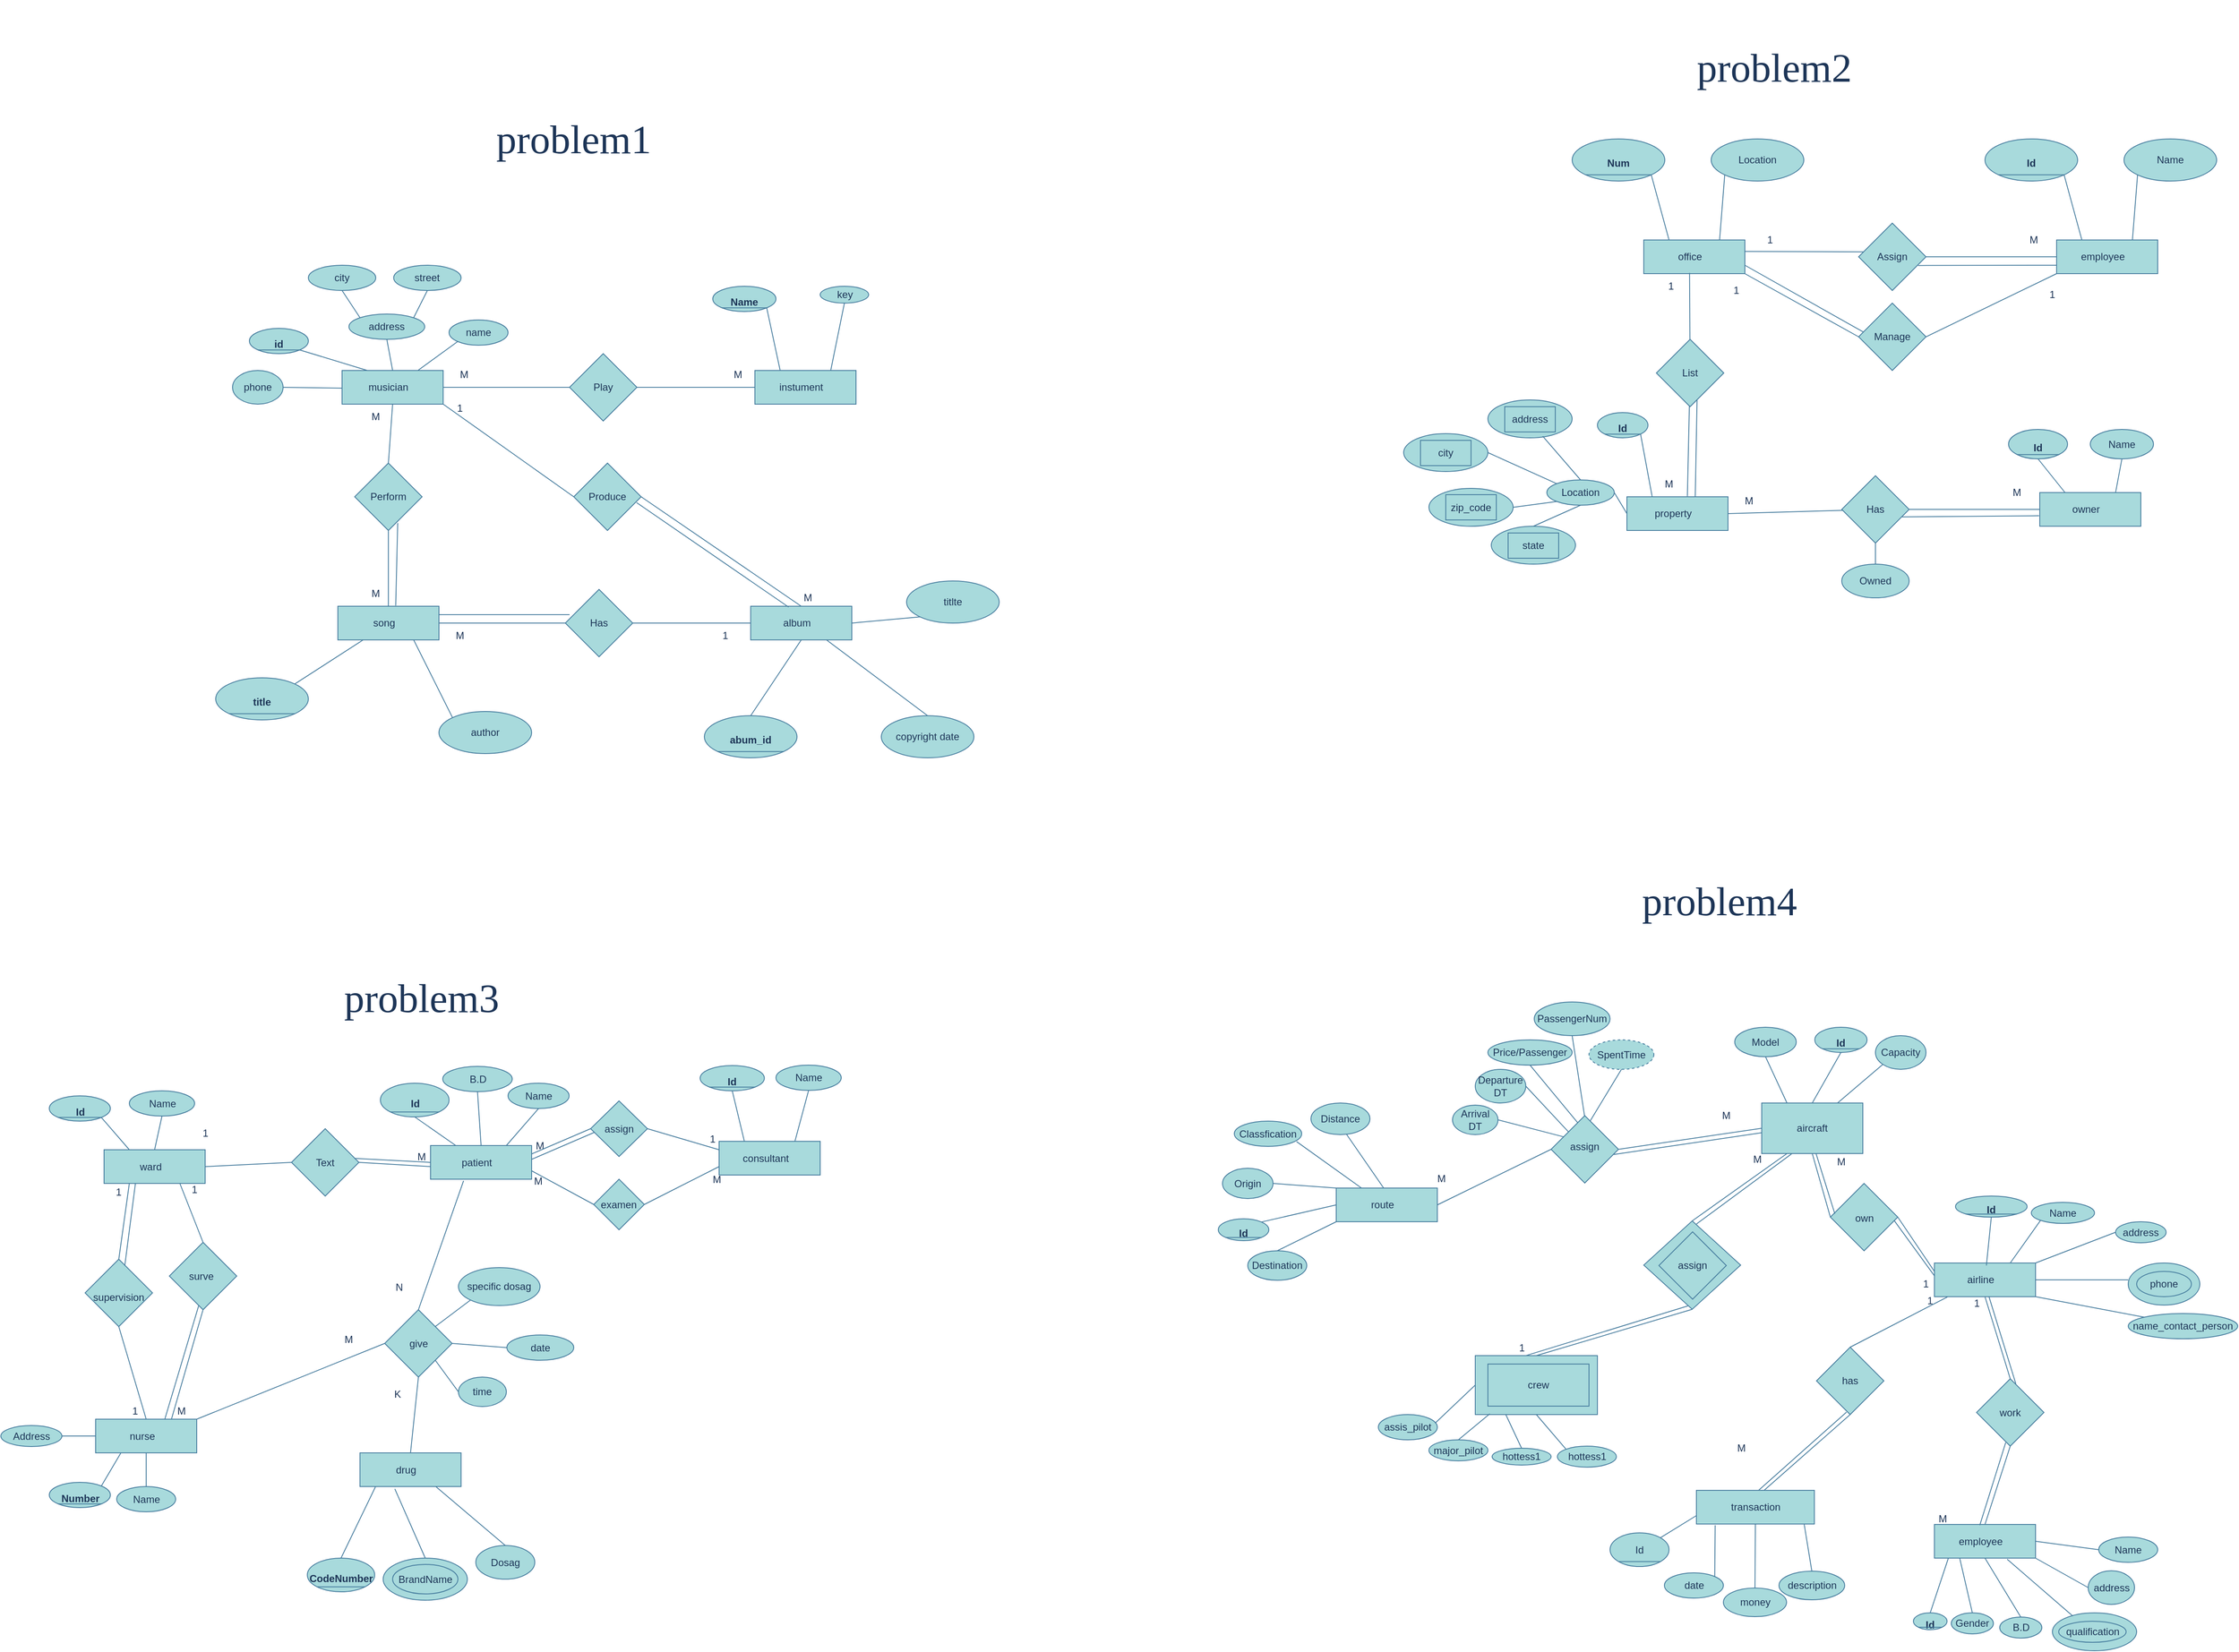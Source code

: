 <mxfile version="27.0.5">
  <diagram name="Page-1" id="UMYlq04poJJat0Zf0MXF">
    <mxGraphModel dx="1686" dy="1089" grid="1" gridSize="10" guides="1" tooltips="1" connect="1" arrows="1" fold="1" page="0" pageScale="1" pageWidth="827" pageHeight="1169" math="0" shadow="0">
      <root>
        <mxCell id="0" />
        <mxCell id="1" parent="0" />
        <mxCell id="HFbY0SZ3hscJM7pOWYyX-1" value="" style="rounded=0;whiteSpace=wrap;html=1;fillColor=#A8DADC;strokeColor=#457B9D;shadow=0;labelBackgroundColor=none;fontColor=#1D3557;" parent="1" vertex="1">
          <mxGeometry x="80" y="160" width="120" height="40" as="geometry" />
        </mxCell>
        <mxCell id="HFbY0SZ3hscJM7pOWYyX-7" value="&lt;h1&gt;&lt;font style=&quot;font-size: 12px;&quot;&gt;id&lt;/font&gt;&lt;/h1&gt;" style="ellipse;whiteSpace=wrap;html=1;fillColor=#A8DADC;strokeColor=#457B9D;shadow=0;labelBackgroundColor=none;fontColor=#1D3557;" parent="1" vertex="1">
          <mxGeometry x="-30" y="110" width="70" height="30" as="geometry" />
        </mxCell>
        <mxCell id="HFbY0SZ3hscJM7pOWYyX-8" value="name" style="ellipse;whiteSpace=wrap;html=1;fillColor=#A8DADC;strokeColor=#457B9D;shadow=0;labelBackgroundColor=none;fontColor=#1D3557;" parent="1" vertex="1">
          <mxGeometry x="207" y="100" width="70" height="30" as="geometry" />
        </mxCell>
        <mxCell id="HFbY0SZ3hscJM7pOWYyX-9" value="address" style="ellipse;whiteSpace=wrap;html=1;fillColor=#A8DADC;strokeColor=#457B9D;shadow=0;labelBackgroundColor=none;fontColor=#1D3557;" parent="1" vertex="1">
          <mxGeometry x="88.13" y="93" width="90" height="30" as="geometry" />
        </mxCell>
        <mxCell id="HFbY0SZ3hscJM7pOWYyX-12" value="" style="endArrow=none;html=1;rounded=0;exitX=0;exitY=1;exitDx=0;exitDy=0;entryX=1;entryY=1;entryDx=0;entryDy=0;strokeColor=#457B9D;shadow=0;labelBackgroundColor=none;fontColor=default;" parent="1" source="HFbY0SZ3hscJM7pOWYyX-7" target="HFbY0SZ3hscJM7pOWYyX-7" edge="1">
          <mxGeometry width="50" height="50" relative="1" as="geometry">
            <mxPoint x="40" y="120" as="sourcePoint" />
            <mxPoint x="90" y="80" as="targetPoint" />
          </mxGeometry>
        </mxCell>
        <mxCell id="HFbY0SZ3hscJM7pOWYyX-13" value="street" style="ellipse;whiteSpace=wrap;html=1;fillColor=#A8DADC;strokeColor=#457B9D;shadow=0;labelBackgroundColor=none;fontColor=#1D3557;" parent="1" vertex="1">
          <mxGeometry x="141.25" y="35" width="80" height="30" as="geometry" />
        </mxCell>
        <mxCell id="HFbY0SZ3hscJM7pOWYyX-15" value="city" style="ellipse;whiteSpace=wrap;html=1;fillColor=#A8DADC;strokeColor=#457B9D;shadow=0;labelBackgroundColor=none;fontColor=#1D3557;" parent="1" vertex="1">
          <mxGeometry x="40" y="35" width="80" height="30" as="geometry" />
        </mxCell>
        <mxCell id="HFbY0SZ3hscJM7pOWYyX-20" value="" style="endArrow=none;html=1;rounded=0;entryX=0.5;entryY=1;entryDx=0;entryDy=0;exitX=1;exitY=0;exitDx=0;exitDy=0;strokeColor=#457B9D;shadow=0;labelBackgroundColor=none;fontColor=default;" parent="1" source="HFbY0SZ3hscJM7pOWYyX-9" target="HFbY0SZ3hscJM7pOWYyX-13" edge="1">
          <mxGeometry width="50" height="50" relative="1" as="geometry">
            <mxPoint x="140" y="50" as="sourcePoint" />
            <mxPoint x="190" as="targetPoint" />
          </mxGeometry>
        </mxCell>
        <mxCell id="HFbY0SZ3hscJM7pOWYyX-21" value="" style="endArrow=none;html=1;rounded=0;entryX=0.5;entryY=1;entryDx=0;entryDy=0;exitX=0;exitY=0;exitDx=0;exitDy=0;strokeColor=#457B9D;shadow=0;labelBackgroundColor=none;fontColor=default;" parent="1" source="HFbY0SZ3hscJM7pOWYyX-9" target="HFbY0SZ3hscJM7pOWYyX-15" edge="1">
          <mxGeometry width="50" height="50" relative="1" as="geometry">
            <mxPoint x="40" y="60" as="sourcePoint" />
            <mxPoint x="90" y="10" as="targetPoint" />
          </mxGeometry>
        </mxCell>
        <mxCell id="HFbY0SZ3hscJM7pOWYyX-22" value="" style="endArrow=none;html=1;rounded=0;entryX=0.5;entryY=1;entryDx=0;entryDy=0;exitX=0.5;exitY=0;exitDx=0;exitDy=0;strokeColor=#457B9D;shadow=0;labelBackgroundColor=none;fontColor=default;" parent="1" source="HFbY0SZ3hscJM7pOWYyX-1" target="HFbY0SZ3hscJM7pOWYyX-9" edge="1">
          <mxGeometry width="50" height="50" relative="1" as="geometry">
            <mxPoint x="110" y="160" as="sourcePoint" />
            <mxPoint x="160" y="110" as="targetPoint" />
          </mxGeometry>
        </mxCell>
        <mxCell id="HFbY0SZ3hscJM7pOWYyX-23" value="" style="endArrow=none;html=1;rounded=0;exitX=0.75;exitY=0;exitDx=0;exitDy=0;entryX=0;entryY=1;entryDx=0;entryDy=0;strokeColor=#457B9D;shadow=0;labelBackgroundColor=none;fontColor=default;" parent="1" source="HFbY0SZ3hscJM7pOWYyX-1" target="HFbY0SZ3hscJM7pOWYyX-8" edge="1">
          <mxGeometry width="50" height="50" relative="1" as="geometry">
            <mxPoint x="190" y="170" as="sourcePoint" />
            <mxPoint x="240" y="120" as="targetPoint" />
          </mxGeometry>
        </mxCell>
        <mxCell id="HFbY0SZ3hscJM7pOWYyX-24" value="" style="endArrow=none;html=1;rounded=0;exitX=0.25;exitY=0;exitDx=0;exitDy=0;entryX=1;entryY=1;entryDx=0;entryDy=0;strokeColor=#457B9D;shadow=0;labelBackgroundColor=none;fontColor=default;" parent="1" source="HFbY0SZ3hscJM7pOWYyX-1" target="HFbY0SZ3hscJM7pOWYyX-7" edge="1">
          <mxGeometry width="50" height="50" relative="1" as="geometry">
            <mxPoint x="-10" y="170" as="sourcePoint" />
            <mxPoint x="40" y="120" as="targetPoint" />
          </mxGeometry>
        </mxCell>
        <mxCell id="HFbY0SZ3hscJM7pOWYyX-26" value="" style="ellipse;whiteSpace=wrap;html=1;fillColor=#A8DADC;strokeColor=#457B9D;shadow=0;labelBackgroundColor=none;fontColor=#1D3557;" parent="1" vertex="1">
          <mxGeometry x="-50" y="160" width="60" height="40" as="geometry" />
        </mxCell>
        <mxCell id="HFbY0SZ3hscJM7pOWYyX-28" value="" style="endArrow=none;html=1;rounded=0;exitX=1;exitY=0.5;exitDx=0;exitDy=0;strokeColor=#457B9D;shadow=0;labelBackgroundColor=none;fontColor=default;" parent="1" source="HFbY0SZ3hscJM7pOWYyX-26" edge="1">
          <mxGeometry width="50" height="50" relative="1" as="geometry">
            <mxPoint x="-40" y="180" as="sourcePoint" />
            <mxPoint x="80" y="181" as="targetPoint" />
          </mxGeometry>
        </mxCell>
        <mxCell id="HFbY0SZ3hscJM7pOWYyX-46" value="musician" style="text;html=1;align=center;verticalAlign=middle;whiteSpace=wrap;rounded=0;shadow=0;labelBackgroundColor=none;fontColor=#1D3557;" parent="1" vertex="1">
          <mxGeometry x="105" y="165" width="60" height="30" as="geometry" />
        </mxCell>
        <mxCell id="HFbY0SZ3hscJM7pOWYyX-47" value="phone" style="text;html=1;align=center;verticalAlign=middle;whiteSpace=wrap;rounded=0;shadow=0;labelBackgroundColor=none;fontColor=#1D3557;" parent="1" vertex="1">
          <mxGeometry x="-45" y="167.5" width="50" height="25" as="geometry" />
        </mxCell>
        <mxCell id="HFbY0SZ3hscJM7pOWYyX-48" value="" style="rounded=0;whiteSpace=wrap;html=1;fillColor=#A8DADC;strokeColor=#457B9D;shadow=0;labelBackgroundColor=none;fontColor=#1D3557;" parent="1" vertex="1">
          <mxGeometry x="570" y="160" width="120" height="40" as="geometry" />
        </mxCell>
        <mxCell id="HFbY0SZ3hscJM7pOWYyX-49" value="&lt;h1&gt;&lt;font style=&quot;font-size: 12px;&quot;&gt;Name&lt;/font&gt;&lt;/h1&gt;" style="ellipse;whiteSpace=wrap;html=1;fillColor=#A8DADC;strokeColor=#457B9D;shadow=0;labelBackgroundColor=none;fontColor=#1D3557;" parent="1" vertex="1">
          <mxGeometry x="520" y="60" width="75" height="30" as="geometry" />
        </mxCell>
        <mxCell id="HFbY0SZ3hscJM7pOWYyX-51" value="key" style="ellipse;whiteSpace=wrap;html=1;fillColor=#A8DADC;strokeColor=#457B9D;shadow=0;labelBackgroundColor=none;fontColor=#1D3557;" parent="1" vertex="1">
          <mxGeometry x="647.5" y="60" width="57.5" height="20" as="geometry" />
        </mxCell>
        <mxCell id="HFbY0SZ3hscJM7pOWYyX-52" value="" style="endArrow=none;html=1;rounded=0;exitX=0;exitY=1;exitDx=0;exitDy=0;entryX=1;entryY=1;entryDx=0;entryDy=0;strokeColor=#457B9D;shadow=0;labelBackgroundColor=none;fontColor=default;" parent="1" source="HFbY0SZ3hscJM7pOWYyX-49" target="HFbY0SZ3hscJM7pOWYyX-49" edge="1">
          <mxGeometry width="50" height="50" relative="1" as="geometry">
            <mxPoint x="530" y="120" as="sourcePoint" />
            <mxPoint x="580" y="80" as="targetPoint" />
          </mxGeometry>
        </mxCell>
        <mxCell id="HFbY0SZ3hscJM7pOWYyX-57" value="" style="endArrow=none;html=1;rounded=0;entryX=0.5;entryY=1;entryDx=0;entryDy=0;exitX=0.75;exitY=0;exitDx=0;exitDy=0;strokeColor=#457B9D;shadow=0;labelBackgroundColor=none;fontColor=default;" parent="1" source="HFbY0SZ3hscJM7pOWYyX-48" target="HFbY0SZ3hscJM7pOWYyX-51" edge="1">
          <mxGeometry width="50" height="50" relative="1" as="geometry">
            <mxPoint x="600" y="160" as="sourcePoint" />
            <mxPoint x="650" y="110" as="targetPoint" />
          </mxGeometry>
        </mxCell>
        <mxCell id="HFbY0SZ3hscJM7pOWYyX-59" value="" style="endArrow=none;html=1;rounded=0;exitX=0.25;exitY=0;exitDx=0;exitDy=0;entryX=1;entryY=1;entryDx=0;entryDy=0;strokeColor=#457B9D;shadow=0;labelBackgroundColor=none;fontColor=default;" parent="1" source="HFbY0SZ3hscJM7pOWYyX-48" target="HFbY0SZ3hscJM7pOWYyX-49" edge="1">
          <mxGeometry width="50" height="50" relative="1" as="geometry">
            <mxPoint x="480" y="170" as="sourcePoint" />
            <mxPoint x="530" y="120" as="targetPoint" />
          </mxGeometry>
        </mxCell>
        <mxCell id="HFbY0SZ3hscJM7pOWYyX-63" value="instument" style="text;html=1;align=center;verticalAlign=middle;whiteSpace=wrap;rounded=0;shadow=0;labelBackgroundColor=none;fontColor=#1D3557;" parent="1" vertex="1">
          <mxGeometry x="595" y="165" width="60" height="30" as="geometry" />
        </mxCell>
        <mxCell id="HFbY0SZ3hscJM7pOWYyX-65" value="" style="rounded=0;whiteSpace=wrap;html=1;fillColor=#A8DADC;strokeColor=#457B9D;shadow=0;labelBackgroundColor=none;fontColor=#1D3557;" parent="1" vertex="1">
          <mxGeometry x="565" y="440" width="120" height="40" as="geometry" />
        </mxCell>
        <mxCell id="HFbY0SZ3hscJM7pOWYyX-66" value="&lt;h1&gt;&lt;span style=&quot;font-size: 12px;&quot;&gt;abum_id&lt;/span&gt;&lt;/h1&gt;" style="ellipse;whiteSpace=wrap;html=1;fillColor=#A8DADC;strokeColor=#457B9D;shadow=0;labelBackgroundColor=none;fontColor=#1D3557;" parent="1" vertex="1">
          <mxGeometry x="510" y="570" width="110" height="50" as="geometry" />
        </mxCell>
        <mxCell id="HFbY0SZ3hscJM7pOWYyX-67" value="copyright date" style="ellipse;whiteSpace=wrap;html=1;fillColor=#A8DADC;strokeColor=#457B9D;shadow=0;labelBackgroundColor=none;fontColor=#1D3557;" parent="1" vertex="1">
          <mxGeometry x="720" y="570" width="110" height="50" as="geometry" />
        </mxCell>
        <mxCell id="HFbY0SZ3hscJM7pOWYyX-68" value="" style="endArrow=none;html=1;rounded=0;exitX=0;exitY=1;exitDx=0;exitDy=0;entryX=1;entryY=1;entryDx=0;entryDy=0;strokeColor=#457B9D;shadow=0;elbow=horizontal;labelBackgroundColor=none;fontColor=default;" parent="1" source="HFbY0SZ3hscJM7pOWYyX-66" target="HFbY0SZ3hscJM7pOWYyX-66" edge="1">
          <mxGeometry width="50" height="50" relative="1" as="geometry">
            <mxPoint x="525" y="400" as="sourcePoint" />
            <mxPoint x="575" y="360" as="targetPoint" />
          </mxGeometry>
        </mxCell>
        <mxCell id="HFbY0SZ3hscJM7pOWYyX-69" value="" style="endArrow=none;html=1;rounded=0;entryX=0.5;entryY=0;entryDx=0;entryDy=0;exitX=0.75;exitY=1;exitDx=0;exitDy=0;strokeColor=#457B9D;shadow=0;labelBackgroundColor=none;fontColor=default;" parent="1" source="HFbY0SZ3hscJM7pOWYyX-65" target="HFbY0SZ3hscJM7pOWYyX-67" edge="1">
          <mxGeometry width="50" height="50" relative="1" as="geometry">
            <mxPoint x="595" y="440" as="sourcePoint" />
            <mxPoint x="645" y="390" as="targetPoint" />
          </mxGeometry>
        </mxCell>
        <mxCell id="HFbY0SZ3hscJM7pOWYyX-70" value="" style="endArrow=none;html=1;rounded=0;exitX=0.5;exitY=1;exitDx=0;exitDy=0;entryX=0.5;entryY=0;entryDx=0;entryDy=0;strokeColor=#457B9D;shadow=0;labelBackgroundColor=none;fontColor=default;" parent="1" source="HFbY0SZ3hscJM7pOWYyX-65" target="HFbY0SZ3hscJM7pOWYyX-66" edge="1">
          <mxGeometry width="50" height="50" relative="1" as="geometry">
            <mxPoint x="475" y="450" as="sourcePoint" />
            <mxPoint x="525" y="400" as="targetPoint" />
          </mxGeometry>
        </mxCell>
        <mxCell id="HFbY0SZ3hscJM7pOWYyX-71" value="album" style="text;html=1;align=center;verticalAlign=middle;whiteSpace=wrap;rounded=0;shadow=0;labelBackgroundColor=none;fontColor=#1D3557;" parent="1" vertex="1">
          <mxGeometry x="590" y="445" width="60" height="30" as="geometry" />
        </mxCell>
        <mxCell id="HFbY0SZ3hscJM7pOWYyX-72" value="titlte" style="ellipse;whiteSpace=wrap;html=1;fillColor=#A8DADC;strokeColor=#457B9D;shadow=0;labelBackgroundColor=none;fontColor=#1D3557;" parent="1" vertex="1">
          <mxGeometry x="750" y="410" width="110" height="50" as="geometry" />
        </mxCell>
        <mxCell id="HFbY0SZ3hscJM7pOWYyX-73" value="" style="endArrow=none;html=1;rounded=0;entryX=0;entryY=1;entryDx=0;entryDy=0;exitX=1;exitY=0.5;exitDx=0;exitDy=0;strokeColor=#457B9D;shadow=0;labelBackgroundColor=none;fontColor=default;" parent="1" source="HFbY0SZ3hscJM7pOWYyX-65" target="HFbY0SZ3hscJM7pOWYyX-72" edge="1">
          <mxGeometry width="50" height="50" relative="1" as="geometry">
            <mxPoint x="760" y="530" as="sourcePoint" />
            <mxPoint x="750" y="480" as="targetPoint" />
          </mxGeometry>
        </mxCell>
        <mxCell id="HFbY0SZ3hscJM7pOWYyX-74" value="" style="rounded=0;whiteSpace=wrap;html=1;fillColor=#A8DADC;strokeColor=#457B9D;shadow=0;labelBackgroundColor=none;fontColor=#1D3557;" parent="1" vertex="1">
          <mxGeometry x="75" y="440" width="120" height="40" as="geometry" />
        </mxCell>
        <mxCell id="HFbY0SZ3hscJM7pOWYyX-75" value="&lt;h1&gt;&lt;span style=&quot;font-size: 12px;&quot;&gt;title&lt;/span&gt;&lt;/h1&gt;" style="ellipse;whiteSpace=wrap;html=1;fillColor=#A8DADC;strokeColor=#457B9D;shadow=0;labelBackgroundColor=none;fontColor=#1D3557;" parent="1" vertex="1">
          <mxGeometry x="-70" y="525" width="110" height="50" as="geometry" />
        </mxCell>
        <mxCell id="HFbY0SZ3hscJM7pOWYyX-76" value="author" style="ellipse;whiteSpace=wrap;html=1;fillColor=#A8DADC;strokeColor=#457B9D;shadow=0;labelBackgroundColor=none;fontColor=#1D3557;" parent="1" vertex="1">
          <mxGeometry x="195" y="565" width="110" height="50" as="geometry" />
        </mxCell>
        <mxCell id="HFbY0SZ3hscJM7pOWYyX-77" value="" style="endArrow=none;html=1;rounded=0;exitX=0;exitY=1;exitDx=0;exitDy=0;entryX=1;entryY=1;entryDx=0;entryDy=0;strokeColor=#457B9D;shadow=0;labelBackgroundColor=none;fontColor=default;" parent="1" source="HFbY0SZ3hscJM7pOWYyX-75" target="HFbY0SZ3hscJM7pOWYyX-75" edge="1">
          <mxGeometry width="50" height="50" relative="1" as="geometry">
            <mxPoint x="35" y="400" as="sourcePoint" />
            <mxPoint x="85" y="360" as="targetPoint" />
          </mxGeometry>
        </mxCell>
        <mxCell id="HFbY0SZ3hscJM7pOWYyX-78" value="" style="endArrow=none;html=1;rounded=0;entryX=0;entryY=0;entryDx=0;entryDy=0;exitX=0.75;exitY=1;exitDx=0;exitDy=0;strokeColor=#457B9D;shadow=0;labelBackgroundColor=none;fontColor=default;" parent="1" source="HFbY0SZ3hscJM7pOWYyX-74" target="HFbY0SZ3hscJM7pOWYyX-76" edge="1">
          <mxGeometry width="50" height="50" relative="1" as="geometry">
            <mxPoint x="105" y="440" as="sourcePoint" />
            <mxPoint x="155" y="390" as="targetPoint" />
            <Array as="points" />
          </mxGeometry>
        </mxCell>
        <mxCell id="HFbY0SZ3hscJM7pOWYyX-79" value="" style="endArrow=none;html=1;rounded=0;exitX=0.25;exitY=1;exitDx=0;exitDy=0;entryX=1;entryY=0;entryDx=0;entryDy=0;strokeColor=#457B9D;shadow=0;labelBackgroundColor=none;fontColor=default;" parent="1" source="HFbY0SZ3hscJM7pOWYyX-74" target="HFbY0SZ3hscJM7pOWYyX-75" edge="1">
          <mxGeometry width="50" height="50" relative="1" as="geometry">
            <mxPoint x="-15" y="450" as="sourcePoint" />
            <mxPoint x="35" y="400" as="targetPoint" />
          </mxGeometry>
        </mxCell>
        <mxCell id="HFbY0SZ3hscJM7pOWYyX-80" value="song" style="text;html=1;align=center;verticalAlign=middle;whiteSpace=wrap;rounded=0;shadow=0;labelBackgroundColor=none;fontColor=#1D3557;" parent="1" vertex="1">
          <mxGeometry x="100" y="445" width="60" height="30" as="geometry" />
        </mxCell>
        <mxCell id="HFbY0SZ3hscJM7pOWYyX-83" value="" style="rhombus;whiteSpace=wrap;html=1;labelBackgroundColor=none;fillColor=#A8DADC;strokeColor=#457B9D;fontColor=#1D3557;" parent="1" vertex="1">
          <mxGeometry x="350" y="140" width="80" height="80" as="geometry" />
        </mxCell>
        <mxCell id="HFbY0SZ3hscJM7pOWYyX-84" value="" style="endArrow=none;html=1;rounded=0;entryX=0;entryY=0.5;entryDx=0;entryDy=0;exitX=1;exitY=0.5;exitDx=0;exitDy=0;labelBackgroundColor=none;strokeColor=#457B9D;fontColor=default;" parent="1" source="HFbY0SZ3hscJM7pOWYyX-1" target="HFbY0SZ3hscJM7pOWYyX-83" edge="1">
          <mxGeometry width="50" height="50" relative="1" as="geometry">
            <mxPoint x="250" y="210" as="sourcePoint" />
            <mxPoint x="300" y="160" as="targetPoint" />
          </mxGeometry>
        </mxCell>
        <mxCell id="HFbY0SZ3hscJM7pOWYyX-85" value="" style="endArrow=none;html=1;rounded=0;entryX=0;entryY=0.5;entryDx=0;entryDy=0;labelBackgroundColor=none;strokeColor=#457B9D;fontColor=default;" parent="1" source="HFbY0SZ3hscJM7pOWYyX-83" target="HFbY0SZ3hscJM7pOWYyX-48" edge="1">
          <mxGeometry width="50" height="50" relative="1" as="geometry">
            <mxPoint x="430" y="230" as="sourcePoint" />
            <mxPoint x="500.711" y="180" as="targetPoint" />
          </mxGeometry>
        </mxCell>
        <mxCell id="HFbY0SZ3hscJM7pOWYyX-87" value="Play" style="text;html=1;align=center;verticalAlign=middle;whiteSpace=wrap;rounded=0;labelBackgroundColor=none;fontColor=#1D3557;" parent="1" vertex="1">
          <mxGeometry x="360" y="165" width="60" height="30" as="geometry" />
        </mxCell>
        <mxCell id="HFbY0SZ3hscJM7pOWYyX-88" value="" style="rhombus;whiteSpace=wrap;html=1;labelBackgroundColor=none;fillColor=#A8DADC;strokeColor=#457B9D;fontColor=#1D3557;" parent="1" vertex="1">
          <mxGeometry x="345" y="420" width="80" height="80" as="geometry" />
        </mxCell>
        <mxCell id="HFbY0SZ3hscJM7pOWYyX-89" value="" style="endArrow=none;html=1;rounded=0;entryX=0;entryY=0.5;entryDx=0;entryDy=0;exitX=1;exitY=0.5;exitDx=0;exitDy=0;labelBackgroundColor=none;strokeColor=#457B9D;fontColor=default;" parent="1" target="HFbY0SZ3hscJM7pOWYyX-88" edge="1">
          <mxGeometry width="50" height="50" relative="1" as="geometry">
            <mxPoint x="195" y="460" as="sourcePoint" />
            <mxPoint x="295" y="440" as="targetPoint" />
          </mxGeometry>
        </mxCell>
        <mxCell id="HFbY0SZ3hscJM7pOWYyX-90" value="" style="endArrow=none;html=1;rounded=0;entryX=0;entryY=0.5;entryDx=0;entryDy=0;labelBackgroundColor=none;strokeColor=#457B9D;fontColor=default;" parent="1" source="HFbY0SZ3hscJM7pOWYyX-88" edge="1">
          <mxGeometry width="50" height="50" relative="1" as="geometry">
            <mxPoint x="425" y="510" as="sourcePoint" />
            <mxPoint x="565" y="460" as="targetPoint" />
          </mxGeometry>
        </mxCell>
        <mxCell id="HFbY0SZ3hscJM7pOWYyX-91" value="Has" style="text;html=1;align=center;verticalAlign=middle;whiteSpace=wrap;rounded=0;labelBackgroundColor=none;fontColor=#1D3557;" parent="1" vertex="1">
          <mxGeometry x="355" y="445" width="60" height="30" as="geometry" />
        </mxCell>
        <mxCell id="HFbY0SZ3hscJM7pOWYyX-92" value="" style="rhombus;whiteSpace=wrap;html=1;labelBackgroundColor=none;fillColor=#A8DADC;strokeColor=#457B9D;fontColor=#1D3557;" parent="1" vertex="1">
          <mxGeometry x="95" y="270" width="80" height="80" as="geometry" />
        </mxCell>
        <mxCell id="HFbY0SZ3hscJM7pOWYyX-93" value="" style="endArrow=none;html=1;rounded=0;entryX=0.5;entryY=1;entryDx=0;entryDy=0;exitX=0.5;exitY=0;exitDx=0;exitDy=0;labelBackgroundColor=none;strokeColor=#457B9D;fontColor=default;" parent="1" source="HFbY0SZ3hscJM7pOWYyX-74" target="HFbY0SZ3hscJM7pOWYyX-92" edge="1">
          <mxGeometry width="50" height="50" relative="1" as="geometry">
            <mxPoint x="-50" y="310" as="sourcePoint" />
            <mxPoint x="50" y="290" as="targetPoint" />
          </mxGeometry>
        </mxCell>
        <mxCell id="HFbY0SZ3hscJM7pOWYyX-94" value="" style="endArrow=none;html=1;rounded=0;entryX=0.5;entryY=1;entryDx=0;entryDy=0;exitX=0.5;exitY=0;exitDx=0;exitDy=0;labelBackgroundColor=none;strokeColor=#457B9D;fontColor=default;" parent="1" source="HFbY0SZ3hscJM7pOWYyX-92" target="HFbY0SZ3hscJM7pOWYyX-1" edge="1">
          <mxGeometry width="50" height="50" relative="1" as="geometry">
            <mxPoint x="180" y="360" as="sourcePoint" />
            <mxPoint x="320" y="310" as="targetPoint" />
          </mxGeometry>
        </mxCell>
        <mxCell id="HFbY0SZ3hscJM7pOWYyX-95" value="Perform" style="text;html=1;align=center;verticalAlign=middle;whiteSpace=wrap;rounded=0;labelBackgroundColor=none;fontColor=#1D3557;" parent="1" vertex="1">
          <mxGeometry x="105" y="295" width="60" height="30" as="geometry" />
        </mxCell>
        <mxCell id="HFbY0SZ3hscJM7pOWYyX-96" value="" style="rhombus;whiteSpace=wrap;html=1;labelBackgroundColor=none;fillColor=#A8DADC;strokeColor=#457B9D;fontColor=#1D3557;" parent="1" vertex="1">
          <mxGeometry x="355" y="270" width="80" height="80" as="geometry" />
        </mxCell>
        <mxCell id="HFbY0SZ3hscJM7pOWYyX-97" value="" style="endArrow=none;html=1;rounded=0;entryX=1;entryY=1;entryDx=0;entryDy=0;exitX=0;exitY=0.5;exitDx=0;exitDy=0;labelBackgroundColor=none;strokeColor=#457B9D;fontColor=default;" parent="1" source="HFbY0SZ3hscJM7pOWYyX-96" target="HFbY0SZ3hscJM7pOWYyX-1" edge="1">
          <mxGeometry width="50" height="50" relative="1" as="geometry">
            <mxPoint x="284.289" y="360" as="sourcePoint" />
            <mxPoint x="284.289" y="310" as="targetPoint" />
          </mxGeometry>
        </mxCell>
        <mxCell id="HFbY0SZ3hscJM7pOWYyX-98" value="" style="endArrow=none;html=1;rounded=0;entryX=0.5;entryY=0;entryDx=0;entryDy=0;exitX=1;exitY=0.5;exitDx=0;exitDy=0;labelBackgroundColor=none;strokeColor=#457B9D;fontColor=default;" parent="1" source="HFbY0SZ3hscJM7pOWYyX-96" target="HFbY0SZ3hscJM7pOWYyX-65" edge="1">
          <mxGeometry width="50" height="50" relative="1" as="geometry">
            <mxPoint x="435" y="360" as="sourcePoint" />
            <mxPoint x="505.711" y="310" as="targetPoint" />
          </mxGeometry>
        </mxCell>
        <mxCell id="HFbY0SZ3hscJM7pOWYyX-99" value="Produce" style="text;html=1;align=center;verticalAlign=middle;whiteSpace=wrap;rounded=0;labelBackgroundColor=none;fontColor=#1D3557;" parent="1" vertex="1">
          <mxGeometry x="365" y="295" width="60" height="30" as="geometry" />
        </mxCell>
        <mxCell id="HFbY0SZ3hscJM7pOWYyX-102" value="M" style="text;html=1;align=center;verticalAlign=middle;whiteSpace=wrap;rounded=0;labelBackgroundColor=none;fontColor=#1D3557;" parent="1" vertex="1">
          <mxGeometry x="520" y="150" width="60" height="30" as="geometry" />
        </mxCell>
        <mxCell id="HFbY0SZ3hscJM7pOWYyX-103" value="M" style="text;html=1;align=center;verticalAlign=middle;whiteSpace=wrap;rounded=0;labelBackgroundColor=none;fontColor=#1D3557;" parent="1" vertex="1">
          <mxGeometry x="190" y="460" width="60" height="30" as="geometry" />
        </mxCell>
        <mxCell id="HFbY0SZ3hscJM7pOWYyX-104" value="1" style="text;html=1;align=center;verticalAlign=middle;whiteSpace=wrap;rounded=0;labelBackgroundColor=none;fontColor=#1D3557;" parent="1" vertex="1">
          <mxGeometry x="505" y="460" width="60" height="30" as="geometry" />
        </mxCell>
        <mxCell id="HFbY0SZ3hscJM7pOWYyX-105" value="M" style="text;html=1;align=center;verticalAlign=middle;whiteSpace=wrap;rounded=0;labelBackgroundColor=none;fontColor=#1D3557;" parent="1" vertex="1">
          <mxGeometry x="90" y="200" width="60" height="30" as="geometry" />
        </mxCell>
        <mxCell id="HFbY0SZ3hscJM7pOWYyX-106" value="M" style="text;html=1;align=center;verticalAlign=middle;whiteSpace=wrap;rounded=0;labelBackgroundColor=none;fontColor=#1D3557;" parent="1" vertex="1">
          <mxGeometry x="90" y="410" width="60" height="30" as="geometry" />
        </mxCell>
        <mxCell id="HFbY0SZ3hscJM7pOWYyX-107" value="1" style="text;html=1;align=center;verticalAlign=middle;whiteSpace=wrap;rounded=0;labelBackgroundColor=none;fontColor=#1D3557;" parent="1" vertex="1">
          <mxGeometry x="190" y="190" width="60" height="30" as="geometry" />
        </mxCell>
        <mxCell id="HFbY0SZ3hscJM7pOWYyX-110" value="M" style="text;html=1;align=center;verticalAlign=middle;whiteSpace=wrap;rounded=0;labelBackgroundColor=none;fontColor=#1D3557;" parent="1" vertex="1">
          <mxGeometry x="602.5" y="415" width="60" height="30" as="geometry" />
        </mxCell>
        <mxCell id="HFbY0SZ3hscJM7pOWYyX-112" value="" style="endArrow=none;html=1;rounded=0;exitX=0.063;exitY=0.375;exitDx=0;exitDy=0;exitPerimeter=0;entryX=1;entryY=0.25;entryDx=0;entryDy=0;labelBackgroundColor=none;strokeColor=#457B9D;fontColor=default;" parent="1" source="HFbY0SZ3hscJM7pOWYyX-88" target="HFbY0SZ3hscJM7pOWYyX-74" edge="1">
          <mxGeometry width="50" height="50" relative="1" as="geometry">
            <mxPoint x="470" y="450" as="sourcePoint" />
            <mxPoint x="520" y="400" as="targetPoint" />
          </mxGeometry>
        </mxCell>
        <mxCell id="HFbY0SZ3hscJM7pOWYyX-114" value="" style="endArrow=none;html=1;rounded=0;entryX=0.638;entryY=0.89;entryDx=0;entryDy=0;entryPerimeter=0;exitX=0.895;exitY=0.974;exitDx=0;exitDy=0;labelBackgroundColor=none;strokeColor=#457B9D;fontColor=default;exitPerimeter=0;" parent="1" source="HFbY0SZ3hscJM7pOWYyX-106" target="HFbY0SZ3hscJM7pOWYyX-92" edge="1">
          <mxGeometry width="50" height="50" relative="1" as="geometry">
            <mxPoint x="150" y="430" as="sourcePoint" />
            <mxPoint x="200" y="380" as="targetPoint" />
          </mxGeometry>
        </mxCell>
        <mxCell id="HFbY0SZ3hscJM7pOWYyX-115" value="" style="endArrow=none;html=1;rounded=0;exitX=0.375;exitY=0.025;exitDx=0;exitDy=0;exitPerimeter=0;labelBackgroundColor=none;strokeColor=#457B9D;fontColor=default;entryX=0.932;entryY=0.586;entryDx=0;entryDy=0;entryPerimeter=0;" parent="1" source="HFbY0SZ3hscJM7pOWYyX-65" target="HFbY0SZ3hscJM7pOWYyX-96" edge="1">
          <mxGeometry width="50" height="50" relative="1" as="geometry">
            <mxPoint x="590" y="410" as="sourcePoint" />
            <mxPoint x="440" y="300" as="targetPoint" />
          </mxGeometry>
        </mxCell>
        <mxCell id="dQtb5P0k24ia0JGGlsfE-3" value="&lt;font face=&quot;Cambria, serif&quot;&gt;&lt;span style=&quot;font-size: 48px;&quot;&gt;problem1&lt;/span&gt;&lt;/font&gt;" style="text;html=1;align=center;verticalAlign=middle;whiteSpace=wrap;rounded=0;labelBackgroundColor=none;fontColor=#1D3557;" parent="1" vertex="1">
          <mxGeometry x="160" y="-170" width="390" height="110" as="geometry" />
        </mxCell>
        <mxCell id="dQtb5P0k24ia0JGGlsfE-5" value="&lt;span style=&quot;font-family: &amp;quot;Times New Roman&amp;quot;, serif;&quot;&gt;&lt;font style=&quot;font-size: 48px;&quot;&gt;problem2&lt;/font&gt;&lt;/span&gt;" style="text;html=1;align=center;verticalAlign=middle;whiteSpace=wrap;rounded=0;labelBackgroundColor=none;fontColor=#1D3557;" parent="1" vertex="1">
          <mxGeometry x="1615" y="-280" width="330" height="160" as="geometry" />
        </mxCell>
        <mxCell id="dQtb5P0k24ia0JGGlsfE-15" value="" style="rounded=0;whiteSpace=wrap;html=1;fillColor=#A8DADC;strokeColor=#457B9D;shadow=0;labelBackgroundColor=none;fontColor=#1D3557;" parent="1" vertex="1">
          <mxGeometry x="1625" y="5" width="120" height="40" as="geometry" />
        </mxCell>
        <mxCell id="dQtb5P0k24ia0JGGlsfE-16" value="&lt;h1&gt;&lt;span style=&quot;font-size: 12px;&quot;&gt;Num&lt;/span&gt;&lt;/h1&gt;" style="ellipse;whiteSpace=wrap;html=1;fillColor=#A8DADC;strokeColor=#457B9D;shadow=0;labelBackgroundColor=none;fontColor=#1D3557;" parent="1" vertex="1">
          <mxGeometry x="1540" y="-115" width="110" height="50" as="geometry" />
        </mxCell>
        <mxCell id="dQtb5P0k24ia0JGGlsfE-17" value="Location" style="ellipse;whiteSpace=wrap;html=1;fillColor=#A8DADC;strokeColor=#457B9D;shadow=0;labelBackgroundColor=none;fontColor=#1D3557;" parent="1" vertex="1">
          <mxGeometry x="1705" y="-115" width="110" height="50" as="geometry" />
        </mxCell>
        <mxCell id="dQtb5P0k24ia0JGGlsfE-18" value="" style="endArrow=none;html=1;rounded=0;exitX=0;exitY=1;exitDx=0;exitDy=0;entryX=1;entryY=1;entryDx=0;entryDy=0;strokeColor=#457B9D;shadow=0;labelBackgroundColor=none;fontColor=default;" parent="1" source="dQtb5P0k24ia0JGGlsfE-16" target="dQtb5P0k24ia0JGGlsfE-16" edge="1">
          <mxGeometry width="50" height="50" relative="1" as="geometry">
            <mxPoint x="1585" y="-35" as="sourcePoint" />
            <mxPoint x="1635" y="-75" as="targetPoint" />
          </mxGeometry>
        </mxCell>
        <mxCell id="dQtb5P0k24ia0JGGlsfE-19" value="" style="endArrow=none;html=1;rounded=0;entryX=0;entryY=1;entryDx=0;entryDy=0;exitX=0.75;exitY=0;exitDx=0;exitDy=0;strokeColor=#457B9D;shadow=0;labelBackgroundColor=none;fontColor=default;" parent="1" source="dQtb5P0k24ia0JGGlsfE-15" target="dQtb5P0k24ia0JGGlsfE-17" edge="1">
          <mxGeometry width="50" height="50" relative="1" as="geometry">
            <mxPoint x="1655" y="5" as="sourcePoint" />
            <mxPoint x="1705" y="-45" as="targetPoint" />
          </mxGeometry>
        </mxCell>
        <mxCell id="dQtb5P0k24ia0JGGlsfE-20" value="" style="endArrow=none;html=1;rounded=0;exitX=0.25;exitY=0;exitDx=0;exitDy=0;entryX=1;entryY=1;entryDx=0;entryDy=0;strokeColor=#457B9D;shadow=0;labelBackgroundColor=none;fontColor=default;" parent="1" source="dQtb5P0k24ia0JGGlsfE-15" target="dQtb5P0k24ia0JGGlsfE-16" edge="1">
          <mxGeometry width="50" height="50" relative="1" as="geometry">
            <mxPoint x="1535" y="15" as="sourcePoint" />
            <mxPoint x="1585" y="-35" as="targetPoint" />
          </mxGeometry>
        </mxCell>
        <mxCell id="dQtb5P0k24ia0JGGlsfE-21" value="office" style="text;html=1;align=center;verticalAlign=middle;whiteSpace=wrap;rounded=0;shadow=0;labelBackgroundColor=none;fontColor=#1D3557;" parent="1" vertex="1">
          <mxGeometry x="1650" y="10" width="60" height="30" as="geometry" />
        </mxCell>
        <mxCell id="dQtb5P0k24ia0JGGlsfE-23" value="" style="rounded=0;whiteSpace=wrap;html=1;fillColor=#A8DADC;strokeColor=#457B9D;shadow=0;labelBackgroundColor=none;fontColor=#1D3557;" parent="1" vertex="1">
          <mxGeometry x="2115" y="5" width="120" height="40" as="geometry" />
        </mxCell>
        <mxCell id="dQtb5P0k24ia0JGGlsfE-24" value="&lt;h1&gt;&lt;font style=&quot;font-size: 12px;&quot;&gt;Id&lt;/font&gt;&lt;/h1&gt;" style="ellipse;whiteSpace=wrap;html=1;fillColor=#A8DADC;strokeColor=#457B9D;shadow=0;labelBackgroundColor=none;fontColor=#1D3557;" parent="1" vertex="1">
          <mxGeometry x="2030" y="-115" width="110" height="50" as="geometry" />
        </mxCell>
        <mxCell id="dQtb5P0k24ia0JGGlsfE-25" value="Name" style="ellipse;whiteSpace=wrap;html=1;fillColor=#A8DADC;strokeColor=#457B9D;shadow=0;labelBackgroundColor=none;fontColor=#1D3557;" parent="1" vertex="1">
          <mxGeometry x="2195" y="-115" width="110" height="50" as="geometry" />
        </mxCell>
        <mxCell id="dQtb5P0k24ia0JGGlsfE-26" value="" style="endArrow=none;html=1;rounded=0;exitX=0;exitY=1;exitDx=0;exitDy=0;entryX=1;entryY=1;entryDx=0;entryDy=0;strokeColor=#457B9D;shadow=0;labelBackgroundColor=none;fontColor=default;" parent="1" source="dQtb5P0k24ia0JGGlsfE-24" target="dQtb5P0k24ia0JGGlsfE-24" edge="1">
          <mxGeometry width="50" height="50" relative="1" as="geometry">
            <mxPoint x="2075" y="-35" as="sourcePoint" />
            <mxPoint x="2125" y="-75" as="targetPoint" />
          </mxGeometry>
        </mxCell>
        <mxCell id="dQtb5P0k24ia0JGGlsfE-27" value="" style="endArrow=none;html=1;rounded=0;entryX=0;entryY=1;entryDx=0;entryDy=0;exitX=0.75;exitY=0;exitDx=0;exitDy=0;strokeColor=#457B9D;shadow=0;labelBackgroundColor=none;fontColor=default;" parent="1" source="dQtb5P0k24ia0JGGlsfE-23" target="dQtb5P0k24ia0JGGlsfE-25" edge="1">
          <mxGeometry width="50" height="50" relative="1" as="geometry">
            <mxPoint x="2145" y="5" as="sourcePoint" />
            <mxPoint x="2195" y="-45" as="targetPoint" />
          </mxGeometry>
        </mxCell>
        <mxCell id="dQtb5P0k24ia0JGGlsfE-28" value="" style="endArrow=none;html=1;rounded=0;exitX=0.25;exitY=0;exitDx=0;exitDy=0;entryX=1;entryY=1;entryDx=0;entryDy=0;strokeColor=#457B9D;shadow=0;labelBackgroundColor=none;fontColor=default;" parent="1" source="dQtb5P0k24ia0JGGlsfE-23" target="dQtb5P0k24ia0JGGlsfE-24" edge="1">
          <mxGeometry width="50" height="50" relative="1" as="geometry">
            <mxPoint x="2025" y="15" as="sourcePoint" />
            <mxPoint x="2075" y="-35" as="targetPoint" />
          </mxGeometry>
        </mxCell>
        <mxCell id="dQtb5P0k24ia0JGGlsfE-29" value="employee" style="text;html=1;align=center;verticalAlign=middle;whiteSpace=wrap;rounded=0;shadow=0;labelBackgroundColor=none;fontColor=#1D3557;" parent="1" vertex="1">
          <mxGeometry x="2140" y="10" width="60" height="30" as="geometry" />
        </mxCell>
        <mxCell id="dQtb5P0k24ia0JGGlsfE-31" value="" style="rounded=0;whiteSpace=wrap;html=1;fillColor=#A8DADC;strokeColor=#457B9D;shadow=0;labelBackgroundColor=none;fontColor=#1D3557;" parent="1" vertex="1">
          <mxGeometry x="1605" y="310" width="120" height="40" as="geometry" />
        </mxCell>
        <mxCell id="dQtb5P0k24ia0JGGlsfE-32" value="&lt;h1&gt;&lt;font style=&quot;font-size: 12px;&quot;&gt;Id&lt;/font&gt;&lt;/h1&gt;" style="ellipse;whiteSpace=wrap;html=1;fillColor=#A8DADC;strokeColor=#457B9D;shadow=0;labelBackgroundColor=none;fontColor=#1D3557;" parent="1" vertex="1">
          <mxGeometry x="1570" y="210" width="60" height="30" as="geometry" />
        </mxCell>
        <mxCell id="dQtb5P0k24ia0JGGlsfE-33" value="Location" style="ellipse;whiteSpace=wrap;html=1;fillColor=#A8DADC;strokeColor=#457B9D;shadow=0;labelBackgroundColor=none;fontColor=#1D3557;" parent="1" vertex="1">
          <mxGeometry x="1510" y="290" width="80" height="30" as="geometry" />
        </mxCell>
        <mxCell id="dQtb5P0k24ia0JGGlsfE-34" value="" style="endArrow=none;html=1;rounded=0;exitX=0;exitY=1;exitDx=0;exitDy=0;entryX=1;entryY=1;entryDx=0;entryDy=0;strokeColor=#457B9D;shadow=0;labelBackgroundColor=none;fontColor=default;" parent="1" source="dQtb5P0k24ia0JGGlsfE-32" target="dQtb5P0k24ia0JGGlsfE-32" edge="1">
          <mxGeometry width="50" height="50" relative="1" as="geometry">
            <mxPoint x="1565" y="270" as="sourcePoint" />
            <mxPoint x="1615" y="230" as="targetPoint" />
          </mxGeometry>
        </mxCell>
        <mxCell id="dQtb5P0k24ia0JGGlsfE-35" value="" style="endArrow=none;html=1;rounded=0;entryX=1;entryY=0.5;entryDx=0;entryDy=0;exitX=0;exitY=0.5;exitDx=0;exitDy=0;strokeColor=#457B9D;shadow=0;labelBackgroundColor=none;fontColor=default;" parent="1" source="dQtb5P0k24ia0JGGlsfE-31" target="dQtb5P0k24ia0JGGlsfE-33" edge="1">
          <mxGeometry width="50" height="50" relative="1" as="geometry">
            <mxPoint x="1635" y="310" as="sourcePoint" />
            <mxPoint x="1685" y="260" as="targetPoint" />
          </mxGeometry>
        </mxCell>
        <mxCell id="dQtb5P0k24ia0JGGlsfE-36" value="" style="endArrow=none;html=1;rounded=0;exitX=0.25;exitY=0;exitDx=0;exitDy=0;entryX=1;entryY=1;entryDx=0;entryDy=0;strokeColor=#457B9D;shadow=0;labelBackgroundColor=none;fontColor=default;" parent="1" source="dQtb5P0k24ia0JGGlsfE-31" target="dQtb5P0k24ia0JGGlsfE-32" edge="1">
          <mxGeometry width="50" height="50" relative="1" as="geometry">
            <mxPoint x="1515" y="320" as="sourcePoint" />
            <mxPoint x="1565" y="270" as="targetPoint" />
          </mxGeometry>
        </mxCell>
        <mxCell id="dQtb5P0k24ia0JGGlsfE-37" value="property" style="text;html=1;align=center;verticalAlign=middle;whiteSpace=wrap;rounded=0;shadow=0;labelBackgroundColor=none;fontColor=#1D3557;" parent="1" vertex="1">
          <mxGeometry x="1630" y="315" width="60" height="30" as="geometry" />
        </mxCell>
        <mxCell id="dQtb5P0k24ia0JGGlsfE-38" value="" style="ellipse;whiteSpace=wrap;html=1;fillColor=#A8DADC;strokeColor=#457B9D;labelBackgroundColor=none;fontColor=#1D3557;" parent="1" vertex="1">
          <mxGeometry x="1440" y="195" width="100" height="45" as="geometry" />
        </mxCell>
        <mxCell id="dQtb5P0k24ia0JGGlsfE-39" value="" style="ellipse;whiteSpace=wrap;html=1;fillColor=#A8DADC;strokeColor=#457B9D;labelBackgroundColor=none;fontColor=#1D3557;" parent="1" vertex="1">
          <mxGeometry x="1340" y="235" width="100" height="45" as="geometry" />
        </mxCell>
        <mxCell id="dQtb5P0k24ia0JGGlsfE-40" value="" style="ellipse;whiteSpace=wrap;html=1;fillColor=#A8DADC;strokeColor=#457B9D;labelBackgroundColor=none;fontColor=#1D3557;" parent="1" vertex="1">
          <mxGeometry x="1444" y="345" width="100" height="45" as="geometry" />
        </mxCell>
        <mxCell id="dQtb5P0k24ia0JGGlsfE-41" value="" style="ellipse;whiteSpace=wrap;html=1;fillColor=#A8DADC;strokeColor=#457B9D;labelBackgroundColor=none;fontColor=#1D3557;" parent="1" vertex="1">
          <mxGeometry x="1370" y="300" width="100" height="45" as="geometry" />
        </mxCell>
        <mxCell id="dQtb5P0k24ia0JGGlsfE-42" value="" style="endArrow=none;html=1;rounded=0;entryX=0.651;entryY=0.957;entryDx=0;entryDy=0;entryPerimeter=0;exitX=0.5;exitY=0;exitDx=0;exitDy=0;strokeColor=#457B9D;labelBackgroundColor=none;fontColor=default;" parent="1" source="dQtb5P0k24ia0JGGlsfE-33" target="dQtb5P0k24ia0JGGlsfE-38" edge="1">
          <mxGeometry width="50" height="50" relative="1" as="geometry">
            <mxPoint x="1490" y="260" as="sourcePoint" />
            <mxPoint x="1540" y="210" as="targetPoint" />
          </mxGeometry>
        </mxCell>
        <mxCell id="dQtb5P0k24ia0JGGlsfE-43" value="" style="endArrow=none;html=1;rounded=0;entryX=1;entryY=0.5;entryDx=0;entryDy=0;exitX=0;exitY=1;exitDx=0;exitDy=0;strokeColor=#457B9D;labelBackgroundColor=none;fontColor=default;" parent="1" source="dQtb5P0k24ia0JGGlsfE-33" target="dQtb5P0k24ia0JGGlsfE-41" edge="1">
          <mxGeometry width="50" height="50" relative="1" as="geometry">
            <mxPoint x="1470" y="343.5" as="sourcePoint" />
            <mxPoint x="1420" y="266.5" as="targetPoint" />
          </mxGeometry>
        </mxCell>
        <mxCell id="dQtb5P0k24ia0JGGlsfE-44" value="" style="endArrow=none;html=1;rounded=0;entryX=0.5;entryY=0;entryDx=0;entryDy=0;exitX=0.5;exitY=1;exitDx=0;exitDy=0;strokeColor=#457B9D;labelBackgroundColor=none;fontColor=default;" parent="1" source="dQtb5P0k24ia0JGGlsfE-33" target="dQtb5P0k24ia0JGGlsfE-40" edge="1">
          <mxGeometry width="50" height="50" relative="1" as="geometry">
            <mxPoint x="1555" y="290" as="sourcePoint" />
            <mxPoint x="1505" y="213" as="targetPoint" />
            <Array as="points" />
          </mxGeometry>
        </mxCell>
        <mxCell id="dQtb5P0k24ia0JGGlsfE-45" value="" style="endArrow=none;html=1;rounded=0;entryX=1;entryY=0.5;entryDx=0;entryDy=0;exitX=0;exitY=0;exitDx=0;exitDy=0;strokeColor=#457B9D;labelBackgroundColor=none;fontColor=default;" parent="1" source="dQtb5P0k24ia0JGGlsfE-33" target="dQtb5P0k24ia0JGGlsfE-39" edge="1">
          <mxGeometry width="50" height="50" relative="1" as="geometry">
            <mxPoint x="1480" y="297" as="sourcePoint" />
            <mxPoint x="1430" y="220" as="targetPoint" />
          </mxGeometry>
        </mxCell>
        <mxCell id="dQtb5P0k24ia0JGGlsfE-47" value="address" style="text;html=1;align=center;verticalAlign=middle;whiteSpace=wrap;rounded=0;fillColor=#A8DADC;strokeColor=#457B9D;labelBackgroundColor=none;fontColor=#1D3557;" parent="1" vertex="1">
          <mxGeometry x="1460" y="203" width="60" height="30" as="geometry" />
        </mxCell>
        <mxCell id="dQtb5P0k24ia0JGGlsfE-48" value="city" style="text;html=1;align=center;verticalAlign=middle;whiteSpace=wrap;rounded=0;fillColor=#A8DADC;strokeColor=#457B9D;labelBackgroundColor=none;fontColor=#1D3557;" parent="1" vertex="1">
          <mxGeometry x="1360" y="243" width="60" height="30" as="geometry" />
        </mxCell>
        <mxCell id="dQtb5P0k24ia0JGGlsfE-49" value="zip_code" style="text;html=1;align=center;verticalAlign=middle;whiteSpace=wrap;rounded=0;fillColor=#A8DADC;strokeColor=#457B9D;labelBackgroundColor=none;fontColor=#1D3557;" parent="1" vertex="1">
          <mxGeometry x="1390" y="307.5" width="60" height="30" as="geometry" />
        </mxCell>
        <mxCell id="dQtb5P0k24ia0JGGlsfE-50" value="state" style="text;html=1;align=center;verticalAlign=middle;whiteSpace=wrap;rounded=0;fillColor=#A8DADC;strokeColor=#457B9D;labelBackgroundColor=none;fontColor=#1D3557;" parent="1" vertex="1">
          <mxGeometry x="1464" y="353" width="60" height="30" as="geometry" />
        </mxCell>
        <mxCell id="dQtb5P0k24ia0JGGlsfE-52" value="" style="rhombus;whiteSpace=wrap;html=1;labelBackgroundColor=none;fillColor=#A8DADC;strokeColor=#457B9D;fontColor=#1D3557;" parent="1" vertex="1">
          <mxGeometry x="1880" y="-15" width="80" height="80" as="geometry" />
        </mxCell>
        <mxCell id="dQtb5P0k24ia0JGGlsfE-53" value="" style="endArrow=none;html=1;rounded=0;entryX=0;entryY=0.5;entryDx=0;entryDy=0;labelBackgroundColor=none;strokeColor=#457B9D;fontColor=default;" parent="1" source="dQtb5P0k24ia0JGGlsfE-52" target="dQtb5P0k24ia0JGGlsfE-23" edge="1">
          <mxGeometry width="50" height="50" relative="1" as="geometry">
            <mxPoint x="1960" y="75" as="sourcePoint" />
            <mxPoint x="2030.711" y="25" as="targetPoint" />
          </mxGeometry>
        </mxCell>
        <mxCell id="dQtb5P0k24ia0JGGlsfE-55" value="Assign" style="text;html=1;align=center;verticalAlign=middle;whiteSpace=wrap;rounded=0;labelBackgroundColor=none;fontColor=#1D3557;" parent="1" vertex="1">
          <mxGeometry x="1890" y="10" width="60" height="30" as="geometry" />
        </mxCell>
        <mxCell id="dQtb5P0k24ia0JGGlsfE-56" value="M" style="text;html=1;align=center;verticalAlign=middle;whiteSpace=wrap;rounded=0;labelBackgroundColor=none;fontColor=#1D3557;" parent="1" vertex="1">
          <mxGeometry x="2058" y="-10" width="60" height="30" as="geometry" />
        </mxCell>
        <mxCell id="dQtb5P0k24ia0JGGlsfE-57" value="1" style="text;html=1;align=center;verticalAlign=middle;whiteSpace=wrap;rounded=0;labelBackgroundColor=none;fontColor=#1D3557;" parent="1" vertex="1">
          <mxGeometry x="1745" y="-10" width="60" height="30" as="geometry" />
        </mxCell>
        <mxCell id="dQtb5P0k24ia0JGGlsfE-58" value="" style="endArrow=none;html=1;rounded=0;entryX=0;entryY=0.75;entryDx=0;entryDy=0;labelBackgroundColor=none;strokeColor=#457B9D;fontColor=default;exitX=0.883;exitY=0.629;exitDx=0;exitDy=0;exitPerimeter=0;" parent="1" source="dQtb5P0k24ia0JGGlsfE-52" target="dQtb5P0k24ia0JGGlsfE-23" edge="1">
          <mxGeometry width="50" height="50" relative="1" as="geometry">
            <mxPoint x="1960" y="35" as="sourcePoint" />
            <mxPoint x="2060" y="-40" as="targetPoint" />
          </mxGeometry>
        </mxCell>
        <mxCell id="L6swmxHSuRBG7cFLtKDO-1" value="" style="rhombus;whiteSpace=wrap;html=1;labelBackgroundColor=none;fillColor=#A8DADC;strokeColor=#457B9D;fontColor=#1D3557;" parent="1" vertex="1">
          <mxGeometry x="1880" y="80" width="80" height="80" as="geometry" />
        </mxCell>
        <mxCell id="L6swmxHSuRBG7cFLtKDO-2" value="" style="endArrow=none;html=1;rounded=0;entryX=0;entryY=1;entryDx=0;entryDy=0;exitX=1;exitY=0.5;exitDx=0;exitDy=0;labelBackgroundColor=none;strokeColor=#457B9D;fontColor=default;" parent="1" source="L6swmxHSuRBG7cFLtKDO-1" target="dQtb5P0k24ia0JGGlsfE-23" edge="1">
          <mxGeometry width="50" height="50" relative="1" as="geometry">
            <mxPoint x="1957" y="188" as="sourcePoint" />
            <mxPoint x="2112" y="138" as="targetPoint" />
          </mxGeometry>
        </mxCell>
        <mxCell id="L6swmxHSuRBG7cFLtKDO-3" value="" style="endArrow=none;html=1;rounded=0;entryX=1;entryY=1;entryDx=0;entryDy=0;exitX=0;exitY=0.5;exitDx=0;exitDy=0;labelBackgroundColor=none;strokeColor=#457B9D;fontColor=default;" parent="1" source="L6swmxHSuRBG7cFLtKDO-1" target="dQtb5P0k24ia0JGGlsfE-15" edge="1">
          <mxGeometry width="50" height="50" relative="1" as="geometry">
            <mxPoint x="1806.289" y="188" as="sourcePoint" />
            <mxPoint x="1742" y="138" as="targetPoint" />
          </mxGeometry>
        </mxCell>
        <mxCell id="L6swmxHSuRBG7cFLtKDO-4" value="Manage" style="text;html=1;align=center;verticalAlign=middle;whiteSpace=wrap;rounded=0;labelBackgroundColor=none;fontColor=#1D3557;" parent="1" vertex="1">
          <mxGeometry x="1890" y="105" width="60" height="30" as="geometry" />
        </mxCell>
        <mxCell id="L6swmxHSuRBG7cFLtKDO-5" value="1" style="text;html=1;align=center;verticalAlign=middle;whiteSpace=wrap;rounded=0;labelBackgroundColor=none;fontColor=#1D3557;" parent="1" vertex="1">
          <mxGeometry x="2080" y="55" width="60" height="30" as="geometry" />
        </mxCell>
        <mxCell id="L6swmxHSuRBG7cFLtKDO-6" value="1" style="text;html=1;align=center;verticalAlign=middle;whiteSpace=wrap;rounded=0;labelBackgroundColor=none;fontColor=#1D3557;" parent="1" vertex="1">
          <mxGeometry x="1705" y="50" width="60" height="30" as="geometry" />
        </mxCell>
        <mxCell id="L6swmxHSuRBG7cFLtKDO-8" value="" style="endArrow=none;html=1;rounded=0;entryX=1;entryY=0.75;entryDx=0;entryDy=0;labelBackgroundColor=none;strokeColor=#457B9D;fontColor=default;exitX=0.068;exitY=0.428;exitDx=0;exitDy=0;exitPerimeter=0;" parent="1" source="L6swmxHSuRBG7cFLtKDO-1" target="dQtb5P0k24ia0JGGlsfE-15" edge="1">
          <mxGeometry width="50" height="50" relative="1" as="geometry">
            <mxPoint x="1880" y="130" as="sourcePoint" />
            <mxPoint x="2070" y="50" as="targetPoint" />
          </mxGeometry>
        </mxCell>
        <mxCell id="L6swmxHSuRBG7cFLtKDO-9" value="" style="rhombus;whiteSpace=wrap;html=1;labelBackgroundColor=none;fillColor=#A8DADC;strokeColor=#457B9D;fontColor=#1D3557;" parent="1" vertex="1">
          <mxGeometry x="1640" y="123" width="80" height="80" as="geometry" />
        </mxCell>
        <mxCell id="L6swmxHSuRBG7cFLtKDO-10" value="" style="endArrow=none;html=1;rounded=0;entryX=0.598;entryY=-0.015;entryDx=0;entryDy=0;entryPerimeter=0;labelBackgroundColor=none;strokeColor=#457B9D;fontColor=default;" parent="1" source="L6swmxHSuRBG7cFLtKDO-9" target="dQtb5P0k24ia0JGGlsfE-31" edge="1">
          <mxGeometry width="50" height="50" relative="1" as="geometry">
            <mxPoint x="1680" y="253" as="sourcePoint" />
            <mxPoint x="1680" y="273.711" as="targetPoint" />
          </mxGeometry>
        </mxCell>
        <mxCell id="L6swmxHSuRBG7cFLtKDO-11" value="" style="endArrow=none;html=1;rounded=0;labelBackgroundColor=none;strokeColor=#457B9D;fontColor=default;entryX=0.453;entryY=0.978;entryDx=0;entryDy=0;entryPerimeter=0;" parent="1" source="L6swmxHSuRBG7cFLtKDO-9" target="dQtb5P0k24ia0JGGlsfE-15" edge="1">
          <mxGeometry width="50" height="50" relative="1" as="geometry">
            <mxPoint x="1680" y="102.289" as="sourcePoint" />
            <mxPoint x="1680" y="50" as="targetPoint" />
          </mxGeometry>
        </mxCell>
        <mxCell id="L6swmxHSuRBG7cFLtKDO-12" value="List" style="text;html=1;align=center;verticalAlign=middle;whiteSpace=wrap;rounded=0;labelBackgroundColor=none;fontColor=#1D3557;" parent="1" vertex="1">
          <mxGeometry x="1650" y="148" width="60" height="30" as="geometry" />
        </mxCell>
        <mxCell id="L6swmxHSuRBG7cFLtKDO-13" value="1" style="text;html=1;align=center;verticalAlign=middle;whiteSpace=wrap;rounded=0;labelBackgroundColor=none;fontColor=#1D3557;" parent="1" vertex="1">
          <mxGeometry x="1635" y="45" width="45" height="30" as="geometry" />
        </mxCell>
        <mxCell id="L6swmxHSuRBG7cFLtKDO-14" value="M" style="text;html=1;align=center;verticalAlign=middle;whiteSpace=wrap;rounded=0;labelBackgroundColor=none;fontColor=#1D3557;" parent="1" vertex="1">
          <mxGeometry x="1640" y="280" width="30" height="30" as="geometry" />
        </mxCell>
        <mxCell id="L6swmxHSuRBG7cFLtKDO-15" value="" style="endArrow=none;html=1;rounded=0;entryX=0.603;entryY=0.903;entryDx=0;entryDy=0;entryPerimeter=0;labelBackgroundColor=none;strokeColor=#457B9D;fontColor=default;exitX=0.676;exitY=-0.006;exitDx=0;exitDy=0;exitPerimeter=0;" parent="1" source="dQtb5P0k24ia0JGGlsfE-31" target="L6swmxHSuRBG7cFLtKDO-9" edge="1">
          <mxGeometry width="50" height="50" relative="1" as="geometry">
            <mxPoint x="1720" y="280" as="sourcePoint" />
            <mxPoint x="1730" y="197" as="targetPoint" />
          </mxGeometry>
        </mxCell>
        <mxCell id="L6swmxHSuRBG7cFLtKDO-16" value="" style="rounded=0;whiteSpace=wrap;html=1;fillColor=#A8DADC;strokeColor=#457B9D;shadow=0;labelBackgroundColor=none;fontColor=#1D3557;" parent="1" vertex="1">
          <mxGeometry x="2095" y="305" width="120" height="40" as="geometry" />
        </mxCell>
        <mxCell id="L6swmxHSuRBG7cFLtKDO-17" value="&lt;h1&gt;&lt;font style=&quot;font-size: 12px;&quot;&gt;Id&lt;/font&gt;&lt;/h1&gt;" style="ellipse;whiteSpace=wrap;html=1;fillColor=#A8DADC;strokeColor=#457B9D;shadow=0;labelBackgroundColor=none;fontColor=#1D3557;" parent="1" vertex="1">
          <mxGeometry x="2058" y="230" width="70" height="35" as="geometry" />
        </mxCell>
        <mxCell id="L6swmxHSuRBG7cFLtKDO-18" value="Name" style="ellipse;whiteSpace=wrap;html=1;fillColor=#A8DADC;strokeColor=#457B9D;shadow=0;labelBackgroundColor=none;fontColor=#1D3557;" parent="1" vertex="1">
          <mxGeometry x="2155" y="230" width="75" height="35" as="geometry" />
        </mxCell>
        <mxCell id="L6swmxHSuRBG7cFLtKDO-19" value="" style="endArrow=none;html=1;rounded=0;exitX=0;exitY=1;exitDx=0;exitDy=0;entryX=1;entryY=1;entryDx=0;entryDy=0;strokeColor=#457B9D;shadow=0;labelBackgroundColor=none;fontColor=default;" parent="1" source="L6swmxHSuRBG7cFLtKDO-17" target="L6swmxHSuRBG7cFLtKDO-17" edge="1">
          <mxGeometry width="50" height="50" relative="1" as="geometry">
            <mxPoint x="2063" y="295" as="sourcePoint" />
            <mxPoint x="2113" y="255" as="targetPoint" />
          </mxGeometry>
        </mxCell>
        <mxCell id="L6swmxHSuRBG7cFLtKDO-20" value="" style="endArrow=none;html=1;rounded=0;entryX=0.5;entryY=1;entryDx=0;entryDy=0;exitX=0.75;exitY=0;exitDx=0;exitDy=0;strokeColor=#457B9D;shadow=0;labelBackgroundColor=none;fontColor=default;" parent="1" source="L6swmxHSuRBG7cFLtKDO-16" target="L6swmxHSuRBG7cFLtKDO-18" edge="1">
          <mxGeometry width="50" height="50" relative="1" as="geometry">
            <mxPoint x="2125" y="305" as="sourcePoint" />
            <mxPoint x="2175" y="255" as="targetPoint" />
          </mxGeometry>
        </mxCell>
        <mxCell id="L6swmxHSuRBG7cFLtKDO-21" value="" style="endArrow=none;html=1;rounded=0;exitX=0.25;exitY=0;exitDx=0;exitDy=0;entryX=0.5;entryY=1;entryDx=0;entryDy=0;strokeColor=#457B9D;shadow=0;labelBackgroundColor=none;fontColor=default;" parent="1" source="L6swmxHSuRBG7cFLtKDO-16" target="L6swmxHSuRBG7cFLtKDO-17" edge="1">
          <mxGeometry width="50" height="50" relative="1" as="geometry">
            <mxPoint x="2005" y="315" as="sourcePoint" />
            <mxPoint x="2055" y="265" as="targetPoint" />
          </mxGeometry>
        </mxCell>
        <mxCell id="L6swmxHSuRBG7cFLtKDO-22" value="owner" style="text;html=1;align=center;verticalAlign=middle;whiteSpace=wrap;rounded=0;shadow=0;labelBackgroundColor=none;fontColor=#1D3557;" parent="1" vertex="1">
          <mxGeometry x="2120" y="310" width="60" height="30" as="geometry" />
        </mxCell>
        <mxCell id="L6swmxHSuRBG7cFLtKDO-23" value="M" style="text;html=1;align=center;verticalAlign=middle;whiteSpace=wrap;rounded=0;labelBackgroundColor=none;fontColor=#1D3557;" parent="1" vertex="1">
          <mxGeometry x="2038" y="290" width="60" height="30" as="geometry" />
        </mxCell>
        <mxCell id="L6swmxHSuRBG7cFLtKDO-24" value="M" style="text;html=1;align=center;verticalAlign=middle;whiteSpace=wrap;rounded=0;labelBackgroundColor=none;fontColor=#1D3557;" parent="1" vertex="1">
          <mxGeometry x="1720" y="300" width="60" height="30" as="geometry" />
        </mxCell>
        <mxCell id="L6swmxHSuRBG7cFLtKDO-25" value="" style="rhombus;whiteSpace=wrap;html=1;labelBackgroundColor=none;fillColor=#A8DADC;strokeColor=#457B9D;fontColor=#1D3557;" parent="1" vertex="1">
          <mxGeometry x="1860" y="285" width="80" height="80" as="geometry" />
        </mxCell>
        <mxCell id="L6swmxHSuRBG7cFLtKDO-26" value="" style="endArrow=none;html=1;rounded=0;entryX=1;entryY=0.5;entryDx=0;entryDy=0;labelBackgroundColor=none;strokeColor=#457B9D;fontColor=default;" parent="1" source="L6swmxHSuRBG7cFLtKDO-25" target="dQtb5P0k24ia0JGGlsfE-31" edge="1">
          <mxGeometry width="50" height="50" relative="1" as="geometry">
            <mxPoint x="1789.289" y="375" as="sourcePoint" />
            <mxPoint x="1789.289" y="325" as="targetPoint" />
          </mxGeometry>
        </mxCell>
        <mxCell id="L6swmxHSuRBG7cFLtKDO-27" value="" style="endArrow=none;html=1;rounded=0;entryX=0;entryY=0.5;entryDx=0;entryDy=0;labelBackgroundColor=none;strokeColor=#457B9D;fontColor=default;" parent="1" source="L6swmxHSuRBG7cFLtKDO-25" target="L6swmxHSuRBG7cFLtKDO-16" edge="1">
          <mxGeometry width="50" height="50" relative="1" as="geometry">
            <mxPoint x="1940" y="375" as="sourcePoint" />
            <mxPoint x="2010.711" y="325" as="targetPoint" />
          </mxGeometry>
        </mxCell>
        <mxCell id="L6swmxHSuRBG7cFLtKDO-28" value="Has" style="text;html=1;align=center;verticalAlign=middle;whiteSpace=wrap;rounded=0;labelBackgroundColor=none;fontColor=#1D3557;" parent="1" vertex="1">
          <mxGeometry x="1870" y="310" width="60" height="30" as="geometry" />
        </mxCell>
        <mxCell id="L6swmxHSuRBG7cFLtKDO-30" value="" style="endArrow=none;html=1;rounded=0;labelBackgroundColor=none;strokeColor=#457B9D;fontColor=default;entryX=0.5;entryY=0;entryDx=0;entryDy=0;" parent="1" source="L6swmxHSuRBG7cFLtKDO-25" target="L6swmxHSuRBG7cFLtKDO-31" edge="1">
          <mxGeometry width="50" height="50" relative="1" as="geometry">
            <mxPoint x="1900" y="415" as="sourcePoint" />
            <mxPoint x="1900" y="435.711" as="targetPoint" />
          </mxGeometry>
        </mxCell>
        <mxCell id="L6swmxHSuRBG7cFLtKDO-31" value="" style="ellipse;whiteSpace=wrap;html=1;labelBackgroundColor=none;fillColor=#A8DADC;strokeColor=#457B9D;fontColor=#1D3557;" parent="1" vertex="1">
          <mxGeometry x="1860" y="390" width="80" height="40" as="geometry" />
        </mxCell>
        <mxCell id="L6swmxHSuRBG7cFLtKDO-32" value="Owned" style="text;html=1;align=center;verticalAlign=middle;whiteSpace=wrap;rounded=0;labelBackgroundColor=none;fontColor=#1D3557;" parent="1" vertex="1">
          <mxGeometry x="1870" y="395" width="60" height="30" as="geometry" />
        </mxCell>
        <mxCell id="L6swmxHSuRBG7cFLtKDO-33" value="" style="endArrow=none;html=1;rounded=0;entryX=-0.007;entryY=0.688;entryDx=0;entryDy=0;labelBackgroundColor=none;strokeColor=#457B9D;fontColor=default;entryPerimeter=0;exitX=0.894;exitY=0.611;exitDx=0;exitDy=0;exitPerimeter=0;" parent="1" source="L6swmxHSuRBG7cFLtKDO-25" target="L6swmxHSuRBG7cFLtKDO-16" edge="1">
          <mxGeometry width="50" height="50" relative="1" as="geometry">
            <mxPoint x="1940" y="333" as="sourcePoint" />
            <mxPoint x="2060" y="340" as="targetPoint" />
          </mxGeometry>
        </mxCell>
        <mxCell id="L6swmxHSuRBG7cFLtKDO-34" value="&lt;span style=&quot;font-family: &amp;quot;Times New Roman&amp;quot;, serif;&quot;&gt;&lt;font style=&quot;font-size: 48px;&quot;&gt;problem3&lt;/font&gt;&lt;/span&gt;" style="text;html=1;align=center;verticalAlign=middle;whiteSpace=wrap;rounded=0;labelBackgroundColor=none;fontColor=#1D3557;" parent="1" vertex="1">
          <mxGeometry x="47.5" y="860" width="252.5" height="90" as="geometry" />
        </mxCell>
        <mxCell id="L6swmxHSuRBG7cFLtKDO-35" value="" style="rounded=0;whiteSpace=wrap;html=1;fillColor=#A8DADC;strokeColor=#457B9D;shadow=0;labelBackgroundColor=none;fontColor=#1D3557;" parent="1" vertex="1">
          <mxGeometry x="-202.5" y="1085.5" width="120" height="40" as="geometry" />
        </mxCell>
        <mxCell id="L6swmxHSuRBG7cFLtKDO-36" value="&lt;h1&gt;&lt;font style=&quot;font-size: 12px;&quot;&gt;Id&lt;/font&gt;&lt;/h1&gt;" style="ellipse;whiteSpace=wrap;html=1;fillColor=#A8DADC;strokeColor=#457B9D;shadow=0;labelBackgroundColor=none;fontColor=#1D3557;" parent="1" vertex="1">
          <mxGeometry x="-267.5" y="1021.5" width="72.5" height="30" as="geometry" />
        </mxCell>
        <mxCell id="L6swmxHSuRBG7cFLtKDO-37" value="Name" style="ellipse;whiteSpace=wrap;html=1;fillColor=#A8DADC;strokeColor=#457B9D;shadow=0;labelBackgroundColor=none;fontColor=#1D3557;" parent="1" vertex="1">
          <mxGeometry x="-172.5" y="1015.5" width="77.5" height="30" as="geometry" />
        </mxCell>
        <mxCell id="L6swmxHSuRBG7cFLtKDO-39" value="" style="endArrow=none;html=1;rounded=0;exitX=0;exitY=1;exitDx=0;exitDy=0;entryX=1;entryY=1;entryDx=0;entryDy=0;strokeColor=#457B9D;shadow=0;labelBackgroundColor=none;fontColor=default;" parent="1" source="L6swmxHSuRBG7cFLtKDO-36" target="L6swmxHSuRBG7cFLtKDO-36" edge="1">
          <mxGeometry width="50" height="50" relative="1" as="geometry">
            <mxPoint x="-242.5" y="1045.5" as="sourcePoint" />
            <mxPoint x="-192.5" y="1005.5" as="targetPoint" />
          </mxGeometry>
        </mxCell>
        <mxCell id="L6swmxHSuRBG7cFLtKDO-45" value="" style="endArrow=none;html=1;rounded=0;exitX=0.5;exitY=0;exitDx=0;exitDy=0;entryX=0.5;entryY=1;entryDx=0;entryDy=0;strokeColor=#457B9D;shadow=0;labelBackgroundColor=none;fontColor=default;" parent="1" source="L6swmxHSuRBG7cFLtKDO-35" target="L6swmxHSuRBG7cFLtKDO-37" edge="1">
          <mxGeometry width="50" height="50" relative="1" as="geometry">
            <mxPoint x="-92.5" y="1095.5" as="sourcePoint" />
            <mxPoint x="-42.5" y="1045.5" as="targetPoint" />
          </mxGeometry>
        </mxCell>
        <mxCell id="L6swmxHSuRBG7cFLtKDO-46" value="" style="endArrow=none;html=1;rounded=0;exitX=0.25;exitY=0;exitDx=0;exitDy=0;entryX=1;entryY=1;entryDx=0;entryDy=0;strokeColor=#457B9D;shadow=0;labelBackgroundColor=none;fontColor=default;" parent="1" source="L6swmxHSuRBG7cFLtKDO-35" target="L6swmxHSuRBG7cFLtKDO-36" edge="1">
          <mxGeometry width="50" height="50" relative="1" as="geometry">
            <mxPoint x="-292.5" y="1095.5" as="sourcePoint" />
            <mxPoint x="-242.5" y="1045.5" as="targetPoint" />
          </mxGeometry>
        </mxCell>
        <mxCell id="L6swmxHSuRBG7cFLtKDO-50" value="ward" style="text;html=1;align=center;verticalAlign=middle;whiteSpace=wrap;rounded=0;shadow=0;labelBackgroundColor=none;fontColor=#1D3557;" parent="1" vertex="1">
          <mxGeometry x="-177.5" y="1090.5" width="60" height="30" as="geometry" />
        </mxCell>
        <mxCell id="L6swmxHSuRBG7cFLtKDO-52" value="" style="rounded=0;whiteSpace=wrap;html=1;fillColor=#A8DADC;strokeColor=#457B9D;shadow=0;labelBackgroundColor=none;fontColor=#1D3557;" parent="1" vertex="1">
          <mxGeometry x="185" y="1080.5" width="120" height="40" as="geometry" />
        </mxCell>
        <mxCell id="L6swmxHSuRBG7cFLtKDO-53" value="&lt;h1&gt;&lt;font style=&quot;font-size: 12px;&quot;&gt;Id&lt;/font&gt;&lt;/h1&gt;" style="ellipse;whiteSpace=wrap;html=1;fillColor=#A8DADC;strokeColor=#457B9D;shadow=0;labelBackgroundColor=none;fontColor=#1D3557;" parent="1" vertex="1">
          <mxGeometry x="125.5" y="1006.5" width="81.5" height="40" as="geometry" />
        </mxCell>
        <mxCell id="L6swmxHSuRBG7cFLtKDO-54" value="Name" style="ellipse;whiteSpace=wrap;html=1;fillColor=#A8DADC;strokeColor=#457B9D;shadow=0;labelBackgroundColor=none;fontColor=#1D3557;" parent="1" vertex="1">
          <mxGeometry x="277" y="1006.5" width="72.5" height="30" as="geometry" />
        </mxCell>
        <mxCell id="L6swmxHSuRBG7cFLtKDO-55" value="" style="endArrow=none;html=1;rounded=0;exitX=0;exitY=1;exitDx=0;exitDy=0;entryX=1;entryY=1;entryDx=0;entryDy=0;strokeColor=#457B9D;shadow=0;labelBackgroundColor=none;fontColor=default;" parent="1" source="L6swmxHSuRBG7cFLtKDO-53" target="L6swmxHSuRBG7cFLtKDO-53" edge="1">
          <mxGeometry width="50" height="50" relative="1" as="geometry">
            <mxPoint x="129.5" y="1086.5" as="sourcePoint" />
            <mxPoint x="179.5" y="1046.5" as="targetPoint" />
          </mxGeometry>
        </mxCell>
        <mxCell id="L6swmxHSuRBG7cFLtKDO-56" value="" style="endArrow=none;html=1;rounded=0;exitX=0.75;exitY=0;exitDx=0;exitDy=0;entryX=0.5;entryY=1;entryDx=0;entryDy=0;strokeColor=#457B9D;shadow=0;labelBackgroundColor=none;fontColor=default;" parent="1" source="L6swmxHSuRBG7cFLtKDO-52" target="L6swmxHSuRBG7cFLtKDO-54" edge="1">
          <mxGeometry width="50" height="50" relative="1" as="geometry">
            <mxPoint x="297.5" y="955.5" as="sourcePoint" />
            <mxPoint x="347.5" y="905.5" as="targetPoint" />
          </mxGeometry>
        </mxCell>
        <mxCell id="L6swmxHSuRBG7cFLtKDO-57" value="" style="endArrow=none;html=1;rounded=0;exitX=0.25;exitY=0;exitDx=0;exitDy=0;entryX=0.5;entryY=1;entryDx=0;entryDy=0;strokeColor=#457B9D;shadow=0;labelBackgroundColor=none;fontColor=default;" parent="1" source="L6swmxHSuRBG7cFLtKDO-52" target="L6swmxHSuRBG7cFLtKDO-53" edge="1">
          <mxGeometry width="50" height="50" relative="1" as="geometry">
            <mxPoint x="97.5" y="955.5" as="sourcePoint" />
            <mxPoint x="147.5" y="905.5" as="targetPoint" />
          </mxGeometry>
        </mxCell>
        <mxCell id="L6swmxHSuRBG7cFLtKDO-58" value="patient" style="text;html=1;align=center;verticalAlign=middle;whiteSpace=wrap;rounded=0;shadow=0;labelBackgroundColor=none;fontColor=#1D3557;" parent="1" vertex="1">
          <mxGeometry x="210" y="1085.5" width="60" height="30" as="geometry" />
        </mxCell>
        <mxCell id="L6swmxHSuRBG7cFLtKDO-59" value="B.D" style="ellipse;whiteSpace=wrap;html=1;fillColor=#A8DADC;strokeColor=#457B9D;shadow=0;labelBackgroundColor=none;fontColor=#1D3557;" parent="1" vertex="1">
          <mxGeometry x="199.5" y="986.5" width="82.5" height="30" as="geometry" />
        </mxCell>
        <mxCell id="L6swmxHSuRBG7cFLtKDO-60" value="" style="endArrow=none;html=1;rounded=0;exitX=0.5;exitY=0;exitDx=0;exitDy=0;entryX=0.5;entryY=1;entryDx=0;entryDy=0;strokeColor=#457B9D;shadow=0;labelBackgroundColor=none;fontColor=default;" parent="1" source="L6swmxHSuRBG7cFLtKDO-52" target="L6swmxHSuRBG7cFLtKDO-59" edge="1">
          <mxGeometry width="50" height="50" relative="1" as="geometry">
            <mxPoint x="197.5" y="885.5" as="sourcePoint" />
            <mxPoint x="257.5" y="835.5" as="targetPoint" />
          </mxGeometry>
        </mxCell>
        <mxCell id="L6swmxHSuRBG7cFLtKDO-62" value="" style="rhombus;whiteSpace=wrap;html=1;labelBackgroundColor=none;fillColor=#A8DADC;strokeColor=#457B9D;fontColor=#1D3557;" parent="1" vertex="1">
          <mxGeometry x="20" y="1060.5" width="80" height="80" as="geometry" />
        </mxCell>
        <mxCell id="L6swmxHSuRBG7cFLtKDO-63" value="" style="endArrow=none;html=1;rounded=0;exitX=1;exitY=0.5;exitDx=0;exitDy=0;entryX=0.001;entryY=0.624;entryDx=0;entryDy=0;labelBackgroundColor=none;strokeColor=#457B9D;fontColor=default;entryPerimeter=0;" parent="1" source="L6swmxHSuRBG7cFLtKDO-62" target="L6swmxHSuRBG7cFLtKDO-52" edge="1">
          <mxGeometry width="50" height="50" relative="1" as="geometry">
            <mxPoint x="107.5" y="1005.5" as="sourcePoint" />
            <mxPoint x="157.5" y="955.5" as="targetPoint" />
          </mxGeometry>
        </mxCell>
        <mxCell id="L6swmxHSuRBG7cFLtKDO-64" value="" style="endArrow=none;html=1;rounded=0;exitX=1;exitY=0.5;exitDx=0;exitDy=0;entryX=0;entryY=0.5;entryDx=0;entryDy=0;labelBackgroundColor=none;strokeColor=#457B9D;fontColor=default;" parent="1" source="L6swmxHSuRBG7cFLtKDO-35" target="L6swmxHSuRBG7cFLtKDO-62" edge="1">
          <mxGeometry width="50" height="50" relative="1" as="geometry">
            <mxPoint x="-87.5" y="1085.5" as="sourcePoint" />
            <mxPoint x="17.5" y="1045.5" as="targetPoint" />
          </mxGeometry>
        </mxCell>
        <mxCell id="L6swmxHSuRBG7cFLtKDO-65" value="Text" style="text;html=1;align=center;verticalAlign=middle;whiteSpace=wrap;rounded=0;labelBackgroundColor=none;fontColor=#1D3557;" parent="1" vertex="1">
          <mxGeometry x="30" y="1085.5" width="60" height="30" as="geometry" />
        </mxCell>
        <mxCell id="L6swmxHSuRBG7cFLtKDO-66" value="M&lt;span style=&quot;color: rgba(0, 0, 0, 0); font-family: monospace; font-size: 0px; text-align: start; text-wrap-mode: nowrap;&quot;&gt;%3CmxGraphModel%3E%3Croot%3E%3CmxCell%20id%3D%220%22%2F%3E%3CmxCell%20id%3D%221%22%20parent%3D%220%22%2F%3E%3CmxCell%20id%3D%222%22%20value%3D%22%22%20style%3D%22endArrow%3Dnone%3Bhtml%3D1%3Brounded%3D0%3BexitX%3D1%3BexitY%3D0.5%3BexitDx%3D0%3BexitDy%3D0%3BentryX%3D0%3BentryY%3D0.5%3BentryDx%3D0%3BentryDy%3D0%3B%22%20edge%3D%221%22%20parent%3D%221%22%3E%3CmxGeometry%20width%3D%2250%22%20height%3D%2250%22%20relative%3D%221%22%20as%3D%22geometry%22%3E%3CmxPoint%20x%3D%22645%22%20y%3D%22980%22%20as%3D%22sourcePoint%22%2F%3E%3CmxPoint%20x%3D%22750%22%20y%3D%22940%22%20as%3D%22targetPoint%22%2F%3E%3C%2FmxGeometry%3E%3C%2FmxCell%3E%3C%2Froot%3E%3C%2FmxGraphModel%3E&lt;/span&gt;" style="text;html=1;align=center;verticalAlign=middle;whiteSpace=wrap;rounded=0;labelBackgroundColor=none;fontColor=#1D3557;" parent="1" vertex="1">
          <mxGeometry x="162.5" y="1088.5" width="22.5" height="10" as="geometry" />
        </mxCell>
        <mxCell id="L6swmxHSuRBG7cFLtKDO-67" value="1" style="text;html=1;align=center;verticalAlign=middle;whiteSpace=wrap;rounded=0;labelBackgroundColor=none;fontColor=#1D3557;" parent="1" vertex="1">
          <mxGeometry x="-102.5" y="1055.5" width="40" height="20" as="geometry" />
        </mxCell>
        <mxCell id="L6swmxHSuRBG7cFLtKDO-68" value="" style="rounded=0;whiteSpace=wrap;html=1;fillColor=#A8DADC;strokeColor=#457B9D;shadow=0;labelBackgroundColor=none;fontColor=#1D3557;" parent="1" vertex="1">
          <mxGeometry x="527.5" y="1075.5" width="120" height="40" as="geometry" />
        </mxCell>
        <mxCell id="L6swmxHSuRBG7cFLtKDO-69" value="&lt;h1&gt;&lt;font style=&quot;font-size: 12px;&quot;&gt;Id&lt;/font&gt;&lt;/h1&gt;" style="ellipse;whiteSpace=wrap;html=1;fillColor=#A8DADC;strokeColor=#457B9D;shadow=0;labelBackgroundColor=none;fontColor=#1D3557;" parent="1" vertex="1">
          <mxGeometry x="505" y="985.5" width="76.25" height="30" as="geometry" />
        </mxCell>
        <mxCell id="L6swmxHSuRBG7cFLtKDO-70" value="Name" style="ellipse;whiteSpace=wrap;html=1;fillColor=#A8DADC;strokeColor=#457B9D;shadow=0;labelBackgroundColor=none;fontColor=#1D3557;" parent="1" vertex="1">
          <mxGeometry x="595" y="985" width="77.5" height="30" as="geometry" />
        </mxCell>
        <mxCell id="L6swmxHSuRBG7cFLtKDO-71" value="" style="endArrow=none;html=1;rounded=0;exitX=0;exitY=1;exitDx=0;exitDy=0;entryX=1;entryY=1;entryDx=0;entryDy=0;strokeColor=#457B9D;shadow=0;labelBackgroundColor=none;fontColor=default;" parent="1" source="L6swmxHSuRBG7cFLtKDO-69" target="L6swmxHSuRBG7cFLtKDO-69" edge="1">
          <mxGeometry width="50" height="50" relative="1" as="geometry">
            <mxPoint x="487.5" y="1035.5" as="sourcePoint" />
            <mxPoint x="537.5" y="995.5" as="targetPoint" />
          </mxGeometry>
        </mxCell>
        <mxCell id="L6swmxHSuRBG7cFLtKDO-72" value="" style="endArrow=none;html=1;rounded=0;exitX=0.75;exitY=0;exitDx=0;exitDy=0;entryX=0.5;entryY=1;entryDx=0;entryDy=0;strokeColor=#457B9D;shadow=0;labelBackgroundColor=none;fontColor=default;" parent="1" source="L6swmxHSuRBG7cFLtKDO-68" target="L6swmxHSuRBG7cFLtKDO-70" edge="1">
          <mxGeometry width="50" height="50" relative="1" as="geometry">
            <mxPoint x="637.5" y="1085.5" as="sourcePoint" />
            <mxPoint x="687.5" y="1035.5" as="targetPoint" />
          </mxGeometry>
        </mxCell>
        <mxCell id="L6swmxHSuRBG7cFLtKDO-73" value="" style="endArrow=none;html=1;rounded=0;exitX=0.25;exitY=0;exitDx=0;exitDy=0;entryX=0.5;entryY=1;entryDx=0;entryDy=0;strokeColor=#457B9D;shadow=0;labelBackgroundColor=none;fontColor=default;" parent="1" source="L6swmxHSuRBG7cFLtKDO-68" target="L6swmxHSuRBG7cFLtKDO-69" edge="1">
          <mxGeometry width="50" height="50" relative="1" as="geometry">
            <mxPoint x="437.5" y="1085.5" as="sourcePoint" />
            <mxPoint x="487.5" y="1035.5" as="targetPoint" />
          </mxGeometry>
        </mxCell>
        <mxCell id="L6swmxHSuRBG7cFLtKDO-74" value="consultant" style="text;html=1;align=center;verticalAlign=middle;whiteSpace=wrap;rounded=0;shadow=0;labelBackgroundColor=none;fontColor=#1D3557;" parent="1" vertex="1">
          <mxGeometry x="552.5" y="1080.5" width="60" height="30" as="geometry" />
        </mxCell>
        <mxCell id="L6swmxHSuRBG7cFLtKDO-77" value="M" style="text;html=1;align=center;verticalAlign=middle;whiteSpace=wrap;rounded=0;labelBackgroundColor=none;fontColor=#1D3557;" parent="1" vertex="1">
          <mxGeometry x="305" y="1075.5" width="20" height="10" as="geometry" />
        </mxCell>
        <mxCell id="L6swmxHSuRBG7cFLtKDO-78" value="" style="rhombus;whiteSpace=wrap;html=1;labelBackgroundColor=none;fillColor=#A8DADC;strokeColor=#457B9D;fontColor=#1D3557;" parent="1" vertex="1">
          <mxGeometry x="375" y="1027.5" width="67.5" height="66" as="geometry" />
        </mxCell>
        <mxCell id="L6swmxHSuRBG7cFLtKDO-79" value="" style="endArrow=none;html=1;rounded=0;exitX=1;exitY=0.25;exitDx=0;exitDy=0;entryX=0;entryY=0.5;entryDx=0;entryDy=0;labelBackgroundColor=none;strokeColor=#457B9D;fontColor=default;" parent="1" source="L6swmxHSuRBG7cFLtKDO-52" target="L6swmxHSuRBG7cFLtKDO-78" edge="1">
          <mxGeometry width="50" height="50" relative="1" as="geometry">
            <mxPoint x="257.5" y="1075.5" as="sourcePoint" />
            <mxPoint x="307.5" y="1025.5" as="targetPoint" />
            <Array as="points" />
          </mxGeometry>
        </mxCell>
        <mxCell id="L6swmxHSuRBG7cFLtKDO-80" value="" style="endArrow=none;html=1;rounded=0;entryX=0;entryY=0.25;entryDx=0;entryDy=0;exitX=1;exitY=0.5;exitDx=0;exitDy=0;labelBackgroundColor=none;strokeColor=#457B9D;fontColor=default;" parent="1" source="L6swmxHSuRBG7cFLtKDO-78" target="L6swmxHSuRBG7cFLtKDO-68" edge="1">
          <mxGeometry width="50" height="50" relative="1" as="geometry">
            <mxPoint x="407.5" y="1115.5" as="sourcePoint" />
            <mxPoint x="478.211" y="1065.5" as="targetPoint" />
          </mxGeometry>
        </mxCell>
        <mxCell id="L6swmxHSuRBG7cFLtKDO-81" value="assign" style="text;html=1;align=center;verticalAlign=middle;whiteSpace=wrap;rounded=0;labelBackgroundColor=none;fontColor=#1D3557;" parent="1" vertex="1">
          <mxGeometry x="385.63" y="1050.5" width="46.25" height="20" as="geometry" />
        </mxCell>
        <mxCell id="L6swmxHSuRBG7cFLtKDO-82" value="1&lt;span style=&quot;color: rgba(0, 0, 0, 0); font-family: monospace; font-size: 0px; text-align: start; text-wrap-mode: nowrap;&quot;&gt;%3CmxGraphModel%3E%3Croot%3E%3CmxCell%20id%3D%220%22%2F%3E%3CmxCell%20id%3D%221%22%20parent%3D%220%22%2F%3E%3CmxCell%20id%3D%222%22%20value%3D%22assign%22%20style%3D%22text%3Bhtml%3D1%3Balign%3Dcenter%3BverticalAlign%3Dmiddle%3BwhiteSpace%3Dwrap%3Brounded%3D0%3B%22%20vertex%3D%221%22%20parent%3D%221%22%3E%3CmxGeometry%20x%3D%22930%22%20y%3D%22985%22%20width%3D%2260%22%20height%3D%2230%22%20as%3D%22geometry%22%2F%3E%3C%2FmxCell%3E%3C%2Froot%3E%3C%2FmxGraphModel%3E&lt;/span&gt;" style="text;html=1;align=center;verticalAlign=middle;whiteSpace=wrap;rounded=0;labelBackgroundColor=none;fontColor=#1D3557;" parent="1" vertex="1">
          <mxGeometry x="515" y="1065.5" width="10" height="15" as="geometry" />
        </mxCell>
        <mxCell id="L6swmxHSuRBG7cFLtKDO-83" value="" style="endArrow=none;html=1;rounded=0;exitX=0.933;exitY=0.44;exitDx=0;exitDy=0;exitPerimeter=0;labelBackgroundColor=none;strokeColor=#457B9D;fontColor=default;entryX=0;entryY=0.5;entryDx=0;entryDy=0;" parent="1" source="L6swmxHSuRBG7cFLtKDO-62" target="L6swmxHSuRBG7cFLtKDO-52" edge="1">
          <mxGeometry width="50" height="50" relative="1" as="geometry">
            <mxPoint x="87.5" y="1015.5" as="sourcePoint" />
            <mxPoint x="175" y="985.5" as="targetPoint" />
          </mxGeometry>
        </mxCell>
        <mxCell id="L6swmxHSuRBG7cFLtKDO-84" value="" style="rhombus;whiteSpace=wrap;html=1;labelBackgroundColor=none;fillColor=#A8DADC;strokeColor=#457B9D;fontColor=#1D3557;" parent="1" vertex="1">
          <mxGeometry x="378.75" y="1120.5" width="60" height="60" as="geometry" />
        </mxCell>
        <mxCell id="L6swmxHSuRBG7cFLtKDO-85" value="" style="endArrow=none;html=1;rounded=0;exitX=0;exitY=0.5;exitDx=0;exitDy=0;entryX=1;entryY=0.75;entryDx=0;entryDy=0;labelBackgroundColor=none;strokeColor=#457B9D;fontColor=default;" parent="1" source="L6swmxHSuRBG7cFLtKDO-84" target="L6swmxHSuRBG7cFLtKDO-52" edge="1">
          <mxGeometry width="50" height="50" relative="1" as="geometry">
            <mxPoint x="247.5" y="1115.5" as="sourcePoint" />
            <mxPoint x="217.5" y="1105.5" as="targetPoint" />
          </mxGeometry>
        </mxCell>
        <mxCell id="L6swmxHSuRBG7cFLtKDO-87" value="" style="endArrow=none;html=1;rounded=0;exitX=1;exitY=0.5;exitDx=0;exitDy=0;entryX=0;entryY=0.75;entryDx=0;entryDy=0;labelBackgroundColor=none;strokeColor=#457B9D;fontColor=default;" parent="1" source="L6swmxHSuRBG7cFLtKDO-84" target="L6swmxHSuRBG7cFLtKDO-68" edge="1">
          <mxGeometry width="50" height="50" relative="1" as="geometry">
            <mxPoint x="417.5" y="1155.5" as="sourcePoint" />
            <mxPoint x="467.5" y="1105.5" as="targetPoint" />
          </mxGeometry>
        </mxCell>
        <mxCell id="L6swmxHSuRBG7cFLtKDO-88" value="examen" style="text;html=1;align=center;verticalAlign=middle;whiteSpace=wrap;rounded=0;labelBackgroundColor=none;fontColor=#1D3557;" parent="1" vertex="1">
          <mxGeometry x="388.44" y="1143" width="40.63" height="15" as="geometry" />
        </mxCell>
        <mxCell id="L6swmxHSuRBG7cFLtKDO-89" value="M" style="text;html=1;align=center;verticalAlign=middle;whiteSpace=wrap;rounded=0;labelBackgroundColor=none;fontColor=#1D3557;" parent="1" vertex="1">
          <mxGeometry x="515" y="1115.5" width="20" height="10" as="geometry" />
        </mxCell>
        <mxCell id="L6swmxHSuRBG7cFLtKDO-90" value="M" style="text;html=1;align=center;verticalAlign=middle;whiteSpace=wrap;rounded=0;labelBackgroundColor=none;fontColor=#1D3557;" parent="1" vertex="1">
          <mxGeometry x="303.25" y="1115.5" width="20" height="15" as="geometry" />
        </mxCell>
        <mxCell id="L6swmxHSuRBG7cFLtKDO-93" value="" style="rounded=0;whiteSpace=wrap;html=1;fillColor=#A8DADC;strokeColor=#457B9D;shadow=0;labelBackgroundColor=none;fontColor=#1D3557;" parent="1" vertex="1">
          <mxGeometry x="-212.5" y="1405.5" width="120" height="40" as="geometry" />
        </mxCell>
        <mxCell id="L6swmxHSuRBG7cFLtKDO-94" value="&lt;h1&gt;&lt;span style=&quot;font-size: 12px;&quot;&gt;Number&lt;/span&gt;&lt;/h1&gt;" style="ellipse;whiteSpace=wrap;html=1;fillColor=#A8DADC;strokeColor=#457B9D;shadow=0;labelBackgroundColor=none;fontColor=#1D3557;" parent="1" vertex="1">
          <mxGeometry x="-267.5" y="1480.5" width="72.5" height="30" as="geometry" />
        </mxCell>
        <mxCell id="L6swmxHSuRBG7cFLtKDO-95" value="Name" style="ellipse;whiteSpace=wrap;html=1;fillColor=#A8DADC;strokeColor=#457B9D;shadow=0;labelBackgroundColor=none;fontColor=#1D3557;" parent="1" vertex="1">
          <mxGeometry x="-187.5" y="1485.5" width="70" height="30" as="geometry" />
        </mxCell>
        <mxCell id="L6swmxHSuRBG7cFLtKDO-96" value="" style="endArrow=none;html=1;rounded=0;exitX=0;exitY=1;exitDx=0;exitDy=0;entryX=1;entryY=1;entryDx=0;entryDy=0;strokeColor=#457B9D;shadow=0;labelBackgroundColor=none;fontColor=default;" parent="1" source="L6swmxHSuRBG7cFLtKDO-94" target="L6swmxHSuRBG7cFLtKDO-94" edge="1">
          <mxGeometry width="50" height="50" relative="1" as="geometry">
            <mxPoint x="-252.5" y="1365.5" as="sourcePoint" />
            <mxPoint x="-202.5" y="1325.5" as="targetPoint" />
          </mxGeometry>
        </mxCell>
        <mxCell id="L6swmxHSuRBG7cFLtKDO-99" value="nurse&lt;span style=&quot;color: rgba(0, 0, 0, 0); font-family: monospace; font-size: 0px; text-align: start; text-wrap-mode: nowrap;&quot;&gt;%3CmxGraphModel%3E%3Croot%3E%3CmxCell%20id%3D%220%22%2F%3E%3CmxCell%20id%3D%221%22%20parent%3D%220%22%2F%3E%3CmxCell%20id%3D%222%22%20value%3D%22%22%20style%3D%22rounded%3D0%3BwhiteSpace%3Dwrap%3Bhtml%3D1%3BfillColor%3D%23ffe6cc%3BstrokeColor%3D%23d79b00%3Bshadow%3D0%3B%22%20vertex%3D%221%22%20parent%3D%221%22%3E%3CmxGeometry%20x%3D%22360%22%20y%3D%221060%22%20width%3D%22120%22%20height%3D%2240%22%20as%3D%22geometry%22%2F%3E%3C%2FmxCell%3E%3CmxCell%20id%3D%223%22%20value%3D%22%26lt%3Bh1%26gt%3B%26lt%3Bfont%20style%3D%26quot%3Bfont-size%3A%2012px%3B%26quot%3B%26gt%3Bward_id%26lt%3B%2Ffont%26gt%3B%26lt%3B%2Fh1%26gt%3B%22%20style%3D%22ellipse%3BwhiteSpace%3Dwrap%3Bhtml%3D1%3BfillColor%3D%23ffe6cc%3BstrokeColor%3D%23d79b00%3Bshadow%3D0%3B%22%20vertex%3D%221%22%20parent%3D%221%22%3E%3CmxGeometry%20x%3D%22260%22%20y%3D%22940%22%20width%3D%22110%22%20height%3D%2250%22%20as%3D%22geometry%22%2F%3E%3C%2FmxCell%3E%3CmxCell%20id%3D%224%22%20value%3D%22ward_name%22%20style%3D%22ellipse%3BwhiteSpace%3Dwrap%3Bhtml%3D1%3BfillColor%3D%23ffe6cc%3BstrokeColor%3D%23d79b00%3Bshadow%3D0%3B%22%20vertex%3D%221%22%20parent%3D%221%22%3E%3CmxGeometry%20x%3D%22385%22%20y%3D%22910%22%20width%3D%22110%22%20height%3D%2250%22%20as%3D%22geometry%22%2F%3E%3C%2FmxCell%3E%3CmxCell%20id%3D%225%22%20value%3D%22%22%20style%3D%22endArrow%3Dnone%3Bhtml%3D1%3Brounded%3D0%3BexitX%3D0%3BexitY%3D1%3BexitDx%3D0%3BexitDy%3D0%3BentryX%3D1%3BentryY%3D1%3BentryDx%3D0%3BentryDy%3D0%3BfillColor%3D%23ffe6cc%3BstrokeColor%3D%23d79b00%3Bshadow%3D0%3B%22%20edge%3D%221%22%20source%3D%223%22%20target%3D%223%22%20parent%3D%221%22%3E%3CmxGeometry%20width%3D%2250%22%20height%3D%2250%22%20relative%3D%221%22%20as%3D%22geometry%22%3E%3CmxPoint%20x%3D%22320%22%20y%3D%221020%22%20as%3D%22sourcePoint%22%2F%3E%3CmxPoint%20x%3D%22370%22%20y%3D%22980%22%20as%3D%22targetPoint%22%2F%3E%3C%2FmxGeometry%3E%3C%2FmxCell%3E%3CmxCell%20id%3D%226%22%20value%3D%22%22%20style%3D%22endArrow%3Dnone%3Bhtml%3D1%3Brounded%3D0%3BexitX%3D0.75%3BexitY%3D0%3BexitDx%3D0%3BexitDy%3D0%3BentryX%3D0.5%3BentryY%3D1%3BentryDx%3D0%3BentryDy%3D0%3BfillColor%3D%23ffe6cc%3BstrokeColor%3D%23d79b00%3Bshadow%3D0%3B%22%20edge%3D%221%22%20source%3D%222%22%20target%3D%224%22%20parent%3D%221%22%3E%3CmxGeometry%20width%3D%2250%22%20height%3D%2250%22%20relative%3D%221%22%20as%3D%22geometry%22%3E%3CmxPoint%20x%3D%22470%22%20y%3D%221070%22%20as%3D%22sourcePoint%22%2F%3E%3CmxPoint%20x%3D%22520%22%20y%3D%221020%22%20as%3D%22targetPoint%22%2F%3E%3C%2FmxGeometry%3E%3C%2FmxCell%3E%3CmxCell%20id%3D%227%22%20value%3D%22%22%20style%3D%22endArrow%3Dnone%3Bhtml%3D1%3Brounded%3D0%3BexitX%3D0.25%3BexitY%3D0%3BexitDx%3D0%3BexitDy%3D0%3BentryX%3D1%3BentryY%3D1%3BentryDx%3D0%3BentryDy%3D0%3BfillColor%3D%23ffe6cc%3BstrokeColor%3D%23d79b00%3Bshadow%3D0%3B%22%20edge%3D%221%22%20source%3D%222%22%20target%3D%223%22%20parent%3D%221%22%3E%3CmxGeometry%20width%3D%2250%22%20height%3D%2250%22%20relative%3D%221%22%20as%3D%22geometry%22%3E%3CmxPoint%20x%3D%22270%22%20y%3D%221070%22%20as%3D%22sourcePoint%22%2F%3E%3CmxPoint%20x%3D%22320%22%20y%3D%221020%22%20as%3D%22targetPoint%22%2F%3E%3C%2FmxGeometry%3E%3C%2FmxCell%3E%3CmxCell%20id%3D%228%22%20value%3D%22ward%22%20style%3D%22text%3Bhtml%3D1%3Balign%3Dcenter%3BverticalAlign%3Dmiddle%3BwhiteSpace%3Dwrap%3Brounded%3D0%3Bshadow%3D0%3B%22%20vertex%3D%221%22%20parent%3D%221%22%3E%3CmxGeometry%20x%3D%22385%22%20y%3D%221065%22%20width%3D%2260%22%20height%3D%2230%22%20as%3D%22geometry%22%2F%3E%3C%2FmxCell%3E%3CmxCell%20id%3D%229%22%20value%3D%221%22%20style%3D%22text%3Bhtml%3D1%3Balign%3Dcenter%3BverticalAlign%3Dmiddle%3BwhiteSpace%3Dwrap%3Brounded%3D0%3B%22%20vertex%3D%221%22%20parent%3D%221%22%3E%3CmxGeometry%20x%3D%22450%22%20y%3D%221035%22%20width%3D%2260%22%20height%3D%2230%22%20as%3D%22geometry%22%2F%3E%3C%2FmxCell%3E%3C%2Froot%3E%3C%2FmxGraphModel%3E&lt;/span&gt;" style="text;html=1;align=center;verticalAlign=middle;whiteSpace=wrap;rounded=0;shadow=0;labelBackgroundColor=none;fontColor=#1D3557;" parent="1" vertex="1">
          <mxGeometry x="-187.5" y="1410.5" width="60" height="30" as="geometry" />
        </mxCell>
        <mxCell id="L6swmxHSuRBG7cFLtKDO-101" value="" style="rounded=0;whiteSpace=wrap;html=1;fillColor=#A8DADC;strokeColor=#457B9D;shadow=0;labelBackgroundColor=none;fontColor=#1D3557;" parent="1" vertex="1">
          <mxGeometry x="101.25" y="1445.5" width="120" height="40" as="geometry" />
        </mxCell>
        <mxCell id="L6swmxHSuRBG7cFLtKDO-102" value="&lt;h1&gt;&lt;span style=&quot;font-size: 12px;&quot;&gt;CodeNumber&lt;/span&gt;&lt;/h1&gt;" style="ellipse;whiteSpace=wrap;html=1;fillColor=#A8DADC;strokeColor=#457B9D;shadow=0;labelBackgroundColor=none;fontColor=#1D3557;" parent="1" vertex="1">
          <mxGeometry x="38.75" y="1570.5" width="80" height="40" as="geometry" />
        </mxCell>
        <mxCell id="L6swmxHSuRBG7cFLtKDO-103" value="Dosag" style="ellipse;whiteSpace=wrap;html=1;fillColor=#A8DADC;strokeColor=#457B9D;shadow=0;labelBackgroundColor=none;fontColor=#1D3557;" parent="1" vertex="1">
          <mxGeometry x="238.75" y="1555.5" width="70" height="40" as="geometry" />
        </mxCell>
        <mxCell id="L6swmxHSuRBG7cFLtKDO-104" value="" style="endArrow=none;html=1;rounded=0;exitX=0;exitY=1;exitDx=0;exitDy=0;entryX=1;entryY=1;entryDx=0;entryDy=0;strokeColor=#457B9D;shadow=0;labelBackgroundColor=none;fontColor=default;" parent="1" source="L6swmxHSuRBG7cFLtKDO-102" target="L6swmxHSuRBG7cFLtKDO-102" edge="1">
          <mxGeometry width="50" height="50" relative="1" as="geometry">
            <mxPoint x="21.25" y="1410.5" as="sourcePoint" />
            <mxPoint x="71.25" y="1370.5" as="targetPoint" />
          </mxGeometry>
        </mxCell>
        <mxCell id="L6swmxHSuRBG7cFLtKDO-105" value="" style="endArrow=none;html=1;rounded=0;exitX=0.75;exitY=1;exitDx=0;exitDy=0;entryX=0.5;entryY=0;entryDx=0;entryDy=0;strokeColor=#457B9D;shadow=0;labelBackgroundColor=none;fontColor=default;" parent="1" source="L6swmxHSuRBG7cFLtKDO-101" target="L6swmxHSuRBG7cFLtKDO-103" edge="1">
          <mxGeometry width="50" height="50" relative="1" as="geometry">
            <mxPoint x="211.25" y="1455.5" as="sourcePoint" />
            <mxPoint x="261.25" y="1405.5" as="targetPoint" />
          </mxGeometry>
        </mxCell>
        <mxCell id="L6swmxHSuRBG7cFLtKDO-106" value="" style="endArrow=none;html=1;rounded=0;exitX=0.153;exitY=1.01;exitDx=0;exitDy=0;entryX=0.5;entryY=0;entryDx=0;entryDy=0;strokeColor=#457B9D;shadow=0;labelBackgroundColor=none;fontColor=default;exitPerimeter=0;" parent="1" source="L6swmxHSuRBG7cFLtKDO-101" target="L6swmxHSuRBG7cFLtKDO-102" edge="1">
          <mxGeometry width="50" height="50" relative="1" as="geometry">
            <mxPoint x="11.25" y="1455.5" as="sourcePoint" />
            <mxPoint x="61.25" y="1405.5" as="targetPoint" />
          </mxGeometry>
        </mxCell>
        <mxCell id="L6swmxHSuRBG7cFLtKDO-107" value="drug" style="text;html=1;align=center;verticalAlign=middle;whiteSpace=wrap;rounded=0;shadow=0;labelBackgroundColor=none;fontColor=#1D3557;" parent="1" vertex="1">
          <mxGeometry x="126.25" y="1450.5" width="60" height="30" as="geometry" />
        </mxCell>
        <mxCell id="L6swmxHSuRBG7cFLtKDO-109" value="Address" style="ellipse;whiteSpace=wrap;html=1;fillColor=#A8DADC;strokeColor=#457B9D;shadow=0;labelBackgroundColor=none;fontColor=#1D3557;" parent="1" vertex="1">
          <mxGeometry x="-325" y="1413" width="72.5" height="25" as="geometry" />
        </mxCell>
        <mxCell id="L6swmxHSuRBG7cFLtKDO-110" value="" style="endArrow=none;html=1;rounded=0;exitX=0;exitY=0.5;exitDx=0;exitDy=0;entryX=1;entryY=0.5;entryDx=0;entryDy=0;strokeColor=#457B9D;shadow=0;labelBackgroundColor=none;fontColor=default;" parent="1" source="L6swmxHSuRBG7cFLtKDO-93" target="L6swmxHSuRBG7cFLtKDO-109" edge="1">
          <mxGeometry width="50" height="50" relative="1" as="geometry">
            <mxPoint x="-112.5" y="1415.5" as="sourcePoint" />
            <mxPoint x="-122.5" y="1315.5" as="targetPoint" />
          </mxGeometry>
        </mxCell>
        <mxCell id="L6swmxHSuRBG7cFLtKDO-114" value="" style="ellipse;whiteSpace=wrap;html=1;fillColor=#A8DADC;strokeColor=#457B9D;shadow=0;labelBackgroundColor=none;fontColor=#1D3557;" parent="1" vertex="1">
          <mxGeometry x="128.75" y="1570.5" width="100" height="50" as="geometry" />
        </mxCell>
        <mxCell id="L6swmxHSuRBG7cFLtKDO-115" value="BrandName" style="ellipse;whiteSpace=wrap;html=1;fillColor=#A8DADC;strokeColor=#457B9D;shadow=0;labelBackgroundColor=none;fontColor=#1D3557;" parent="1" vertex="1">
          <mxGeometry x="140" y="1578" width="77.5" height="35" as="geometry" />
        </mxCell>
        <mxCell id="L6swmxHSuRBG7cFLtKDO-116" value="" style="endArrow=none;html=1;rounded=0;strokeColor=#457B9D;labelBackgroundColor=none;fontColor=default;entryX=0.5;entryY=0;entryDx=0;entryDy=0;exitX=0.345;exitY=1.07;exitDx=0;exitDy=0;exitPerimeter=0;" parent="1" source="L6swmxHSuRBG7cFLtKDO-101" edge="1">
          <mxGeometry width="50" height="50" relative="1" as="geometry">
            <mxPoint x="221.25" y="1515.5" as="sourcePoint" />
            <mxPoint x="178.75" y="1570.5" as="targetPoint" />
          </mxGeometry>
        </mxCell>
        <mxCell id="L6swmxHSuRBG7cFLtKDO-117" value="" style="rhombus;whiteSpace=wrap;html=1;labelBackgroundColor=none;fillColor=#A8DADC;strokeColor=#457B9D;fontColor=#1D3557;" parent="1" vertex="1">
          <mxGeometry x="-225" y="1215.5" width="80" height="80" as="geometry" />
        </mxCell>
        <mxCell id="L6swmxHSuRBG7cFLtKDO-118" value="" style="endArrow=none;html=1;rounded=0;entryX=0.25;entryY=1;entryDx=0;entryDy=0;labelBackgroundColor=none;strokeColor=#457B9D;fontColor=default;exitX=0.5;exitY=0;exitDx=0;exitDy=0;" parent="1" source="L6swmxHSuRBG7cFLtKDO-117" target="L6swmxHSuRBG7cFLtKDO-35" edge="1">
          <mxGeometry width="50" height="50" relative="1" as="geometry">
            <mxPoint x="-142.5" y="1204.789" as="sourcePoint" />
            <mxPoint x="-142.5" y="1154.789" as="targetPoint" />
          </mxGeometry>
        </mxCell>
        <mxCell id="L6swmxHSuRBG7cFLtKDO-119" value="" style="endArrow=none;html=1;rounded=0;entryX=0.5;entryY=1;entryDx=0;entryDy=0;exitX=0.5;exitY=0;exitDx=0;exitDy=0;labelBackgroundColor=none;strokeColor=#457B9D;fontColor=default;" parent="1" source="L6swmxHSuRBG7cFLtKDO-93" target="L6swmxHSuRBG7cFLtKDO-117" edge="1">
          <mxGeometry width="50" height="50" relative="1" as="geometry">
            <mxPoint x="-162.5" y="1385.5" as="sourcePoint" />
            <mxPoint x="-112.5" y="1335.5" as="targetPoint" />
          </mxGeometry>
        </mxCell>
        <mxCell id="L6swmxHSuRBG7cFLtKDO-120" value="supervision" style="text;html=1;align=center;verticalAlign=middle;whiteSpace=wrap;rounded=0;labelBackgroundColor=none;fontColor=#1D3557;" parent="1" vertex="1">
          <mxGeometry x="-215" y="1245.5" width="60" height="30" as="geometry" />
        </mxCell>
        <mxCell id="L6swmxHSuRBG7cFLtKDO-121" value="1" style="text;html=1;align=center;verticalAlign=middle;whiteSpace=wrap;rounded=0;labelBackgroundColor=none;fontColor=#1D3557;" parent="1" vertex="1">
          <mxGeometry x="-198.75" y="1125.5" width="27.5" height="20" as="geometry" />
        </mxCell>
        <mxCell id="L6swmxHSuRBG7cFLtKDO-122" value="1" style="text;html=1;align=center;verticalAlign=middle;whiteSpace=wrap;rounded=0;labelBackgroundColor=none;fontColor=#1D3557;" parent="1" vertex="1">
          <mxGeometry x="-177.5" y="1388" width="22.5" height="15" as="geometry" />
        </mxCell>
        <mxCell id="L6swmxHSuRBG7cFLtKDO-123" value="" style="endArrow=none;html=1;rounded=0;exitX=0.589;exitY=0.096;exitDx=0;exitDy=0;exitPerimeter=0;labelBackgroundColor=none;strokeColor=#457B9D;fontColor=default;entryX=0.31;entryY=1.009;entryDx=0;entryDy=0;entryPerimeter=0;" parent="1" source="L6swmxHSuRBG7cFLtKDO-117" target="L6swmxHSuRBG7cFLtKDO-35" edge="1">
          <mxGeometry width="50" height="50" relative="1" as="geometry">
            <mxPoint x="-142.5" y="1195.5" as="sourcePoint" />
            <mxPoint x="-135" y="1125.5" as="targetPoint" />
          </mxGeometry>
        </mxCell>
        <mxCell id="L6swmxHSuRBG7cFLtKDO-124" value="" style="rhombus;whiteSpace=wrap;html=1;labelBackgroundColor=none;fillColor=#A8DADC;strokeColor=#457B9D;fontColor=#1D3557;" parent="1" vertex="1">
          <mxGeometry x="130.63" y="1275.5" width="80" height="80" as="geometry" />
        </mxCell>
        <mxCell id="L6swmxHSuRBG7cFLtKDO-125" value="" style="endArrow=none;html=1;rounded=0;entryX=0;entryY=0.5;entryDx=0;entryDy=0;exitX=1;exitY=0;exitDx=0;exitDy=0;labelBackgroundColor=none;strokeColor=#457B9D;fontColor=default;" parent="1" source="L6swmxHSuRBG7cFLtKDO-93" target="L6swmxHSuRBG7cFLtKDO-124" edge="1">
          <mxGeometry width="50" height="50" relative="1" as="geometry">
            <mxPoint x="-42.5" y="1395.5" as="sourcePoint" />
            <mxPoint x="7.5" y="1345.5" as="targetPoint" />
          </mxGeometry>
        </mxCell>
        <mxCell id="L6swmxHSuRBG7cFLtKDO-126" value="" style="endArrow=none;html=1;rounded=0;entryX=0.5;entryY=1;entryDx=0;entryDy=0;exitX=0.5;exitY=0;exitDx=0;exitDy=0;labelBackgroundColor=none;strokeColor=#457B9D;fontColor=default;" parent="1" source="L6swmxHSuRBG7cFLtKDO-101" target="L6swmxHSuRBG7cFLtKDO-124" edge="1">
          <mxGeometry width="50" height="50" relative="1" as="geometry">
            <mxPoint x="27.5" y="1435.5" as="sourcePoint" />
            <mxPoint x="77.5" y="1385.5" as="targetPoint" />
          </mxGeometry>
        </mxCell>
        <mxCell id="L6swmxHSuRBG7cFLtKDO-127" value="" style="endArrow=none;html=1;rounded=0;entryX=0.327;entryY=1.045;entryDx=0;entryDy=0;entryPerimeter=0;exitX=0.5;exitY=0;exitDx=0;exitDy=0;labelBackgroundColor=none;strokeColor=#457B9D;fontColor=default;" parent="1" source="L6swmxHSuRBG7cFLtKDO-124" target="L6swmxHSuRBG7cFLtKDO-52" edge="1">
          <mxGeometry width="50" height="50" relative="1" as="geometry">
            <mxPoint x="87.5" y="1175.5" as="sourcePoint" />
            <mxPoint x="137.5" y="1125.5" as="targetPoint" />
          </mxGeometry>
        </mxCell>
        <mxCell id="L6swmxHSuRBG7cFLtKDO-128" value="give" style="text;html=1;align=center;verticalAlign=middle;whiteSpace=wrap;rounded=0;labelBackgroundColor=none;fontColor=#1D3557;" parent="1" vertex="1">
          <mxGeometry x="140.63" y="1300.5" width="60" height="30" as="geometry" />
        </mxCell>
        <mxCell id="L6swmxHSuRBG7cFLtKDO-129" value="date" style="ellipse;whiteSpace=wrap;html=1;fillColor=#A8DADC;strokeColor=#457B9D;shadow=0;labelBackgroundColor=none;fontColor=#1D3557;" parent="1" vertex="1">
          <mxGeometry x="275.63" y="1305.5" width="79.37" height="30" as="geometry" />
        </mxCell>
        <mxCell id="L6swmxHSuRBG7cFLtKDO-130" value="" style="endArrow=none;html=1;rounded=0;strokeColor=#457B9D;entryX=0;entryY=0.5;entryDx=0;entryDy=0;exitX=1;exitY=0.5;exitDx=0;exitDy=0;labelBackgroundColor=none;fontColor=default;" parent="1" source="L6swmxHSuRBG7cFLtKDO-124" target="L6swmxHSuRBG7cFLtKDO-129" edge="1">
          <mxGeometry width="50" height="50" relative="1" as="geometry">
            <mxPoint x="195.63" y="1370.5" as="sourcePoint" />
            <mxPoint x="305.63" y="1370.5" as="targetPoint" />
          </mxGeometry>
        </mxCell>
        <mxCell id="L6swmxHSuRBG7cFLtKDO-131" value="&lt;span style=&quot;font-family: &amp;quot;Times New Roman&amp;quot;, serif;&quot;&gt;&lt;font style=&quot;font-size: 48px;&quot;&gt;problem4&lt;/font&gt;&lt;/span&gt;" style="text;html=1;align=center;verticalAlign=middle;whiteSpace=wrap;rounded=0;labelBackgroundColor=none;fontColor=#1D3557;" parent="1" vertex="1">
          <mxGeometry x="1550" y="710" width="330" height="160" as="geometry" />
        </mxCell>
        <mxCell id="L6swmxHSuRBG7cFLtKDO-132" value="" style="rounded=0;whiteSpace=wrap;html=1;fillColor=#A8DADC;strokeColor=#457B9D;shadow=0;labelBackgroundColor=none;fontColor=#1D3557;" parent="1" vertex="1">
          <mxGeometry x="1970" y="1220" width="120" height="40" as="geometry" />
        </mxCell>
        <mxCell id="L6swmxHSuRBG7cFLtKDO-133" value="&lt;h1&gt;&lt;span style=&quot;font-size: 12px;&quot;&gt;Id&lt;/span&gt;&lt;/h1&gt;" style="ellipse;whiteSpace=wrap;html=1;fillColor=#A8DADC;strokeColor=#457B9D;shadow=0;labelBackgroundColor=none;fontColor=#1D3557;" parent="1" vertex="1">
          <mxGeometry x="1995" y="1140.5" width="85" height="25" as="geometry" />
        </mxCell>
        <mxCell id="L6swmxHSuRBG7cFLtKDO-134" value="Name" style="ellipse;whiteSpace=wrap;html=1;fillColor=#A8DADC;strokeColor=#457B9D;shadow=0;labelBackgroundColor=none;fontColor=#1D3557;" parent="1" vertex="1">
          <mxGeometry x="2085" y="1148" width="75" height="25" as="geometry" />
        </mxCell>
        <mxCell id="L6swmxHSuRBG7cFLtKDO-135" value="" style="endArrow=none;html=1;rounded=0;exitX=0;exitY=1;exitDx=0;exitDy=0;entryX=1;entryY=1;entryDx=0;entryDy=0;strokeColor=#457B9D;shadow=0;labelBackgroundColor=none;fontColor=default;" parent="1" source="L6swmxHSuRBG7cFLtKDO-133" target="L6swmxHSuRBG7cFLtKDO-133" edge="1">
          <mxGeometry width="50" height="50" relative="1" as="geometry">
            <mxPoint x="1930" y="1180" as="sourcePoint" />
            <mxPoint x="1980" y="1140" as="targetPoint" />
          </mxGeometry>
        </mxCell>
        <mxCell id="L6swmxHSuRBG7cFLtKDO-136" value="" style="endArrow=none;html=1;rounded=0;exitX=0.75;exitY=0;exitDx=0;exitDy=0;entryX=0;entryY=1;entryDx=0;entryDy=0;strokeColor=#457B9D;shadow=0;labelBackgroundColor=none;fontColor=default;" parent="1" source="L6swmxHSuRBG7cFLtKDO-132" target="L6swmxHSuRBG7cFLtKDO-134" edge="1">
          <mxGeometry width="50" height="50" relative="1" as="geometry">
            <mxPoint x="2080" y="1230" as="sourcePoint" />
            <mxPoint x="2130" y="1180" as="targetPoint" />
            <Array as="points" />
          </mxGeometry>
        </mxCell>
        <mxCell id="L6swmxHSuRBG7cFLtKDO-137" value="" style="endArrow=none;html=1;rounded=0;exitX=0.514;exitY=0.074;exitDx=0;exitDy=0;entryX=0.5;entryY=1;entryDx=0;entryDy=0;strokeColor=#457B9D;shadow=0;labelBackgroundColor=none;fontColor=default;exitPerimeter=0;" parent="1" source="L6swmxHSuRBG7cFLtKDO-132" target="L6swmxHSuRBG7cFLtKDO-133" edge="1">
          <mxGeometry width="50" height="50" relative="1" as="geometry">
            <mxPoint x="1880" y="1230" as="sourcePoint" />
            <mxPoint x="1930" y="1180" as="targetPoint" />
          </mxGeometry>
        </mxCell>
        <mxCell id="L6swmxHSuRBG7cFLtKDO-138" value="airline" style="text;html=1;align=center;verticalAlign=middle;whiteSpace=wrap;rounded=0;shadow=0;labelBackgroundColor=none;fontColor=#1D3557;" parent="1" vertex="1">
          <mxGeometry x="1995" y="1225" width="60" height="30" as="geometry" />
        </mxCell>
        <mxCell id="L6swmxHSuRBG7cFLtKDO-139" value="" style="ellipse;whiteSpace=wrap;html=1;fillColor=#A8DADC;strokeColor=#457B9D;shadow=0;labelBackgroundColor=none;fontColor=#1D3557;" parent="1" vertex="1">
          <mxGeometry x="2200" y="1220" width="85" height="50" as="geometry" />
        </mxCell>
        <mxCell id="L6swmxHSuRBG7cFLtKDO-140" value="phone" style="ellipse;whiteSpace=wrap;html=1;fillColor=#A8DADC;strokeColor=#457B9D;shadow=0;labelBackgroundColor=none;fontColor=#1D3557;" parent="1" vertex="1">
          <mxGeometry x="2210" y="1230" width="65" height="30" as="geometry" />
        </mxCell>
        <mxCell id="L6swmxHSuRBG7cFLtKDO-141" value="" style="endArrow=none;html=1;rounded=0;strokeColor=#457B9D;labelBackgroundColor=none;fontColor=default;" parent="1" source="L6swmxHSuRBG7cFLtKDO-132" edge="1">
          <mxGeometry width="50" height="50" relative="1" as="geometry">
            <mxPoint x="2090" y="1290" as="sourcePoint" />
            <mxPoint x="2200" y="1240" as="targetPoint" />
          </mxGeometry>
        </mxCell>
        <mxCell id="L6swmxHSuRBG7cFLtKDO-142" value="name_contact_person" style="ellipse;whiteSpace=wrap;html=1;fillColor=#A8DADC;strokeColor=#457B9D;shadow=0;labelBackgroundColor=none;fontColor=#1D3557;" parent="1" vertex="1">
          <mxGeometry x="2200" y="1280" width="130" height="30" as="geometry" />
        </mxCell>
        <mxCell id="L6swmxHSuRBG7cFLtKDO-143" value="" style="endArrow=none;html=1;rounded=0;strokeColor=#457B9D;entryX=0;entryY=0;entryDx=0;entryDy=0;exitX=1;exitY=1;exitDx=0;exitDy=0;labelBackgroundColor=none;fontColor=default;" parent="1" source="L6swmxHSuRBG7cFLtKDO-132" target="L6swmxHSuRBG7cFLtKDO-142" edge="1">
          <mxGeometry width="50" height="50" relative="1" as="geometry">
            <mxPoint x="2055" y="1323.75" as="sourcePoint" />
            <mxPoint x="2165" y="1323.75" as="targetPoint" />
          </mxGeometry>
        </mxCell>
        <mxCell id="L6swmxHSuRBG7cFLtKDO-144" value="address" style="ellipse;whiteSpace=wrap;html=1;fillColor=#A8DADC;strokeColor=#457B9D;shadow=0;labelBackgroundColor=none;fontColor=#1D3557;" parent="1" vertex="1">
          <mxGeometry x="2185" y="1171" width="60" height="25" as="geometry" />
        </mxCell>
        <mxCell id="L6swmxHSuRBG7cFLtKDO-145" value="" style="endArrow=none;html=1;rounded=0;exitX=1;exitY=0;exitDx=0;exitDy=0;entryX=0;entryY=0.5;entryDx=0;entryDy=0;strokeColor=#457B9D;shadow=0;labelBackgroundColor=none;fontColor=default;" parent="1" source="L6swmxHSuRBG7cFLtKDO-132" target="L6swmxHSuRBG7cFLtKDO-144" edge="1">
          <mxGeometry width="50" height="50" relative="1" as="geometry">
            <mxPoint x="2070" y="1230" as="sourcePoint" />
            <mxPoint x="2205" y="1125" as="targetPoint" />
          </mxGeometry>
        </mxCell>
        <mxCell id="L6swmxHSuRBG7cFLtKDO-146" value="" style="rounded=0;whiteSpace=wrap;html=1;fillColor=#A8DADC;strokeColor=#457B9D;shadow=0;labelBackgroundColor=none;fontColor=#1D3557;" parent="1" vertex="1">
          <mxGeometry x="1970" y="1530.5" width="120" height="40" as="geometry" />
        </mxCell>
        <mxCell id="L6swmxHSuRBG7cFLtKDO-147" value="&lt;h1&gt;&lt;span style=&quot;font-size: 12px;&quot;&gt;Id&lt;/span&gt;&lt;/h1&gt;" style="ellipse;whiteSpace=wrap;html=1;fillColor=#A8DADC;strokeColor=#457B9D;shadow=0;labelBackgroundColor=none;fontColor=#1D3557;" parent="1" vertex="1">
          <mxGeometry x="1945" y="1635.5" width="40" height="20" as="geometry" />
        </mxCell>
        <mxCell id="L6swmxHSuRBG7cFLtKDO-148" value="Name" style="ellipse;whiteSpace=wrap;html=1;fillColor=#A8DADC;strokeColor=#457B9D;shadow=0;labelBackgroundColor=none;fontColor=#1D3557;" parent="1" vertex="1">
          <mxGeometry x="2165" y="1545.5" width="70" height="30" as="geometry" />
        </mxCell>
        <mxCell id="L6swmxHSuRBG7cFLtKDO-149" value="" style="endArrow=none;html=1;rounded=0;exitX=0;exitY=1;exitDx=0;exitDy=0;entryX=1;entryY=1;entryDx=0;entryDy=0;strokeColor=#457B9D;shadow=0;labelBackgroundColor=none;fontColor=default;" parent="1" source="L6swmxHSuRBG7cFLtKDO-147" target="L6swmxHSuRBG7cFLtKDO-147" edge="1">
          <mxGeometry width="50" height="50" relative="1" as="geometry">
            <mxPoint x="1930" y="1490.5" as="sourcePoint" />
            <mxPoint x="1980" y="1450.5" as="targetPoint" />
          </mxGeometry>
        </mxCell>
        <mxCell id="L6swmxHSuRBG7cFLtKDO-150" value="" style="endArrow=none;html=1;rounded=0;exitX=1;exitY=0.5;exitDx=0;exitDy=0;entryX=0;entryY=0.5;entryDx=0;entryDy=0;strokeColor=#457B9D;shadow=0;labelBackgroundColor=none;fontColor=default;" parent="1" source="L6swmxHSuRBG7cFLtKDO-146" target="L6swmxHSuRBG7cFLtKDO-148" edge="1">
          <mxGeometry width="50" height="50" relative="1" as="geometry">
            <mxPoint x="2080" y="1540.5" as="sourcePoint" />
            <mxPoint x="2130" y="1490.5" as="targetPoint" />
            <Array as="points" />
          </mxGeometry>
        </mxCell>
        <mxCell id="L6swmxHSuRBG7cFLtKDO-151" value="" style="endArrow=none;html=1;rounded=0;strokeColor=#457B9D;shadow=0;labelBackgroundColor=none;fontColor=default;exitX=0.137;exitY=1.008;exitDx=0;exitDy=0;entryX=0.5;entryY=0;entryDx=0;entryDy=0;exitPerimeter=0;" parent="1" source="L6swmxHSuRBG7cFLtKDO-146" target="L6swmxHSuRBG7cFLtKDO-147" edge="1">
          <mxGeometry width="50" height="50" relative="1" as="geometry">
            <mxPoint x="2000" y="1575.5" as="sourcePoint" />
            <mxPoint x="2000" y="1695.5" as="targetPoint" />
          </mxGeometry>
        </mxCell>
        <mxCell id="L6swmxHSuRBG7cFLtKDO-152" value="employee" style="text;html=1;align=center;verticalAlign=middle;whiteSpace=wrap;rounded=0;shadow=0;labelBackgroundColor=none;fontColor=#1D3557;" parent="1" vertex="1">
          <mxGeometry x="1995" y="1535.5" width="60" height="30" as="geometry" />
        </mxCell>
        <mxCell id="L6swmxHSuRBG7cFLtKDO-153" value="" style="ellipse;whiteSpace=wrap;html=1;fillColor=#A8DADC;strokeColor=#457B9D;shadow=0;labelBackgroundColor=none;fontColor=#1D3557;" parent="1" vertex="1">
          <mxGeometry x="2110" y="1635.5" width="100" height="45" as="geometry" />
        </mxCell>
        <mxCell id="L6swmxHSuRBG7cFLtKDO-154" value="qualification" style="ellipse;whiteSpace=wrap;html=1;fillColor=#A8DADC;strokeColor=#457B9D;shadow=0;labelBackgroundColor=none;fontColor=#1D3557;" parent="1" vertex="1">
          <mxGeometry x="2117.5" y="1645.5" width="80" height="25" as="geometry" />
        </mxCell>
        <mxCell id="L6swmxHSuRBG7cFLtKDO-155" value="" style="endArrow=none;html=1;rounded=0;strokeColor=#457B9D;labelBackgroundColor=none;fontColor=default;entryX=0.242;entryY=0.084;entryDx=0;entryDy=0;entryPerimeter=0;exitX=0.719;exitY=1.032;exitDx=0;exitDy=0;exitPerimeter=0;" parent="1" source="L6swmxHSuRBG7cFLtKDO-146" target="L6swmxHSuRBG7cFLtKDO-153" edge="1">
          <mxGeometry width="50" height="50" relative="1" as="geometry">
            <mxPoint x="2090" y="1600.5" as="sourcePoint" />
            <mxPoint x="2150" y="1635.5" as="targetPoint" />
          </mxGeometry>
        </mxCell>
        <mxCell id="L6swmxHSuRBG7cFLtKDO-156" value="B.D" style="ellipse;whiteSpace=wrap;html=1;fillColor=#A8DADC;strokeColor=#457B9D;shadow=0;labelBackgroundColor=none;fontColor=#1D3557;" parent="1" vertex="1">
          <mxGeometry x="2047.5" y="1640.5" width="50" height="25" as="geometry" />
        </mxCell>
        <mxCell id="L6swmxHSuRBG7cFLtKDO-157" value="" style="endArrow=none;html=1;rounded=0;strokeColor=#457B9D;entryX=0.5;entryY=0;entryDx=0;entryDy=0;exitX=0.5;exitY=1;exitDx=0;exitDy=0;labelBackgroundColor=none;fontColor=default;" parent="1" source="L6swmxHSuRBG7cFLtKDO-146" target="L6swmxHSuRBG7cFLtKDO-156" edge="1">
          <mxGeometry width="50" height="50" relative="1" as="geometry">
            <mxPoint x="2055" y="1634.25" as="sourcePoint" />
            <mxPoint x="2165" y="1634.25" as="targetPoint" />
          </mxGeometry>
        </mxCell>
        <mxCell id="L6swmxHSuRBG7cFLtKDO-158" value="address" style="ellipse;whiteSpace=wrap;html=1;fillColor=#A8DADC;strokeColor=#457B9D;shadow=0;labelBackgroundColor=none;fontColor=#1D3557;" parent="1" vertex="1">
          <mxGeometry x="2152.5" y="1585.5" width="55" height="40" as="geometry" />
        </mxCell>
        <mxCell id="L6swmxHSuRBG7cFLtKDO-159" value="" style="endArrow=none;html=1;rounded=0;exitX=1;exitY=1;exitDx=0;exitDy=0;entryX=0;entryY=0.5;entryDx=0;entryDy=0;strokeColor=#457B9D;shadow=0;labelBackgroundColor=none;fontColor=default;" parent="1" source="L6swmxHSuRBG7cFLtKDO-146" target="L6swmxHSuRBG7cFLtKDO-158" edge="1">
          <mxGeometry width="50" height="50" relative="1" as="geometry">
            <mxPoint x="2070" y="1540.5" as="sourcePoint" />
            <mxPoint x="2205" y="1435.5" as="targetPoint" />
          </mxGeometry>
        </mxCell>
        <mxCell id="L6swmxHSuRBG7cFLtKDO-194" value="" style="endArrow=none;html=1;rounded=0;labelBackgroundColor=none;strokeColor=#457B9D;fontColor=default;entryX=0.072;entryY=0.426;entryDx=0;entryDy=0;entryPerimeter=0;" parent="1" target="dQtb5P0k24ia0JGGlsfE-52" edge="1">
          <mxGeometry width="50" height="50" relative="1" as="geometry">
            <mxPoint x="1745" y="18.57" as="sourcePoint" />
            <mxPoint x="1880" y="19" as="targetPoint" />
          </mxGeometry>
        </mxCell>
        <mxCell id="L6swmxHSuRBG7cFLtKDO-195" value="time" style="ellipse;whiteSpace=wrap;html=1;fillColor=#A8DADC;strokeColor=#457B9D;shadow=0;labelBackgroundColor=none;fontColor=#1D3557;" parent="1" vertex="1">
          <mxGeometry x="218.13" y="1355.5" width="56.87" height="35" as="geometry" />
        </mxCell>
        <mxCell id="L6swmxHSuRBG7cFLtKDO-196" value="specific dosag" style="ellipse;whiteSpace=wrap;html=1;fillColor=#A8DADC;strokeColor=#457B9D;shadow=0;labelBackgroundColor=none;fontColor=#1D3557;" parent="1" vertex="1">
          <mxGeometry x="218.13" y="1225.5" width="96.87" height="45" as="geometry" />
        </mxCell>
        <mxCell id="L6swmxHSuRBG7cFLtKDO-197" value="" style="endArrow=none;html=1;rounded=0;strokeColor=#457B9D;entryX=0;entryY=0.5;entryDx=0;entryDy=0;exitX=1;exitY=1;exitDx=0;exitDy=0;labelBackgroundColor=none;fontColor=default;" parent="1" source="L6swmxHSuRBG7cFLtKDO-124" target="L6swmxHSuRBG7cFLtKDO-195" edge="1">
          <mxGeometry width="50" height="50" relative="1" as="geometry">
            <mxPoint x="206.13" y="1320.5" as="sourcePoint" />
            <mxPoint x="286.13" y="1320.5" as="targetPoint" />
          </mxGeometry>
        </mxCell>
        <mxCell id="L6swmxHSuRBG7cFLtKDO-198" value="" style="endArrow=none;html=1;rounded=0;strokeColor=#457B9D;entryX=0;entryY=1;entryDx=0;entryDy=0;exitX=1;exitY=0;exitDx=0;exitDy=0;labelBackgroundColor=none;fontColor=default;" parent="1" source="L6swmxHSuRBG7cFLtKDO-124" target="L6swmxHSuRBG7cFLtKDO-196" edge="1">
          <mxGeometry width="50" height="50" relative="1" as="geometry">
            <mxPoint x="178.13" y="1280.5" as="sourcePoint" />
            <mxPoint x="258.13" y="1280.5" as="targetPoint" />
          </mxGeometry>
        </mxCell>
        <mxCell id="L6swmxHSuRBG7cFLtKDO-199" value="" style="rhombus;whiteSpace=wrap;html=1;labelBackgroundColor=none;fillColor=#A8DADC;strokeColor=#457B9D;fontColor=#1D3557;" parent="1" vertex="1">
          <mxGeometry x="-125" y="1195.5" width="80" height="80" as="geometry" />
        </mxCell>
        <mxCell id="L6swmxHSuRBG7cFLtKDO-200" value="" style="endArrow=none;html=1;rounded=0;exitX=0.5;exitY=0;exitDx=0;exitDy=0;entryX=0.75;entryY=1;entryDx=0;entryDy=0;labelBackgroundColor=none;strokeColor=#457B9D;fontColor=default;" parent="1" source="L6swmxHSuRBG7cFLtKDO-199" target="L6swmxHSuRBG7cFLtKDO-35" edge="1">
          <mxGeometry width="50" height="50" relative="1" as="geometry">
            <mxPoint x="-73.5" y="1250.5" as="sourcePoint" />
            <mxPoint x="-70" y="1143.5" as="targetPoint" />
          </mxGeometry>
        </mxCell>
        <mxCell id="L6swmxHSuRBG7cFLtKDO-201" value="" style="endArrow=none;html=1;rounded=0;exitX=0.5;exitY=1;exitDx=0;exitDy=0;entryX=0.75;entryY=0;entryDx=0;entryDy=0;labelBackgroundColor=none;strokeColor=#457B9D;fontColor=default;" parent="1" source="L6swmxHSuRBG7cFLtKDO-199" target="L6swmxHSuRBG7cFLtKDO-93" edge="1">
          <mxGeometry width="50" height="50" relative="1" as="geometry">
            <mxPoint x="-35" y="1345.5" as="sourcePoint" />
            <mxPoint x="-105" y="1285.5" as="targetPoint" />
          </mxGeometry>
        </mxCell>
        <mxCell id="L6swmxHSuRBG7cFLtKDO-202" value="surve" style="text;html=1;align=center;verticalAlign=middle;whiteSpace=wrap;rounded=0;labelBackgroundColor=none;fontColor=#1D3557;" parent="1" vertex="1">
          <mxGeometry x="-117.5" y="1220.5" width="60" height="30" as="geometry" />
        </mxCell>
        <mxCell id="L6swmxHSuRBG7cFLtKDO-203" value="1" style="text;html=1;align=center;verticalAlign=middle;whiteSpace=wrap;rounded=0;labelBackgroundColor=none;fontColor=#1D3557;" parent="1" vertex="1">
          <mxGeometry x="-110" y="1125.5" width="30" height="15" as="geometry" />
        </mxCell>
        <mxCell id="L6swmxHSuRBG7cFLtKDO-204" value="" style="endArrow=none;html=1;rounded=0;entryX=0.435;entryY=0.941;entryDx=0;entryDy=0;entryPerimeter=0;exitX=0.684;exitY=0.003;exitDx=0;exitDy=0;exitPerimeter=0;labelBackgroundColor=none;strokeColor=#457B9D;fontColor=default;" parent="1" source="L6swmxHSuRBG7cFLtKDO-93" target="L6swmxHSuRBG7cFLtKDO-199" edge="1">
          <mxGeometry width="50" height="50" relative="1" as="geometry">
            <mxPoint x="-105" y="1345.5" as="sourcePoint" />
            <mxPoint x="-55" y="1295.5" as="targetPoint" />
          </mxGeometry>
        </mxCell>
        <mxCell id="L6swmxHSuRBG7cFLtKDO-205" value="M" style="text;html=1;align=center;verticalAlign=middle;whiteSpace=wrap;rounded=0;labelBackgroundColor=none;fontColor=#1D3557;" parent="1" vertex="1">
          <mxGeometry x="-117.5" y="1385.5" width="12.5" height="20" as="geometry" />
        </mxCell>
        <mxCell id="L6swmxHSuRBG7cFLtKDO-207" value="Gender" style="ellipse;whiteSpace=wrap;html=1;fillColor=#A8DADC;strokeColor=#457B9D;shadow=0;labelBackgroundColor=none;fontColor=#1D3557;" parent="1" vertex="1">
          <mxGeometry x="1990" y="1635.5" width="50" height="25" as="geometry" />
        </mxCell>
        <mxCell id="L6swmxHSuRBG7cFLtKDO-208" value="" style="endArrow=none;html=1;rounded=0;strokeColor=#457B9D;shadow=0;exitX=0.25;exitY=1;exitDx=0;exitDy=0;entryX=0.5;entryY=0;entryDx=0;entryDy=0;labelBackgroundColor=none;fontColor=default;" parent="1" source="L6swmxHSuRBG7cFLtKDO-146" target="L6swmxHSuRBG7cFLtKDO-207" edge="1">
          <mxGeometry width="50" height="50" relative="1" as="geometry">
            <mxPoint x="2070" y="1579.5" as="sourcePoint" />
            <mxPoint x="2070" y="1699.5" as="targetPoint" />
          </mxGeometry>
        </mxCell>
        <mxCell id="L6swmxHSuRBG7cFLtKDO-210" value="&lt;h1&gt;&lt;span style=&quot;font-size: 12px;&quot;&gt;Id&lt;/span&gt;&lt;/h1&gt;" style="ellipse;whiteSpace=wrap;html=1;fillColor=#A8DADC;strokeColor=#457B9D;shadow=0;labelBackgroundColor=none;fontColor=#1D3557;" parent="1" vertex="1">
          <mxGeometry x="1828" y="940" width="62" height="30" as="geometry" />
        </mxCell>
        <mxCell id="L6swmxHSuRBG7cFLtKDO-211" value="Capacity" style="ellipse;whiteSpace=wrap;html=1;fillColor=#A8DADC;strokeColor=#457B9D;shadow=0;labelBackgroundColor=none;fontColor=#1D3557;" parent="1" vertex="1">
          <mxGeometry x="1900" y="950" width="60" height="40" as="geometry" />
        </mxCell>
        <mxCell id="L6swmxHSuRBG7cFLtKDO-212" value="" style="endArrow=none;html=1;rounded=0;exitX=0;exitY=1;exitDx=0;exitDy=0;entryX=1;entryY=1;entryDx=0;entryDy=0;strokeColor=#457B9D;shadow=0;labelBackgroundColor=none;fontColor=default;" parent="1" source="L6swmxHSuRBG7cFLtKDO-210" target="L6swmxHSuRBG7cFLtKDO-210" edge="1">
          <mxGeometry width="50" height="50" relative="1" as="geometry">
            <mxPoint x="1750" y="937" as="sourcePoint" />
            <mxPoint x="1800" y="897" as="targetPoint" />
          </mxGeometry>
        </mxCell>
        <mxCell id="L6swmxHSuRBG7cFLtKDO-213" value="" style="endArrow=none;html=1;rounded=0;exitX=0.75;exitY=0;exitDx=0;exitDy=0;entryX=0;entryY=1;entryDx=0;entryDy=0;strokeColor=#457B9D;shadow=0;labelBackgroundColor=none;fontColor=default;" parent="1" source="L6swmxHSuRBG7cFLtKDO-250" target="L6swmxHSuRBG7cFLtKDO-211" edge="1">
          <mxGeometry width="50" height="50" relative="1" as="geometry">
            <mxPoint x="1870.5" y="1020" as="sourcePoint" />
            <mxPoint x="1950" y="937" as="targetPoint" />
            <Array as="points" />
          </mxGeometry>
        </mxCell>
        <mxCell id="L6swmxHSuRBG7cFLtKDO-214" value="" style="endArrow=none;html=1;rounded=0;strokeColor=#457B9D;shadow=0;entryX=0.5;entryY=1;entryDx=0;entryDy=0;exitX=0.5;exitY=0;exitDx=0;exitDy=0;labelBackgroundColor=none;fontColor=default;" parent="1" source="L6swmxHSuRBG7cFLtKDO-250" target="L6swmxHSuRBG7cFLtKDO-210" edge="1">
          <mxGeometry width="50" height="50" relative="1" as="geometry">
            <mxPoint x="1828" y="1020" as="sourcePoint" />
            <mxPoint x="1815" y="1142" as="targetPoint" />
          </mxGeometry>
        </mxCell>
        <mxCell id="L6swmxHSuRBG7cFLtKDO-215" value="aircraft" style="text;html=1;align=center;verticalAlign=middle;whiteSpace=wrap;rounded=0;shadow=0;labelBackgroundColor=none;fontColor=#1D3557;" parent="1" vertex="1">
          <mxGeometry x="1798" y="1045" width="60" height="30" as="geometry" />
        </mxCell>
        <mxCell id="L6swmxHSuRBG7cFLtKDO-229" value="Model" style="ellipse;whiteSpace=wrap;html=1;fillColor=#A8DADC;strokeColor=#457B9D;shadow=0;labelBackgroundColor=none;fontColor=#1D3557;" parent="1" vertex="1">
          <mxGeometry x="1733" y="940" width="73" height="35" as="geometry" />
        </mxCell>
        <mxCell id="L6swmxHSuRBG7cFLtKDO-230" value="" style="endArrow=none;html=1;rounded=0;strokeColor=#457B9D;shadow=0;entryX=0.5;entryY=1;entryDx=0;entryDy=0;exitX=0.25;exitY=0;exitDx=0;exitDy=0;labelBackgroundColor=none;fontColor=default;" parent="1" source="L6swmxHSuRBG7cFLtKDO-250" target="L6swmxHSuRBG7cFLtKDO-229" edge="1">
          <mxGeometry width="50" height="50" relative="1" as="geometry">
            <mxPoint x="1786" y="1020" as="sourcePoint" />
            <mxPoint x="1890" y="1146" as="targetPoint" />
          </mxGeometry>
        </mxCell>
        <mxCell id="L6swmxHSuRBG7cFLtKDO-232" value="" style="rounded=0;whiteSpace=wrap;html=1;fillColor=#A8DADC;strokeColor=#457B9D;shadow=0;labelBackgroundColor=none;fontColor=#1D3557;" parent="1" vertex="1">
          <mxGeometry x="1260" y="1131" width="120" height="40" as="geometry" />
        </mxCell>
        <mxCell id="L6swmxHSuRBG7cFLtKDO-233" value="&lt;h1&gt;&lt;span style=&quot;font-size: 12px;&quot;&gt;Id&lt;/span&gt;&lt;/h1&gt;" style="ellipse;whiteSpace=wrap;html=1;fillColor=#A8DADC;strokeColor=#457B9D;shadow=0;labelBackgroundColor=none;fontColor=#1D3557;" parent="1" vertex="1">
          <mxGeometry x="1120" y="1167.5" width="60" height="26" as="geometry" />
        </mxCell>
        <mxCell id="L6swmxHSuRBG7cFLtKDO-234" value="Origin" style="ellipse;whiteSpace=wrap;html=1;fillColor=#A8DADC;strokeColor=#457B9D;shadow=0;labelBackgroundColor=none;fontColor=#1D3557;" parent="1" vertex="1">
          <mxGeometry x="1125" y="1107.5" width="60" height="36" as="geometry" />
        </mxCell>
        <mxCell id="L6swmxHSuRBG7cFLtKDO-235" value="" style="endArrow=none;html=1;rounded=0;exitX=0;exitY=1;exitDx=0;exitDy=0;entryX=1;entryY=1;entryDx=0;entryDy=0;strokeColor=#457B9D;shadow=0;labelBackgroundColor=none;fontColor=default;" parent="1" source="L6swmxHSuRBG7cFLtKDO-233" target="L6swmxHSuRBG7cFLtKDO-233" edge="1">
          <mxGeometry width="50" height="50" relative="1" as="geometry">
            <mxPoint x="1220" y="1091" as="sourcePoint" />
            <mxPoint x="1270" y="1051" as="targetPoint" />
          </mxGeometry>
        </mxCell>
        <mxCell id="L6swmxHSuRBG7cFLtKDO-236" value="" style="endArrow=none;html=1;rounded=0;exitX=0;exitY=0;exitDx=0;exitDy=0;entryX=1;entryY=0.5;entryDx=0;entryDy=0;strokeColor=#457B9D;shadow=0;labelBackgroundColor=none;fontColor=default;" parent="1" source="L6swmxHSuRBG7cFLtKDO-232" target="L6swmxHSuRBG7cFLtKDO-234" edge="1">
          <mxGeometry width="50" height="50" relative="1" as="geometry">
            <mxPoint x="1370" y="1141" as="sourcePoint" />
            <mxPoint x="1420" y="1091" as="targetPoint" />
            <Array as="points" />
          </mxGeometry>
        </mxCell>
        <mxCell id="L6swmxHSuRBG7cFLtKDO-237" value="" style="endArrow=none;html=1;rounded=0;strokeColor=#457B9D;shadow=0;entryX=1;entryY=0;entryDx=0;entryDy=0;exitX=0;exitY=0.5;exitDx=0;exitDy=0;labelBackgroundColor=none;fontColor=default;" parent="1" source="L6swmxHSuRBG7cFLtKDO-232" target="L6swmxHSuRBG7cFLtKDO-233" edge="1">
          <mxGeometry width="50" height="50" relative="1" as="geometry">
            <mxPoint x="1285" y="1176" as="sourcePoint" />
            <mxPoint x="1285" y="1296" as="targetPoint" />
            <Array as="points" />
          </mxGeometry>
        </mxCell>
        <mxCell id="L6swmxHSuRBG7cFLtKDO-238" value="route" style="text;html=1;align=center;verticalAlign=middle;whiteSpace=wrap;rounded=0;shadow=0;labelBackgroundColor=none;fontColor=#1D3557;" parent="1" vertex="1">
          <mxGeometry x="1285" y="1136" width="60" height="30" as="geometry" />
        </mxCell>
        <mxCell id="L6swmxHSuRBG7cFLtKDO-239" value="Destination" style="ellipse;whiteSpace=wrap;html=1;fillColor=#A8DADC;strokeColor=#457B9D;shadow=0;labelBackgroundColor=none;fontColor=#1D3557;" parent="1" vertex="1">
          <mxGeometry x="1155" y="1205.5" width="70" height="35" as="geometry" />
        </mxCell>
        <mxCell id="L6swmxHSuRBG7cFLtKDO-240" value="" style="endArrow=none;html=1;rounded=0;strokeColor=#457B9D;shadow=0;exitX=0;exitY=1;exitDx=0;exitDy=0;entryX=0.5;entryY=0;entryDx=0;entryDy=0;labelBackgroundColor=none;fontColor=default;" parent="1" source="L6swmxHSuRBG7cFLtKDO-232" target="L6swmxHSuRBG7cFLtKDO-239" edge="1">
          <mxGeometry width="50" height="50" relative="1" as="geometry">
            <mxPoint x="1360" y="1180" as="sourcePoint" />
            <mxPoint x="1360" y="1300" as="targetPoint" />
          </mxGeometry>
        </mxCell>
        <mxCell id="L6swmxHSuRBG7cFLtKDO-241" value="Distance" style="ellipse;whiteSpace=wrap;html=1;fillColor=#A8DADC;strokeColor=#457B9D;shadow=0;labelBackgroundColor=none;fontColor=#1D3557;" parent="1" vertex="1">
          <mxGeometry x="1230" y="1030" width="70" height="37.5" as="geometry" />
        </mxCell>
        <mxCell id="L6swmxHSuRBG7cFLtKDO-242" value="Classfication" style="ellipse;whiteSpace=wrap;html=1;fillColor=#A8DADC;strokeColor=#457B9D;shadow=0;labelBackgroundColor=none;fontColor=#1D3557;" parent="1" vertex="1">
          <mxGeometry x="1139" y="1051.5" width="80" height="30" as="geometry" />
        </mxCell>
        <mxCell id="L6swmxHSuRBG7cFLtKDO-243" value="" style="endArrow=none;html=1;rounded=0;exitX=0.25;exitY=0;exitDx=0;exitDy=0;entryX=0.924;entryY=0.811;entryDx=0;entryDy=0;strokeColor=#457B9D;shadow=0;labelBackgroundColor=none;fontColor=default;entryPerimeter=0;" parent="1" source="L6swmxHSuRBG7cFLtKDO-232" target="L6swmxHSuRBG7cFLtKDO-242" edge="1">
          <mxGeometry width="50" height="50" relative="1" as="geometry">
            <mxPoint x="1345" y="1106" as="sourcePoint" />
            <mxPoint x="1240" y="1086" as="targetPoint" />
            <Array as="points" />
          </mxGeometry>
        </mxCell>
        <mxCell id="L6swmxHSuRBG7cFLtKDO-244" value="" style="endArrow=none;html=1;rounded=0;exitX=0.467;exitY=-0.01;exitDx=0;exitDy=0;entryX=0.599;entryY=0.98;entryDx=0;entryDy=0;strokeColor=#457B9D;shadow=0;labelBackgroundColor=none;fontColor=default;entryPerimeter=0;exitPerimeter=0;" parent="1" source="L6swmxHSuRBG7cFLtKDO-232" target="L6swmxHSuRBG7cFLtKDO-241" edge="1">
          <mxGeometry width="50" height="50" relative="1" as="geometry">
            <mxPoint x="1430" y="1121" as="sourcePoint" />
            <mxPoint x="1325" y="1101" as="targetPoint" />
            <Array as="points" />
          </mxGeometry>
        </mxCell>
        <mxCell id="L6swmxHSuRBG7cFLtKDO-250" value="" style="rounded=0;whiteSpace=wrap;html=1;fillColor=#A8DADC;strokeColor=#457B9D;labelBackgroundColor=none;fontColor=#1D3557;" parent="1" vertex="1">
          <mxGeometry x="1765" y="1030" width="120" height="60" as="geometry" />
        </mxCell>
        <mxCell id="L6swmxHSuRBG7cFLtKDO-251" value="aircraft" style="text;html=1;align=center;verticalAlign=middle;whiteSpace=wrap;rounded=0;labelBackgroundColor=none;fontColor=#1D3557;" parent="1" vertex="1">
          <mxGeometry x="1795" y="1045" width="60" height="30" as="geometry" />
        </mxCell>
        <mxCell id="L6swmxHSuRBG7cFLtKDO-252" value="" style="rhombus;whiteSpace=wrap;html=1;labelBackgroundColor=none;fillColor=#A8DADC;strokeColor=#457B9D;fontColor=#1D3557;" parent="1" vertex="1">
          <mxGeometry x="1846.5" y="1125.5" width="80" height="80" as="geometry" />
        </mxCell>
        <mxCell id="L6swmxHSuRBG7cFLtKDO-253" value="" style="endArrow=none;html=1;rounded=0;entryX=0.5;entryY=1;entryDx=0;entryDy=0;exitX=0;exitY=0.5;exitDx=0;exitDy=0;labelBackgroundColor=none;strokeColor=#457B9D;fontColor=default;" parent="1" source="L6swmxHSuRBG7cFLtKDO-252" target="L6swmxHSuRBG7cFLtKDO-250" edge="1">
          <mxGeometry width="50" height="50" relative="1" as="geometry">
            <mxPoint x="1735" y="1170" as="sourcePoint" />
            <mxPoint x="1828" y="1100" as="targetPoint" />
          </mxGeometry>
        </mxCell>
        <mxCell id="L6swmxHSuRBG7cFLtKDO-254" value="" style="endArrow=none;html=1;rounded=0;entryX=0.949;entryY=0.554;entryDx=0;entryDy=0;exitX=0.003;exitY=0.393;exitDx=0;exitDy=0;labelBackgroundColor=none;strokeColor=#457B9D;fontColor=default;entryPerimeter=0;exitPerimeter=0;" parent="1" source="L6swmxHSuRBG7cFLtKDO-132" target="L6swmxHSuRBG7cFLtKDO-252" edge="1">
          <mxGeometry width="50" height="50" relative="1" as="geometry">
            <mxPoint x="1850" y="1290" as="sourcePoint" />
            <mxPoint x="1900" y="1240" as="targetPoint" />
          </mxGeometry>
        </mxCell>
        <mxCell id="L6swmxHSuRBG7cFLtKDO-255" value="own" style="text;html=1;align=center;verticalAlign=middle;whiteSpace=wrap;rounded=0;labelBackgroundColor=none;fontColor=#1D3557;" parent="1" vertex="1">
          <mxGeometry x="1856.5" y="1151.5" width="60" height="30" as="geometry" />
        </mxCell>
        <mxCell id="L6swmxHSuRBG7cFLtKDO-257" value="" style="rhombus;whiteSpace=wrap;html=1;labelBackgroundColor=none;fillColor=#A8DADC;strokeColor=#457B9D;fontColor=#1D3557;" parent="1" vertex="1">
          <mxGeometry x="1515" y="1045" width="80" height="80" as="geometry" />
        </mxCell>
        <mxCell id="L6swmxHSuRBG7cFLtKDO-258" value="" style="endArrow=none;html=1;rounded=0;entryX=0;entryY=0.5;entryDx=0;entryDy=0;exitX=1;exitY=0.5;exitDx=0;exitDy=0;labelBackgroundColor=none;strokeColor=#457B9D;fontColor=default;" parent="1" source="L6swmxHSuRBG7cFLtKDO-257" target="L6swmxHSuRBG7cFLtKDO-250" edge="1">
          <mxGeometry width="50" height="50" relative="1" as="geometry">
            <mxPoint x="1655" y="1110" as="sourcePoint" />
            <mxPoint x="1743" y="1060" as="targetPoint" />
          </mxGeometry>
        </mxCell>
        <mxCell id="L6swmxHSuRBG7cFLtKDO-259" value="" style="endArrow=none;html=1;rounded=0;entryX=0;entryY=0.5;entryDx=0;entryDy=0;exitX=1;exitY=0.5;exitDx=0;exitDy=0;labelBackgroundColor=none;strokeColor=#457B9D;fontColor=default;" parent="1" source="L6swmxHSuRBG7cFLtKDO-232" target="L6swmxHSuRBG7cFLtKDO-257" edge="1">
          <mxGeometry width="50" height="50" relative="1" as="geometry">
            <mxPoint x="1605" y="1240" as="sourcePoint" />
            <mxPoint x="1655" y="1190" as="targetPoint" />
          </mxGeometry>
        </mxCell>
        <mxCell id="L6swmxHSuRBG7cFLtKDO-260" value="assign" style="text;html=1;align=center;verticalAlign=middle;whiteSpace=wrap;rounded=0;labelBackgroundColor=none;fontColor=#1D3557;" parent="1" vertex="1">
          <mxGeometry x="1525" y="1066.5" width="60" height="30" as="geometry" />
        </mxCell>
        <mxCell id="L6swmxHSuRBG7cFLtKDO-261" value="1" style="text;html=1;align=center;verticalAlign=middle;whiteSpace=wrap;rounded=0;labelBackgroundColor=none;fontColor=#1D3557;" parent="1" vertex="1">
          <mxGeometry x="1950" y="1237.5" width="20" height="15" as="geometry" />
        </mxCell>
        <mxCell id="L6swmxHSuRBG7cFLtKDO-264" value="M" style="text;html=1;align=center;verticalAlign=middle;whiteSpace=wrap;rounded=0;labelBackgroundColor=none;fontColor=#1D3557;" parent="1" vertex="1">
          <mxGeometry x="1846.5" y="1091.5" width="25" height="16" as="geometry" />
        </mxCell>
        <mxCell id="L6swmxHSuRBG7cFLtKDO-265" value="M" style="text;html=1;align=center;verticalAlign=middle;whiteSpace=wrap;rounded=0;labelBackgroundColor=none;fontColor=#1D3557;" parent="1" vertex="1">
          <mxGeometry x="1355" y="1105" width="60" height="30" as="geometry" />
        </mxCell>
        <mxCell id="L6swmxHSuRBG7cFLtKDO-266" value="M" style="text;html=1;align=center;verticalAlign=middle;whiteSpace=wrap;rounded=0;labelBackgroundColor=none;fontColor=#1D3557;" parent="1" vertex="1">
          <mxGeometry x="1693" y="1030" width="60" height="30" as="geometry" />
        </mxCell>
        <mxCell id="L6swmxHSuRBG7cFLtKDO-267" value="PassengerNum" style="ellipse;whiteSpace=wrap;html=1;fillColor=#A8DADC;strokeColor=#457B9D;shadow=0;labelBackgroundColor=none;fontColor=#1D3557;" parent="1" vertex="1">
          <mxGeometry x="1495" y="910" width="90" height="40" as="geometry" />
        </mxCell>
        <mxCell id="L6swmxHSuRBG7cFLtKDO-268" value="Departure&lt;div&gt;DT&lt;/div&gt;" style="ellipse;whiteSpace=wrap;html=1;fillColor=#A8DADC;strokeColor=#457B9D;shadow=0;labelBackgroundColor=none;fontColor=#1D3557;" parent="1" vertex="1">
          <mxGeometry x="1425" y="990" width="60" height="40" as="geometry" />
        </mxCell>
        <mxCell id="L6swmxHSuRBG7cFLtKDO-269" value="Price/Passenger" style="ellipse;whiteSpace=wrap;html=1;fillColor=#A8DADC;strokeColor=#457B9D;shadow=0;labelBackgroundColor=none;fontColor=#1D3557;" parent="1" vertex="1">
          <mxGeometry x="1440" y="955" width="100" height="30" as="geometry" />
        </mxCell>
        <mxCell id="L6swmxHSuRBG7cFLtKDO-270" value="Arrival DT" style="ellipse;whiteSpace=wrap;html=1;fillColor=#A8DADC;strokeColor=#457B9D;shadow=0;labelBackgroundColor=none;fontColor=#1D3557;" parent="1" vertex="1">
          <mxGeometry x="1398" y="1032.5" width="54" height="35" as="geometry" />
        </mxCell>
        <mxCell id="L6swmxHSuRBG7cFLtKDO-271" value="" style="endArrow=none;html=1;rounded=0;strokeColor=#457B9D;shadow=0;exitX=0.498;exitY=0.013;exitDx=0;exitDy=0;entryX=0.5;entryY=1;entryDx=0;entryDy=0;labelBackgroundColor=none;fontColor=default;exitPerimeter=0;" parent="1" source="L6swmxHSuRBG7cFLtKDO-257" target="L6swmxHSuRBG7cFLtKDO-267" edge="1">
          <mxGeometry width="50" height="50" relative="1" as="geometry">
            <mxPoint x="1624" y="977.5" as="sourcePoint" />
            <mxPoint x="1465" y="842.5" as="targetPoint" />
          </mxGeometry>
        </mxCell>
        <mxCell id="L6swmxHSuRBG7cFLtKDO-272" value="" style="endArrow=none;html=1;rounded=0;strokeColor=#457B9D;shadow=0;exitX=0.398;exitY=0.109;exitDx=0;exitDy=0;entryX=0.5;entryY=1;entryDx=0;entryDy=0;labelBackgroundColor=none;fontColor=default;exitPerimeter=0;" parent="1" source="L6swmxHSuRBG7cFLtKDO-257" target="L6swmxHSuRBG7cFLtKDO-269" edge="1">
          <mxGeometry width="50" height="50" relative="1" as="geometry">
            <mxPoint x="1460" y="1050" as="sourcePoint" />
            <mxPoint x="1410" y="797" as="targetPoint" />
          </mxGeometry>
        </mxCell>
        <mxCell id="L6swmxHSuRBG7cFLtKDO-273" value="" style="endArrow=none;html=1;rounded=0;strokeColor=#457B9D;shadow=0;entryX=1;entryY=0.5;entryDx=0;entryDy=0;labelBackgroundColor=none;fontColor=default;" parent="1" source="L6swmxHSuRBG7cFLtKDO-257" target="L6swmxHSuRBG7cFLtKDO-268" edge="1">
          <mxGeometry width="50" height="50" relative="1" as="geometry">
            <mxPoint x="1595" y="1085" as="sourcePoint" />
            <mxPoint x="1545" y="832" as="targetPoint" />
          </mxGeometry>
        </mxCell>
        <mxCell id="L6swmxHSuRBG7cFLtKDO-274" value="" style="endArrow=none;html=1;rounded=0;strokeColor=#457B9D;shadow=0;exitX=0.187;exitY=0.315;exitDx=0;exitDy=0;entryX=1;entryY=0.5;entryDx=0;entryDy=0;labelBackgroundColor=none;fontColor=default;exitPerimeter=0;" parent="1" source="L6swmxHSuRBG7cFLtKDO-257" target="L6swmxHSuRBG7cFLtKDO-270" edge="1">
          <mxGeometry width="50" height="50" relative="1" as="geometry">
            <mxPoint x="1605" y="1095" as="sourcePoint" />
            <mxPoint x="1555" y="842" as="targetPoint" />
          </mxGeometry>
        </mxCell>
        <mxCell id="L6swmxHSuRBG7cFLtKDO-276" value="" style="endArrow=none;html=1;rounded=0;strokeColor=#457B9D;shadow=0;exitX=0.577;exitY=0.084;exitDx=0;exitDy=0;entryX=0.5;entryY=1;entryDx=0;entryDy=0;labelBackgroundColor=none;fontColor=default;exitPerimeter=0;" parent="1" source="L6swmxHSuRBG7cFLtKDO-257" target="L6swmxHSuRBG7cFLtKDO-330" edge="1">
          <mxGeometry width="50" height="50" relative="1" as="geometry">
            <mxPoint x="1585" y="1075" as="sourcePoint" />
            <mxPoint x="1512.17" y="736.65" as="targetPoint" />
          </mxGeometry>
        </mxCell>
        <mxCell id="L6swmxHSuRBG7cFLtKDO-278" value="" style="rounded=0;whiteSpace=wrap;html=1;fillColor=#A8DADC;strokeColor=#457B9D;shadow=0;labelBackgroundColor=none;fontColor=#1D3557;" parent="1" vertex="1">
          <mxGeometry x="1425" y="1330" width="145" height="70" as="geometry" />
        </mxCell>
        <mxCell id="L6swmxHSuRBG7cFLtKDO-279" value="crew" style="rounded=0;whiteSpace=wrap;html=1;fillColor=#A8DADC;fontColor=#1D3557;strokeColor=#457B9D;labelBackgroundColor=none;" parent="1" vertex="1">
          <mxGeometry x="1440" y="1340" width="120" height="50" as="geometry" />
        </mxCell>
        <mxCell id="L6swmxHSuRBG7cFLtKDO-281" value="" style="endArrow=none;html=1;rounded=0;entryX=0.25;entryY=1;entryDx=0;entryDy=0;exitX=0.5;exitY=0;exitDx=0;exitDy=0;labelBackgroundColor=none;strokeColor=#457B9D;fontColor=default;" parent="1" source="L6swmxHSuRBG7cFLtKDO-283" target="L6swmxHSuRBG7cFLtKDO-250" edge="1">
          <mxGeometry width="50" height="50" relative="1" as="geometry">
            <mxPoint x="1555" y="1210" as="sourcePoint" />
            <mxPoint x="1605" y="1160" as="targetPoint" />
          </mxGeometry>
        </mxCell>
        <mxCell id="L6swmxHSuRBG7cFLtKDO-282" value="" style="endArrow=none;html=1;rounded=0;entryX=0.5;entryY=1;entryDx=0;entryDy=0;exitX=0.5;exitY=0;exitDx=0;exitDy=0;labelBackgroundColor=none;strokeColor=#457B9D;fontColor=default;" parent="1" source="L6swmxHSuRBG7cFLtKDO-278" target="L6swmxHSuRBG7cFLtKDO-283" edge="1">
          <mxGeometry width="50" height="50" relative="1" as="geometry">
            <mxPoint x="1575" y="1280" as="sourcePoint" />
            <mxPoint x="1625" y="1230" as="targetPoint" />
          </mxGeometry>
        </mxCell>
        <mxCell id="L6swmxHSuRBG7cFLtKDO-283" value="" style="rhombus;whiteSpace=wrap;html=1;labelBackgroundColor=none;fillColor=#A8DADC;strokeColor=#457B9D;fontColor=#1D3557;" parent="1" vertex="1">
          <mxGeometry x="1625" y="1170" width="115" height="105" as="geometry" />
        </mxCell>
        <mxCell id="L6swmxHSuRBG7cFLtKDO-284" value="assign" style="rhombus;whiteSpace=wrap;html=1;labelBackgroundColor=none;fillColor=#A8DADC;strokeColor=#457B9D;fontColor=#1D3557;" parent="1" vertex="1">
          <mxGeometry x="1643" y="1183" width="80" height="80" as="geometry" />
        </mxCell>
        <mxCell id="L6swmxHSuRBG7cFLtKDO-285" value="" style="endArrow=none;html=1;rounded=0;entryX=0.458;entryY=0.961;entryDx=0;entryDy=0;entryPerimeter=0;exitX=0.416;exitY=-0.001;exitDx=0;exitDy=0;exitPerimeter=0;labelBackgroundColor=none;strokeColor=#457B9D;fontColor=default;" parent="1" source="L6swmxHSuRBG7cFLtKDO-278" target="L6swmxHSuRBG7cFLtKDO-283" edge="1">
          <mxGeometry width="50" height="50" relative="1" as="geometry">
            <mxPoint x="1585" y="1310" as="sourcePoint" />
            <mxPoint x="1635" y="1260" as="targetPoint" />
          </mxGeometry>
        </mxCell>
        <mxCell id="L6swmxHSuRBG7cFLtKDO-289" value="M" style="text;html=1;align=center;verticalAlign=middle;whiteSpace=wrap;rounded=0;labelBackgroundColor=none;fontColor=#1D3557;" parent="1" vertex="1">
          <mxGeometry x="1750" y="1086.5" width="20" height="20" as="geometry" />
        </mxCell>
        <mxCell id="L6swmxHSuRBG7cFLtKDO-290" value="1" style="text;html=1;align=center;verticalAlign=middle;whiteSpace=wrap;rounded=0;labelBackgroundColor=none;fontColor=#1D3557;" parent="1" vertex="1">
          <mxGeometry x="1467.5" y="1315.5" width="25" height="10" as="geometry" />
        </mxCell>
        <mxCell id="L6swmxHSuRBG7cFLtKDO-291" value="assis_pilot" style="ellipse;whiteSpace=wrap;html=1;fillColor=#A8DADC;strokeColor=#457B9D;shadow=0;labelBackgroundColor=none;fontColor=#1D3557;" parent="1" vertex="1">
          <mxGeometry x="1310" y="1400" width="70" height="30" as="geometry" />
        </mxCell>
        <mxCell id="L6swmxHSuRBG7cFLtKDO-293" value="major_pilot" style="ellipse;whiteSpace=wrap;html=1;fillColor=#A8DADC;strokeColor=#457B9D;shadow=0;labelBackgroundColor=none;fontColor=#1D3557;" parent="1" vertex="1">
          <mxGeometry x="1370" y="1430" width="70" height="25" as="geometry" />
        </mxCell>
        <mxCell id="L6swmxHSuRBG7cFLtKDO-294" value="hottess1" style="ellipse;whiteSpace=wrap;html=1;fillColor=#A8DADC;strokeColor=#457B9D;shadow=0;labelBackgroundColor=none;fontColor=#1D3557;" parent="1" vertex="1">
          <mxGeometry x="1445" y="1440" width="70" height="20" as="geometry" />
        </mxCell>
        <mxCell id="L6swmxHSuRBG7cFLtKDO-296" value="" style="endArrow=none;html=1;rounded=0;exitX=0.962;exitY=0.34;exitDx=0;exitDy=0;entryX=0;entryY=0.5;entryDx=0;entryDy=0;strokeColor=#457B9D;shadow=0;exitPerimeter=0;labelBackgroundColor=none;fontColor=default;" parent="1" source="L6swmxHSuRBG7cFLtKDO-291" target="L6swmxHSuRBG7cFLtKDO-278" edge="1">
          <mxGeometry width="50" height="50" relative="1" as="geometry">
            <mxPoint x="1379.5" y="1438" as="sourcePoint" />
            <mxPoint x="1390.5" y="1365" as="targetPoint" />
            <Array as="points" />
          </mxGeometry>
        </mxCell>
        <mxCell id="L6swmxHSuRBG7cFLtKDO-297" value="" style="endArrow=none;html=1;rounded=0;exitX=0.5;exitY=0;exitDx=0;exitDy=0;entryX=0.119;entryY=0.988;entryDx=0;entryDy=0;strokeColor=#457B9D;shadow=0;entryPerimeter=0;labelBackgroundColor=none;fontColor=default;" parent="1" source="L6swmxHSuRBG7cFLtKDO-293" target="L6swmxHSuRBG7cFLtKDO-278" edge="1">
          <mxGeometry width="50" height="50" relative="1" as="geometry">
            <mxPoint x="1425" y="1455" as="sourcePoint" />
            <mxPoint x="1509" y="1398" as="targetPoint" />
            <Array as="points" />
          </mxGeometry>
        </mxCell>
        <mxCell id="L6swmxHSuRBG7cFLtKDO-298" value="" style="endArrow=none;html=1;rounded=0;exitX=0.5;exitY=0;exitDx=0;exitDy=0;entryX=0.25;entryY=1;entryDx=0;entryDy=0;strokeColor=#457B9D;shadow=0;labelBackgroundColor=none;fontColor=default;" parent="1" source="L6swmxHSuRBG7cFLtKDO-294" target="L6swmxHSuRBG7cFLtKDO-278" edge="1">
          <mxGeometry width="50" height="50" relative="1" as="geometry">
            <mxPoint x="1495" y="1462" as="sourcePoint" />
            <mxPoint x="1579" y="1405" as="targetPoint" />
            <Array as="points" />
          </mxGeometry>
        </mxCell>
        <mxCell id="L6swmxHSuRBG7cFLtKDO-299" value="" style="endArrow=none;html=1;rounded=0;entryX=0.295;entryY=1.007;entryDx=0;entryDy=0;entryPerimeter=0;exitX=0.543;exitY=0.036;exitDx=0;exitDy=0;exitPerimeter=0;labelBackgroundColor=none;strokeColor=#457B9D;fontColor=default;" parent="1" source="L6swmxHSuRBG7cFLtKDO-283" target="L6swmxHSuRBG7cFLtKDO-250" edge="1">
          <mxGeometry width="50" height="50" relative="1" as="geometry">
            <mxPoint x="1735" y="1180" as="sourcePoint" />
            <mxPoint x="1785" y="1130" as="targetPoint" />
          </mxGeometry>
        </mxCell>
        <mxCell id="L6swmxHSuRBG7cFLtKDO-300" value="transaction" style="rounded=0;whiteSpace=wrap;html=1;fillColor=#A8DADC;strokeColor=#457B9D;shadow=0;labelBackgroundColor=none;fontColor=#1D3557;" parent="1" vertex="1">
          <mxGeometry x="1687.5" y="1490" width="140" height="40" as="geometry" />
        </mxCell>
        <mxCell id="L6swmxHSuRBG7cFLtKDO-302" value="work" style="rhombus;whiteSpace=wrap;html=1;labelBackgroundColor=none;fillColor=#A8DADC;strokeColor=#457B9D;fontColor=#1D3557;" parent="1" vertex="1">
          <mxGeometry x="2020" y="1357.5" width="80" height="80" as="geometry" />
        </mxCell>
        <mxCell id="L6swmxHSuRBG7cFLtKDO-303" value="" style="endArrow=none;html=1;rounded=0;entryX=0.5;entryY=1;entryDx=0;entryDy=0;exitX=0.5;exitY=0;exitDx=0;exitDy=0;labelBackgroundColor=none;strokeColor=#457B9D;fontColor=default;" parent="1" source="L6swmxHSuRBG7cFLtKDO-302" target="L6swmxHSuRBG7cFLtKDO-132" edge="1">
          <mxGeometry width="50" height="50" relative="1" as="geometry">
            <mxPoint x="2015" y="1370" as="sourcePoint" />
            <mxPoint x="2065" y="1320" as="targetPoint" />
          </mxGeometry>
        </mxCell>
        <mxCell id="L6swmxHSuRBG7cFLtKDO-304" value="" style="endArrow=none;html=1;rounded=0;entryX=0.5;entryY=1;entryDx=0;entryDy=0;exitX=0.5;exitY=0;exitDx=0;exitDy=0;labelBackgroundColor=none;strokeColor=#457B9D;fontColor=default;" parent="1" source="L6swmxHSuRBG7cFLtKDO-146" target="L6swmxHSuRBG7cFLtKDO-302" edge="1">
          <mxGeometry width="50" height="50" relative="1" as="geometry">
            <mxPoint x="2005" y="1650" as="sourcePoint" />
            <mxPoint x="1990" y="1510" as="targetPoint" />
          </mxGeometry>
        </mxCell>
        <mxCell id="L6swmxHSuRBG7cFLtKDO-305" value="" style="endArrow=none;html=1;rounded=0;entryX=0.433;entryY=0.945;entryDx=0;entryDy=0;entryPerimeter=0;exitX=0.449;exitY=0.02;exitDx=0;exitDy=0;exitPerimeter=0;labelBackgroundColor=none;strokeColor=#457B9D;fontColor=default;" parent="1" source="L6swmxHSuRBG7cFLtKDO-146" target="L6swmxHSuRBG7cFLtKDO-302" edge="1">
          <mxGeometry width="50" height="50" relative="1" as="geometry">
            <mxPoint x="1965" y="1550" as="sourcePoint" />
            <mxPoint x="2015" y="1500" as="targetPoint" />
          </mxGeometry>
        </mxCell>
        <mxCell id="L6swmxHSuRBG7cFLtKDO-306" value="1" style="text;html=1;align=center;verticalAlign=middle;whiteSpace=wrap;rounded=0;labelBackgroundColor=none;fontColor=#1D3557;" parent="1" vertex="1">
          <mxGeometry x="2012.5" y="1260" width="15" height="15.5" as="geometry" />
        </mxCell>
        <mxCell id="L6swmxHSuRBG7cFLtKDO-307" value="M" style="text;html=1;align=center;verticalAlign=middle;whiteSpace=wrap;rounded=0;labelBackgroundColor=none;fontColor=#1D3557;" parent="1" vertex="1">
          <mxGeometry x="1970" y="1516" width="20" height="15" as="geometry" />
        </mxCell>
        <mxCell id="L6swmxHSuRBG7cFLtKDO-308" value="Id" style="ellipse;whiteSpace=wrap;html=1;fillColor=#A8DADC;strokeColor=#457B9D;shadow=0;labelBackgroundColor=none;fontColor=#1D3557;" parent="1" vertex="1">
          <mxGeometry x="1585" y="1540.5" width="70" height="40" as="geometry" />
        </mxCell>
        <mxCell id="L6swmxHSuRBG7cFLtKDO-309" value="" style="endArrow=none;html=1;rounded=0;entryX=1;entryY=1;entryDx=0;entryDy=0;exitX=0;exitY=1;exitDx=0;exitDy=0;labelBackgroundColor=none;strokeColor=#457B9D;fontColor=default;" parent="1" source="L6swmxHSuRBG7cFLtKDO-308" target="L6swmxHSuRBG7cFLtKDO-308" edge="1">
          <mxGeometry width="50" height="50" relative="1" as="geometry">
            <mxPoint x="1549.5" y="1566" as="sourcePoint" />
            <mxPoint x="1599.5" y="1516" as="targetPoint" />
          </mxGeometry>
        </mxCell>
        <mxCell id="L6swmxHSuRBG7cFLtKDO-310" value="date" style="ellipse;whiteSpace=wrap;html=1;fillColor=#A8DADC;strokeColor=#457B9D;shadow=0;labelBackgroundColor=none;fontColor=#1D3557;" parent="1" vertex="1">
          <mxGeometry x="1649.5" y="1588" width="70" height="30" as="geometry" />
        </mxCell>
        <mxCell id="L6swmxHSuRBG7cFLtKDO-311" value="money" style="ellipse;whiteSpace=wrap;html=1;fillColor=#A8DADC;strokeColor=#457B9D;shadow=0;labelBackgroundColor=none;fontColor=#1D3557;" parent="1" vertex="1">
          <mxGeometry x="1719.5" y="1606" width="75" height="34" as="geometry" />
        </mxCell>
        <mxCell id="L6swmxHSuRBG7cFLtKDO-312" value="description" style="ellipse;whiteSpace=wrap;html=1;fillColor=#A8DADC;strokeColor=#457B9D;shadow=0;labelBackgroundColor=none;fontColor=#1D3557;" parent="1" vertex="1">
          <mxGeometry x="1785.5" y="1586" width="78" height="34" as="geometry" />
        </mxCell>
        <mxCell id="L6swmxHSuRBG7cFLtKDO-313" value="" style="endArrow=none;html=1;rounded=0;exitX=1;exitY=0;exitDx=0;exitDy=0;entryX=0;entryY=0.75;entryDx=0;entryDy=0;strokeColor=#457B9D;shadow=0;labelBackgroundColor=none;fontColor=default;" parent="1" source="L6swmxHSuRBG7cFLtKDO-308" target="L6swmxHSuRBG7cFLtKDO-300" edge="1">
          <mxGeometry width="50" height="50" relative="1" as="geometry">
            <mxPoint x="1562.5" y="1572" as="sourcePoint" />
            <mxPoint x="1646.5" y="1515" as="targetPoint" />
            <Array as="points" />
          </mxGeometry>
        </mxCell>
        <mxCell id="L6swmxHSuRBG7cFLtKDO-314" value="" style="endArrow=none;html=1;rounded=0;exitX=1;exitY=0;exitDx=0;exitDy=0;entryX=0.159;entryY=1.033;entryDx=0;entryDy=0;strokeColor=#457B9D;shadow=0;entryPerimeter=0;labelBackgroundColor=none;fontColor=default;" parent="1" source="L6swmxHSuRBG7cFLtKDO-310" target="L6swmxHSuRBG7cFLtKDO-300" edge="1">
          <mxGeometry width="50" height="50" relative="1" as="geometry">
            <mxPoint x="1597" y="1638.5" as="sourcePoint" />
            <mxPoint x="1698" y="1571.5" as="targetPoint" />
            <Array as="points" />
          </mxGeometry>
        </mxCell>
        <mxCell id="L6swmxHSuRBG7cFLtKDO-315" value="" style="endArrow=none;html=1;rounded=0;exitX=0.5;exitY=0;exitDx=0;exitDy=0;entryX=0.5;entryY=1;entryDx=0;entryDy=0;strokeColor=#457B9D;shadow=0;labelBackgroundColor=none;fontColor=default;" parent="1" source="L6swmxHSuRBG7cFLtKDO-311" target="L6swmxHSuRBG7cFLtKDO-300" edge="1">
          <mxGeometry width="50" height="50" relative="1" as="geometry">
            <mxPoint x="1611.5" y="1667" as="sourcePoint" />
            <mxPoint x="1707.5" y="1543" as="targetPoint" />
            <Array as="points" />
          </mxGeometry>
        </mxCell>
        <mxCell id="L6swmxHSuRBG7cFLtKDO-316" value="" style="endArrow=none;html=1;rounded=0;exitX=0.5;exitY=0;exitDx=0;exitDy=0;entryX=0.914;entryY=1.013;entryDx=0;entryDy=0;strokeColor=#457B9D;shadow=0;entryPerimeter=0;labelBackgroundColor=none;fontColor=default;" parent="1" source="L6swmxHSuRBG7cFLtKDO-312" target="L6swmxHSuRBG7cFLtKDO-300" edge="1">
          <mxGeometry width="50" height="50" relative="1" as="geometry">
            <mxPoint x="1699.5" y="1690" as="sourcePoint" />
            <mxPoint x="1762.5" y="1540" as="targetPoint" />
            <Array as="points" />
          </mxGeometry>
        </mxCell>
        <mxCell id="L6swmxHSuRBG7cFLtKDO-318" value="has" style="rhombus;whiteSpace=wrap;html=1;labelBackgroundColor=none;fillColor=#A8DADC;strokeColor=#457B9D;fontColor=#1D3557;" parent="1" vertex="1">
          <mxGeometry x="1830" y="1320" width="80" height="80" as="geometry" />
        </mxCell>
        <mxCell id="L6swmxHSuRBG7cFLtKDO-319" value="" style="endArrow=none;html=1;rounded=0;entryX=0.129;entryY=1.007;entryDx=0;entryDy=0;exitX=0.5;exitY=0;exitDx=0;exitDy=0;labelBackgroundColor=none;strokeColor=#457B9D;fontColor=default;entryPerimeter=0;" parent="1" source="L6swmxHSuRBG7cFLtKDO-318" target="L6swmxHSuRBG7cFLtKDO-132" edge="1">
          <mxGeometry width="50" height="50" relative="1" as="geometry">
            <mxPoint x="1827.5" y="1360" as="sourcePoint" />
            <mxPoint x="1935" y="1310" as="targetPoint" />
          </mxGeometry>
        </mxCell>
        <mxCell id="L6swmxHSuRBG7cFLtKDO-321" value="" style="endArrow=none;html=1;rounded=0;entryX=0.5;entryY=1;entryDx=0;entryDy=0;exitX=0.576;exitY=-0.006;exitDx=0;exitDy=0;exitPerimeter=0;labelBackgroundColor=none;strokeColor=#457B9D;fontColor=default;" parent="1" source="L6swmxHSuRBG7cFLtKDO-300" target="L6swmxHSuRBG7cFLtKDO-318" edge="1">
          <mxGeometry width="50" height="50" relative="1" as="geometry">
            <mxPoint x="1685" y="1530" as="sourcePoint" />
            <mxPoint x="1818.645" y="1458.595" as="targetPoint" />
          </mxGeometry>
        </mxCell>
        <mxCell id="L6swmxHSuRBG7cFLtKDO-322" value="1" style="text;html=1;align=center;verticalAlign=middle;whiteSpace=wrap;rounded=0;labelBackgroundColor=none;fontColor=#1D3557;" parent="1" vertex="1">
          <mxGeometry x="1955" y="1260" width="20" height="10" as="geometry" />
        </mxCell>
        <mxCell id="L6swmxHSuRBG7cFLtKDO-325" value="M" style="text;html=1;align=center;verticalAlign=middle;whiteSpace=wrap;rounded=0;labelBackgroundColor=none;fontColor=#1D3557;" parent="1" vertex="1">
          <mxGeometry x="195" y="150" width="60" height="30" as="geometry" />
        </mxCell>
        <mxCell id="L6swmxHSuRBG7cFLtKDO-330" value="SpentTime" style="ellipse;whiteSpace=wrap;html=1;align=center;dashed=1;fillColor=#A8DADC;strokeColor=#457B9D;labelBackgroundColor=none;fontColor=#1D3557;" parent="1" vertex="1">
          <mxGeometry x="1560" y="955" width="77" height="35" as="geometry" />
        </mxCell>
        <mxCell id="kztWRyVH7MpdFEdJZsV--1" value="N" style="text;html=1;align=center;verticalAlign=middle;whiteSpace=wrap;rounded=0;labelBackgroundColor=none;fontColor=#1D3557;" parent="1" vertex="1">
          <mxGeometry x="118.13" y="1233.5" width="60" height="30" as="geometry" />
        </mxCell>
        <mxCell id="kztWRyVH7MpdFEdJZsV--2" value="M" style="text;html=1;align=center;verticalAlign=middle;whiteSpace=wrap;rounded=0;labelBackgroundColor=none;fontColor=#1D3557;" parent="1" vertex="1">
          <mxGeometry x="58.13" y="1295.5" width="60" height="30" as="geometry" />
        </mxCell>
        <mxCell id="kztWRyVH7MpdFEdJZsV--3" value="K" style="text;html=1;align=center;verticalAlign=middle;whiteSpace=wrap;rounded=0;labelBackgroundColor=none;fontColor=#1D3557;" parent="1" vertex="1">
          <mxGeometry x="115.63" y="1360.5" width="60" height="30" as="geometry" />
        </mxCell>
        <mxCell id="kztWRyVH7MpdFEdJZsV--7" value="hottess1" style="ellipse;whiteSpace=wrap;html=1;fillColor=#A8DADC;strokeColor=#457B9D;shadow=0;labelBackgroundColor=none;fontColor=#1D3557;" parent="1" vertex="1">
          <mxGeometry x="1522.5" y="1437.5" width="70" height="25" as="geometry" />
        </mxCell>
        <mxCell id="kztWRyVH7MpdFEdJZsV--8" value="" style="endArrow=none;html=1;rounded=0;exitX=0;exitY=0;exitDx=0;exitDy=0;entryX=0.5;entryY=1;entryDx=0;entryDy=0;strokeColor=#457B9D;shadow=0;labelBackgroundColor=none;fontColor=default;" parent="1" source="kztWRyVH7MpdFEdJZsV--7" target="L6swmxHSuRBG7cFLtKDO-278" edge="1">
          <mxGeometry width="50" height="50" relative="1" as="geometry">
            <mxPoint x="1558" y="1480" as="sourcePoint" />
            <mxPoint x="1569" y="1411" as="targetPoint" />
            <Array as="points" />
          </mxGeometry>
        </mxCell>
        <mxCell id="kztWRyVH7MpdFEdJZsV--12" value="" style="endArrow=none;html=1;rounded=0;entryX=0.54;entryY=1.005;entryDx=0;entryDy=0;exitX=0.583;exitY=0.075;exitDx=0;exitDy=0;labelBackgroundColor=none;strokeColor=#457B9D;fontColor=default;entryPerimeter=0;exitPerimeter=0;" parent="1" source="L6swmxHSuRBG7cFLtKDO-302" target="L6swmxHSuRBG7cFLtKDO-132" edge="1">
          <mxGeometry width="50" height="50" relative="1" as="geometry">
            <mxPoint x="2055" y="1410" as="sourcePoint" />
            <mxPoint x="2040" y="1270" as="targetPoint" />
          </mxGeometry>
        </mxCell>
        <mxCell id="kztWRyVH7MpdFEdJZsV--13" value="M" style="text;html=1;align=center;verticalAlign=middle;whiteSpace=wrap;rounded=0;labelBackgroundColor=none;fontColor=#1D3557;" parent="1" vertex="1">
          <mxGeometry x="1725.5" y="1430" width="30" height="20" as="geometry" />
        </mxCell>
        <mxCell id="kztWRyVH7MpdFEdJZsV--14" value="" style="endArrow=none;html=1;rounded=0;entryX=0.446;entryY=0.964;entryDx=0;entryDy=0;exitX=0.525;exitY=0.005;exitDx=0;exitDy=0;labelBackgroundColor=none;strokeColor=#457B9D;fontColor=default;entryPerimeter=0;exitPerimeter=0;" parent="1" source="L6swmxHSuRBG7cFLtKDO-300" target="L6swmxHSuRBG7cFLtKDO-318" edge="1">
          <mxGeometry width="50" height="50" relative="1" as="geometry">
            <mxPoint x="1685" y="1589" as="sourcePoint" />
            <mxPoint x="1838" y="1463" as="targetPoint" />
          </mxGeometry>
        </mxCell>
        <mxCell id="kztWRyVH7MpdFEdJZsV--16" value="" style="endArrow=none;html=1;rounded=0;entryX=0.537;entryY=1;entryDx=0;entryDy=0;exitX=0.066;exitY=0.45;exitDx=0;exitDy=0;labelBackgroundColor=none;strokeColor=#457B9D;fontColor=default;entryPerimeter=0;exitPerimeter=0;" parent="1" source="L6swmxHSuRBG7cFLtKDO-252" target="L6swmxHSuRBG7cFLtKDO-250" edge="1">
          <mxGeometry width="50" height="50" relative="1" as="geometry">
            <mxPoint x="1855" y="1170" as="sourcePoint" />
            <mxPoint x="1835" y="1100" as="targetPoint" />
          </mxGeometry>
        </mxCell>
        <mxCell id="kztWRyVH7MpdFEdJZsV--17" value="" style="endArrow=none;html=1;rounded=0;entryX=1;entryY=0.5;entryDx=0;entryDy=0;exitX=0;exitY=0.25;exitDx=0;exitDy=0;labelBackgroundColor=none;strokeColor=#457B9D;fontColor=default;" parent="1" source="L6swmxHSuRBG7cFLtKDO-132" target="L6swmxHSuRBG7cFLtKDO-252" edge="1">
          <mxGeometry width="50" height="50" relative="1" as="geometry">
            <mxPoint x="1980" y="1250" as="sourcePoint" />
            <mxPoint x="1855" y="1250" as="targetPoint" />
          </mxGeometry>
        </mxCell>
        <mxCell id="Gern_1-8WL82QVyAna8S-21" value="" style="endArrow=none;html=1;rounded=0;exitX=0.998;exitY=0.413;exitDx=0;exitDy=0;entryX=0.065;entryY=0.566;entryDx=0;entryDy=0;labelBackgroundColor=none;strokeColor=#457B9D;fontColor=default;entryPerimeter=0;exitPerimeter=0;" parent="1" source="L6swmxHSuRBG7cFLtKDO-52" target="L6swmxHSuRBG7cFLtKDO-78" edge="1">
          <mxGeometry width="50" height="50" relative="1" as="geometry">
            <mxPoint x="315" y="1100.5" as="sourcePoint" />
            <mxPoint x="385" y="1070.5" as="targetPoint" />
            <Array as="points" />
          </mxGeometry>
        </mxCell>
        <mxCell id="Gern_1-8WL82QVyAna8S-22" value="" style="endArrow=none;html=1;rounded=0;exitX=0.5;exitY=1;exitDx=0;exitDy=0;entryX=0.5;entryY=0;entryDx=0;entryDy=0;strokeColor=#457B9D;shadow=0;labelBackgroundColor=none;fontColor=default;" parent="1" source="L6swmxHSuRBG7cFLtKDO-93" target="L6swmxHSuRBG7cFLtKDO-95" edge="1">
          <mxGeometry width="50" height="50" relative="1" as="geometry">
            <mxPoint x="-202" y="1435.5" as="sourcePoint" />
            <mxPoint x="-313" y="1458.5" as="targetPoint" />
          </mxGeometry>
        </mxCell>
        <mxCell id="Gern_1-8WL82QVyAna8S-23" value="" style="endArrow=none;html=1;rounded=0;exitX=0.25;exitY=1;exitDx=0;exitDy=0;entryX=1;entryY=0;entryDx=0;entryDy=0;strokeColor=#457B9D;shadow=0;labelBackgroundColor=none;fontColor=default;" parent="1" source="L6swmxHSuRBG7cFLtKDO-93" target="L6swmxHSuRBG7cFLtKDO-94" edge="1">
          <mxGeometry width="50" height="50" relative="1" as="geometry">
            <mxPoint x="-142" y="1455.5" as="sourcePoint" />
            <mxPoint x="-142" y="1495.5" as="targetPoint" />
          </mxGeometry>
        </mxCell>
        <mxCell id="Gern_1-8WL82QVyAna8S-28" value="" style="endArrow=none;html=1;rounded=0;entryX=0.002;entryY=0.588;entryDx=0;entryDy=0;exitX=0.93;exitY=0.576;exitDx=0;exitDy=0;labelBackgroundColor=none;strokeColor=#457B9D;fontColor=default;entryPerimeter=0;exitPerimeter=0;" parent="1" source="L6swmxHSuRBG7cFLtKDO-257" target="L6swmxHSuRBG7cFLtKDO-250" edge="1">
          <mxGeometry width="50" height="50" relative="1" as="geometry">
            <mxPoint x="1605" y="1095" as="sourcePoint" />
            <mxPoint x="1775" y="1070" as="targetPoint" />
          </mxGeometry>
        </mxCell>
      </root>
    </mxGraphModel>
  </diagram>
</mxfile>
